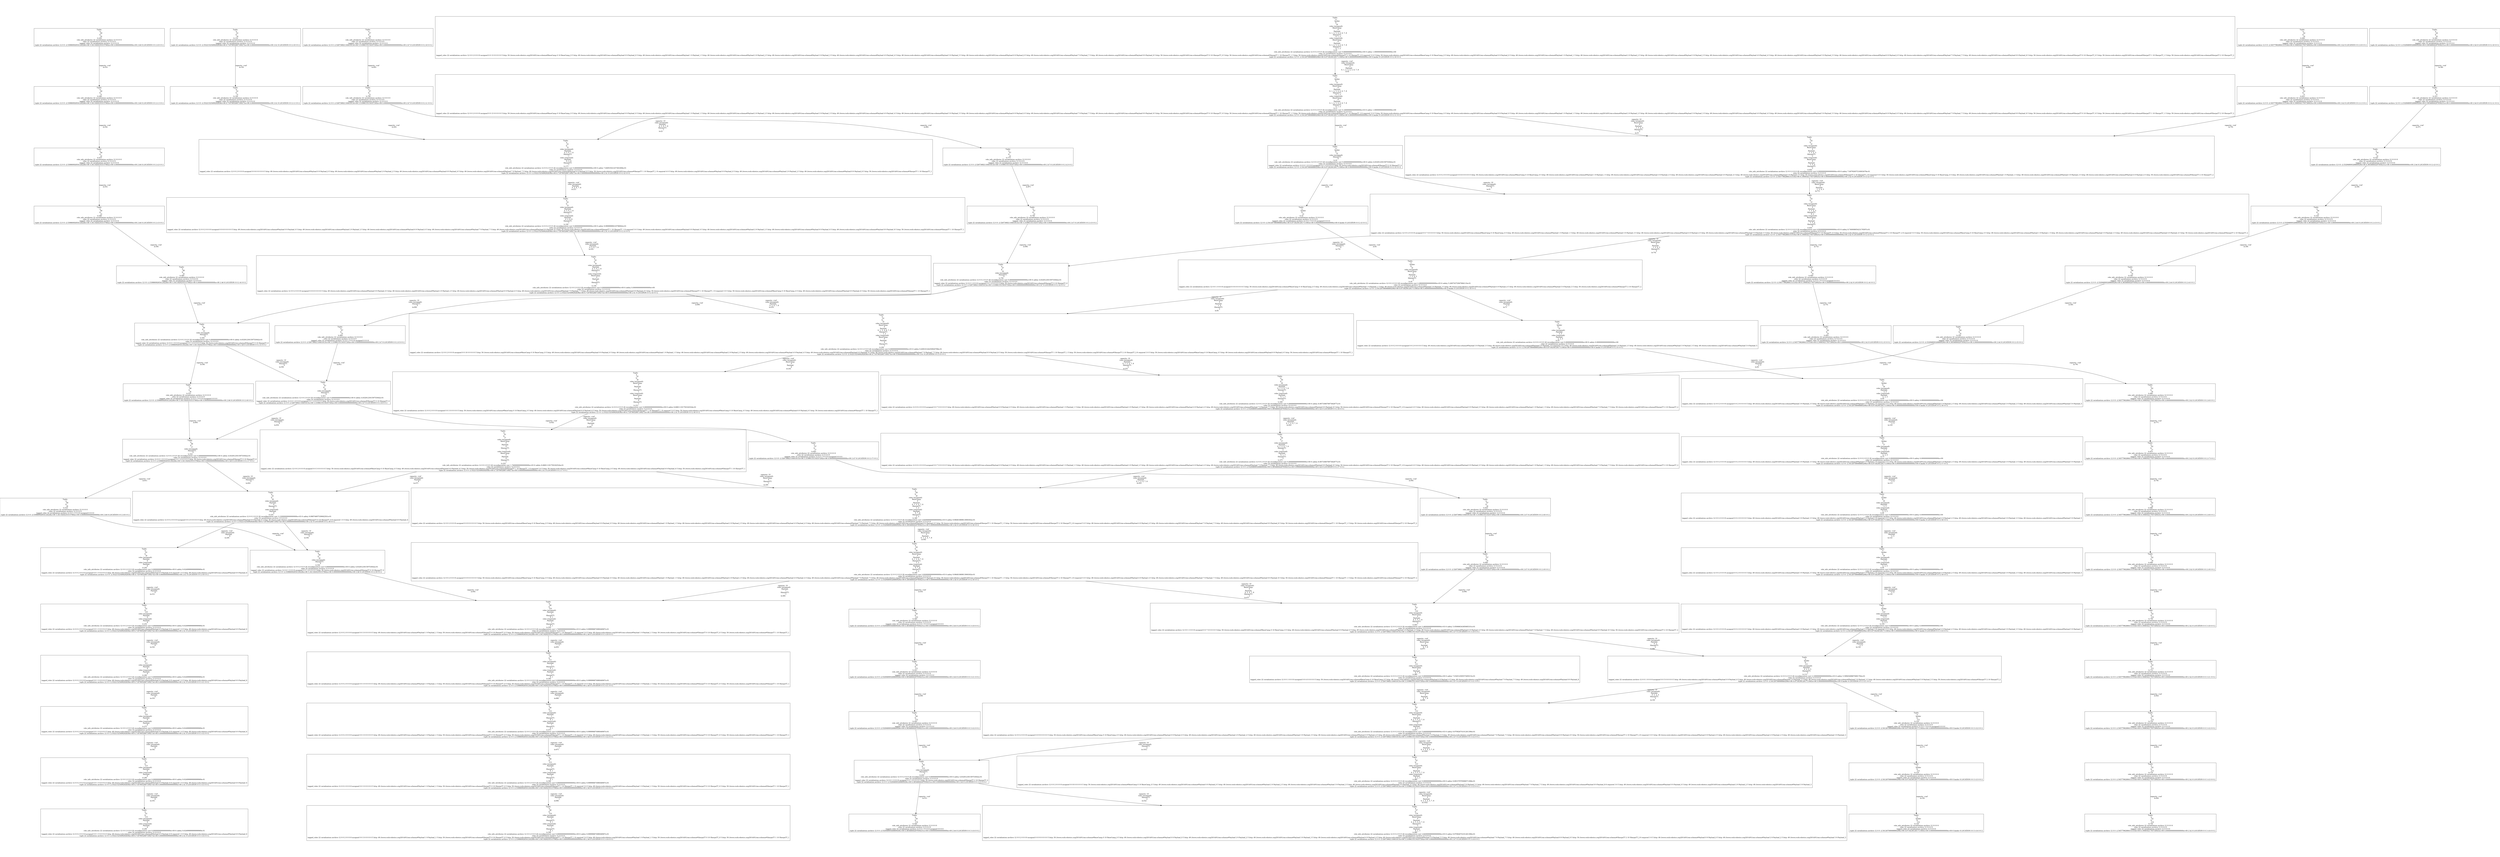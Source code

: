 digraph GraphvizGraph {
	graph [bb="0,0,17190,7224",
		concentrate=false,
		dpi="96,0",
		overlap=false,
		pad="0,2",
		root="Tuple:
    a:
        b7
    b:
        t14
    roles (assigned):
        BaseCamp:
            0
        Payload:
            0, \
2, 3, 4, 5, 7, 8
        SherpaTT:
            2
    roles (required):
        Payload:
            0, 2, 3
 (v:89)
role_info_attributes \
22 serialization::archive 12 0 0 2 0 0 0 20 reconfiguration cost 2.82000000000000000e+03 6 safety 9.97082674101261390e-01
roles \
22 serialization::archive 12 0 0 0 0
tagged_roles 22 serialization::archive 12 0 0 2 0 0 0 8 assigned 0 0 9 0 0 0 0 0 5 http: 50 //\
www.rock-robotics.org/2014/01/om-schema#BaseCamp 0 10 BaseCamp_0 5 http: 49 //www.rock-robotics.org/2014/01/om-schema#Payload 0 \
9 Payload_0 5 http: 49 //www.rock-robotics.org/2014/01/om-schema#Payload 2 9 Payload_2 5 http: 49 //www.rock-robotics.org/2014/01/\
om-schema#Payload 3 9 Payload_3 5 http: 49 //www.rock-robotics.org/2014/01/om-schema#Payload 4 9 Payload_4 5 http: 49 //www.rock-robotics.org/\
2014/01/om-schema#Payload 5 9 Payload_5 5 http: 49 //www.rock-robotics.org/2014/01/om-schema#Payload 7 9 Payload_7 5 http: 49 //\
www.rock-robotics.org/2014/01/om-schema#Payload 8 9 Payload_8 5 http: 50 //www.rock-robotics.org/2014/01/om-schema#SherpaTT 2 10 \
SherpaTT_2 8 required 3 0 5 http: 49 //www.rock-robotics.org/2014/01/om-schema#Payload 0 9 Payload_0 5 http: 49 //www.rock-robotics.org/\
2014/01/om-schema#Payload 2 9 Payload_2 5 http: 49 //www.rock-robotics.org/2014/01/om-schema#Payload 3 9 Payload_3
tuple 22 serialization::\
archive 12 0 0 -2.52673682116401615e+06 5.31996155154357292e+06 0.00000000000000000e+00 2 b7 8 LOCATION 0 0 3 t14 0 0 2",
		splines=true
	];
	node [fixedsize=false,
		label="\N",
		pin=false,
		pos="0,0",
		shape=box,
		width=0
	];
	edge [label=o];
	"Tuple:
    a:
        b7
    b:
        t14
    roles (assigned):
        BaseCamp:
            0
        Payload:
            0, \
2, 3, 4, 5, 7, 8
        SherpaTT:
            2
    roles (required):
        Payload:
            0, 2, 3
 (v:89)
role_info_attributes \
22 serialization::archive 12 0 0 2 0 0 0 20 reconfiguration cost 2.82000000000000000e+03 6 safety 9.97082674101261390e-01
roles \
22 serialization::archive 12 0 0 0 0
tagged_roles 22 serialization::archive 12 0 0 2 0 0 0 8 assigned 0 0 9 0 0 0 0 0 5 http: 50 //\
www.rock-robotics.org/2014/01/om-schema#BaseCamp 0 10 BaseCamp_0 5 http: 49 //www.rock-robotics.org/2014/01/om-schema#Payload 0 \
9 Payload_0 5 http: 49 //www.rock-robotics.org/2014/01/om-schema#Payload 2 9 Payload_2 5 http: 49 //www.rock-robotics.org/2014/01/\
om-schema#Payload 3 9 Payload_3 5 http: 49 //www.rock-robotics.org/2014/01/om-schema#Payload 4 9 Payload_4 5 http: 49 //www.rock-robotics.org/\
2014/01/om-schema#Payload 5 9 Payload_5 5 http: 49 //www.rock-robotics.org/2014/01/om-schema#Payload 7 9 Payload_7 5 http: 49 //\
www.rock-robotics.org/2014/01/om-schema#Payload 8 9 Payload_8 5 http: 50 //www.rock-robotics.org/2014/01/om-schema#SherpaTT 2 10 \
SherpaTT_2 8 required 3 0 5 http: 49 //www.rock-robotics.org/2014/01/om-schema#Payload 0 9 Payload_0 5 http: 49 //www.rock-robotics.org/\
2014/01/om-schema#Payload 2 9 Payload_2 5 http: 49 //www.rock-robotics.org/2014/01/om-schema#Payload 3 9 Payload_3
tuple 22 serialization::\
archive 12 0 0 -2.52673682116401615e+06 5.31996155154357292e+06 0.00000000000000000e+00 2 b7 8 LOCATION 0 0 3 t14 0 0 2"	 [height=4.2778,
		pos="9630.5,154",
		width=81.833];
	"Tuple:
    a:
        b7
    b:
        t13
    roles (assigned):
        BaseCamp:
            0
        Payload:
            0, \
2, 3, 4, 5, 7, 8
    roles (required):
        Payload:
            0, 2, 3
 (v:88)
role_info_attributes 22 serialization::archive \
12 0 0 2 0 0 0 20 reconfiguration cost 0.00000000000000000e+00 6 safety 9.89157979589071368e-01
roles 22 serialization::archive \
12 0 0 0 0
tagged_roles 22 serialization::archive 12 0 0 2 0 0 0 8 assigned 0 0 8 0 0 0 0 0 5 http: 50 //www.rock-robotics.org/2014/\
01/om-schema#BaseCamp 0 10 BaseCamp_0 5 http: 49 //www.rock-robotics.org/2014/01/om-schema#Payload 0 9 Payload_0 5 http: 49 //www.rock-robotics.org/\
2014/01/om-schema#Payload 2 9 Payload_2 5 http: 49 //www.rock-robotics.org/2014/01/om-schema#Payload 3 9 Payload_3 5 http: 49 //\
www.rock-robotics.org/2014/01/om-schema#Payload 4 9 Payload_4 5 http: 49 //www.rock-robotics.org/2014/01/om-schema#Payload 5 9 Payload_\
5 5 http: 49 //www.rock-robotics.org/2014/01/om-schema#Payload 7 9 Payload_7 5 http: 49 //www.rock-robotics.org/2014/01/om-schema#\
Payload 8 9 Payload_8 8 required 3 0 5 http: 49 //www.rock-robotics.org/2014/01/om-schema#Payload 0 9 Payload_0 5 http: 49 //www.rock-robotics.org/\
2014/01/om-schema#Payload 2 9 Payload_2 5 http: 49 //www.rock-robotics.org/2014/01/om-schema#Payload 3 9 Payload_3
tuple 22 serialization::\
archive 12 0 0 -2.52673682116401615e+06 5.31996155154357292e+06 0.00000000000000000e+00 2 b7 8 LOCATION 0 0 3 t13 0 0 2"	 [height=3.8611,
		pos="9630.5,603",
		width=75.319];
	"Tuple:
    a:
        b7
    b:
        t13
    roles (assigned):
        BaseCamp:
            0
        Payload:
            0, \
2, 3, 4, 5, 7, 8
    roles (required):
        Payload:
            0, 2, 3
 (v:88)
role_info_attributes 22 serialization::archive \
12 0 0 2 0 0 0 20 reconfiguration cost 0.00000000000000000e+00 6 safety 9.89157979589071368e-01
roles 22 serialization::archive \
12 0 0 0 0
tagged_roles 22 serialization::archive 12 0 0 2 0 0 0 8 assigned 0 0 8 0 0 0 0 0 5 http: 50 //www.rock-robotics.org/2014/\
01/om-schema#BaseCamp 0 10 BaseCamp_0 5 http: 49 //www.rock-robotics.org/2014/01/om-schema#Payload 0 9 Payload_0 5 http: 49 //www.rock-robotics.org/\
2014/01/om-schema#Payload 2 9 Payload_2 5 http: 49 //www.rock-robotics.org/2014/01/om-schema#Payload 3 9 Payload_3 5 http: 49 //\
www.rock-robotics.org/2014/01/om-schema#Payload 4 9 Payload_4 5 http: 49 //www.rock-robotics.org/2014/01/om-schema#Payload 5 9 Payload_\
5 5 http: 49 //www.rock-robotics.org/2014/01/om-schema#Payload 7 9 Payload_7 5 http: 49 //www.rock-robotics.org/2014/01/om-schema#\
Payload 8 9 Payload_8 8 required 3 0 5 http: 49 //www.rock-robotics.org/2014/01/om-schema#Payload 0 9 Payload_0 5 http: 49 //www.rock-robotics.org/\
2014/01/om-schema#Payload 2 9 Payload_2 5 http: 49 //www.rock-robotics.org/2014/01/om-schema#Payload 3 9 Payload_3
tuple 22 serialization::\
archive 12 0 0 -2.52673682116401615e+06 5.31996155154357292e+06 0.00000000000000000e+00 2 b7 8 LOCATION 0 0 3 t13 0 0 2" -> "Tuple:
    a:
        b7
    b:
        t14
    roles (assigned):
        BaseCamp:
            0
        Payload:
            0, \
2, 3, 4, 5, 7, 8
        SherpaTT:
            2
    roles (required):
        Payload:
            0, 2, 3
 (v:89)
role_info_attributes \
22 serialization::archive 12 0 0 2 0 0 0 20 reconfiguration cost 2.82000000000000000e+03 6 safety 9.97082674101261390e-01
roles \
22 serialization::archive 12 0 0 0 0
tagged_roles 22 serialization::archive 12 0 0 2 0 0 0 8 assigned 0 0 9 0 0 0 0 0 5 http: 50 //\
www.rock-robotics.org/2014/01/om-schema#BaseCamp 0 10 BaseCamp_0 5 http: 49 //www.rock-robotics.org/2014/01/om-schema#Payload 0 \
9 Payload_0 5 http: 49 //www.rock-robotics.org/2014/01/om-schema#Payload 2 9 Payload_2 5 http: 49 //www.rock-robotics.org/2014/01/\
om-schema#Payload 3 9 Payload_3 5 http: 49 //www.rock-robotics.org/2014/01/om-schema#Payload 4 9 Payload_4 5 http: 49 //www.rock-robotics.org/\
2014/01/om-schema#Payload 5 9 Payload_5 5 http: 49 //www.rock-robotics.org/2014/01/om-schema#Payload 7 9 Payload_7 5 http: 49 //\
www.rock-robotics.org/2014/01/om-schema#Payload 8 9 Payload_8 5 http: 50 //www.rock-robotics.org/2014/01/om-schema#SherpaTT 2 10 \
SherpaTT_2 8 required 3 0 5 http: 49 //www.rock-robotics.org/2014/01/om-schema#Payload 0 9 Payload_0 5 http: 49 //www.rock-robotics.org/\
2014/01/om-schema#Payload 2 9 Payload_2 5 http: 49 //www.rock-robotics.org/2014/01/om-schema#Payload 3 9 Payload_3
tuple 22 serialization::\
archive 12 0 0 -2.52673682116401615e+06 5.31996155154357292e+06 0.00000000000000000e+00 2 b7 8 LOCATION 0 0 3 t14 0 0 2" [key="capacity: +inf
    roles (assigned):
        BaseCamp:
            0
        Payload:
            0, 2, 3, 4, 5, 7, 8
 (e:102)",
	label="capacity: +inf
    roles (assigned):
        BaseCamp:
            0
        Payload:
            0, 2, 3, 4, 5, 7, 8
 (e:102)",
	lp="9699.5,378.5",
	pos="e,9630.5,308.09 9630.5,463.93 9630.5,417.84 9630.5,366.04 9630.5,318.23"];
"Tuple:
    a:
        b7
    b:
        t12
    roles (assigned):
        BaseCamp:
            0
        Payload:
            0, \
2, 3, 4, 5, 7, 8
        SherpaTT:
            2
    roles (required):
        Payload:
            0, 2, 3
 (v:87)
role_info_attributes \
22 serialization::archive 12 0 0 2 0 0 0 20 reconfiguration cost 5.64000000000000000e+03 6 safety 9.97082674101261390e-01
roles \
22 serialization::archive 12 0 0 0 0
tagged_roles 22 serialization::archive 12 0 0 2 0 0 0 8 assigned 0 0 9 0 0 0 0 0 5 http: 50 //\
www.rock-robotics.org/2014/01/om-schema#BaseCamp 0 10 BaseCamp_0 5 http: 49 //www.rock-robotics.org/2014/01/om-schema#Payload 0 \
9 Payload_0 5 http: 49 //www.rock-robotics.org/2014/01/om-schema#Payload 2 9 Payload_2 5 http: 49 //www.rock-robotics.org/2014/01/\
om-schema#Payload 3 9 Payload_3 5 http: 49 //www.rock-robotics.org/2014/01/om-schema#Payload 4 9 Payload_4 5 http: 49 //www.rock-robotics.org/\
2014/01/om-schema#Payload 5 9 Payload_5 5 http: 49 //www.rock-robotics.org/2014/01/om-schema#Payload 7 9 Payload_7 5 http: 49 //\
www.rock-robotics.org/2014/01/om-schema#Payload 8 9 Payload_8 5 http: 50 //www.rock-robotics.org/2014/01/om-schema#SherpaTT 2 10 \
SherpaTT_2 8 required 3 0 5 http: 49 //www.rock-robotics.org/2014/01/om-schema#Payload 0 9 Payload_0 5 http: 49 //www.rock-robotics.org/\
2014/01/om-schema#Payload 2 9 Payload_2 5 http: 49 //www.rock-robotics.org/2014/01/om-schema#Payload 3 9 Payload_3
tuple 22 serialization::\
archive 12 0 0 -2.52673682116401615e+06 5.31996155154357292e+06 0.00000000000000000e+00 2 b7 8 LOCATION 0 0 3 t12 0 0 2" [height=4.2778,
	pos="9630.5,1052",
	width=81.833];
"Tuple:
    a:
        b7
    b:
        t12
    roles (assigned):
        BaseCamp:
            0
        Payload:
            0, \
2, 3, 4, 5, 7, 8
        SherpaTT:
            2
    roles (required):
        Payload:
            0, 2, 3
 (v:87)
role_info_attributes \
22 serialization::archive 12 0 0 2 0 0 0 20 reconfiguration cost 5.64000000000000000e+03 6 safety 9.97082674101261390e-01
roles \
22 serialization::archive 12 0 0 0 0
tagged_roles 22 serialization::archive 12 0 0 2 0 0 0 8 assigned 0 0 9 0 0 0 0 0 5 http: 50 //\
www.rock-robotics.org/2014/01/om-schema#BaseCamp 0 10 BaseCamp_0 5 http: 49 //www.rock-robotics.org/2014/01/om-schema#Payload 0 \
9 Payload_0 5 http: 49 //www.rock-robotics.org/2014/01/om-schema#Payload 2 9 Payload_2 5 http: 49 //www.rock-robotics.org/2014/01/\
om-schema#Payload 3 9 Payload_3 5 http: 49 //www.rock-robotics.org/2014/01/om-schema#Payload 4 9 Payload_4 5 http: 49 //www.rock-robotics.org/\
2014/01/om-schema#Payload 5 9 Payload_5 5 http: 49 //www.rock-robotics.org/2014/01/om-schema#Payload 7 9 Payload_7 5 http: 49 //\
www.rock-robotics.org/2014/01/om-schema#Payload 8 9 Payload_8 5 http: 50 //www.rock-robotics.org/2014/01/om-schema#SherpaTT 2 10 \
SherpaTT_2 8 required 3 0 5 http: 49 //www.rock-robotics.org/2014/01/om-schema#Payload 0 9 Payload_0 5 http: 49 //www.rock-robotics.org/\
2014/01/om-schema#Payload 2 9 Payload_2 5 http: 49 //www.rock-robotics.org/2014/01/om-schema#Payload 3 9 Payload_3
tuple 22 serialization::\
archive 12 0 0 -2.52673682116401615e+06 5.31996155154357292e+06 0.00000000000000000e+00 2 b7 8 LOCATION 0 0 3 t12 0 0 2" -> "Tuple:
    a:
        b7
    b:
        t13
    roles (assigned):
        BaseCamp:
            0
        Payload:
            0, \
2, 3, 4, 5, 7, 8
    roles (required):
        Payload:
            0, 2, 3
 (v:88)
role_info_attributes 22 serialization::archive \
12 0 0 2 0 0 0 20 reconfiguration cost 0.00000000000000000e+00 6 safety 9.89157979589071368e-01
roles 22 serialization::archive \
12 0 0 0 0
tagged_roles 22 serialization::archive 12 0 0 2 0 0 0 8 assigned 0 0 8 0 0 0 0 0 5 http: 50 //www.rock-robotics.org/2014/\
01/om-schema#BaseCamp 0 10 BaseCamp_0 5 http: 49 //www.rock-robotics.org/2014/01/om-schema#Payload 0 9 Payload_0 5 http: 49 //www.rock-robotics.org/\
2014/01/om-schema#Payload 2 9 Payload_2 5 http: 49 //www.rock-robotics.org/2014/01/om-schema#Payload 3 9 Payload_3 5 http: 49 //\
www.rock-robotics.org/2014/01/om-schema#Payload 4 9 Payload_4 5 http: 49 //www.rock-robotics.org/2014/01/om-schema#Payload 5 9 Payload_\
5 5 http: 49 //www.rock-robotics.org/2014/01/om-schema#Payload 7 9 Payload_7 5 http: 49 //www.rock-robotics.org/2014/01/om-schema#\
Payload 8 9 Payload_8 8 required 3 0 5 http: 49 //www.rock-robotics.org/2014/01/om-schema#Payload 0 9 Payload_0 5 http: 49 //www.rock-robotics.org/\
2014/01/om-schema#Payload 2 9 Payload_2 5 http: 49 //www.rock-robotics.org/2014/01/om-schema#Payload 3 9 Payload_3
tuple 22 serialization::\
archive 12 0 0 -2.52673682116401615e+06 5.31996155154357292e+06 0.00000000000000000e+00 2 b7 8 LOCATION 0 0 3 t13 0 0 2" [key="capacity: +inf
    roles (assigned):
        BaseCamp:
            0
        Payload:
            0, 2, 3, 4, 5, 7, 8
 (e:100)",
label="capacity: +inf
    roles (assigned):
        BaseCamp:
            0
        Payload:
            0, 2, 3, 4, 5, 7, 8
 (e:100)",
lp="9699.5,827.5",
pos="e,9630.5,742.02 9630.5,897.79 9630.5,850.7 9630.5,798.98 9630.5,752.23"];
"Tuple:
    a:
        b4
    b:
        t13
    roles (assigned):
        SherpaTT:
            2
 (v:43)
role_info_attributes 22 \
serialization::archive 12 0 0 2 0 0 0 20 reconfiguration cost 0.00000000000000000e+00 6 safety 4.63291230159753042e-01
roles 22 \
serialization::archive 12 0 0 0 0
tagged_roles 22 serialization::archive 12 0 0 1 0 0 0 8 assigned 0 0 1 0 0 0 0 0 5 http: 50 //\
www.rock-robotics.org/2014/01/om-schema#SherpaTT 2 10 SherpaTT_2
tuple 22 serialization::archive 12 0 0 -2.53294809326860029e+06 \
6.38546844297656231e+06 0.00000000000000000e+00 2 b4 8 LOCATION 0 0 3 t13 0 0 2" [height=2.8194,
pos="6338.5,603",
width=12.694];
"Tuple:
    a:
        b7
    b:
        t12
    roles (assigned):
        BaseCamp:
            0
        Payload:
            0, \
2, 3, 4, 5, 7, 8
        SherpaTT:
            2
    roles (required):
        Payload:
            0, 2, 3
 (v:87)
role_info_attributes \
22 serialization::archive 12 0 0 2 0 0 0 20 reconfiguration cost 5.64000000000000000e+03 6 safety 9.97082674101261390e-01
roles \
22 serialization::archive 12 0 0 0 0
tagged_roles 22 serialization::archive 12 0 0 2 0 0 0 8 assigned 0 0 9 0 0 0 0 0 5 http: 50 //\
www.rock-robotics.org/2014/01/om-schema#BaseCamp 0 10 BaseCamp_0 5 http: 49 //www.rock-robotics.org/2014/01/om-schema#Payload 0 \
9 Payload_0 5 http: 49 //www.rock-robotics.org/2014/01/om-schema#Payload 2 9 Payload_2 5 http: 49 //www.rock-robotics.org/2014/01/\
om-schema#Payload 3 9 Payload_3 5 http: 49 //www.rock-robotics.org/2014/01/om-schema#Payload 4 9 Payload_4 5 http: 49 //www.rock-robotics.org/\
2014/01/om-schema#Payload 5 9 Payload_5 5 http: 49 //www.rock-robotics.org/2014/01/om-schema#Payload 7 9 Payload_7 5 http: 49 //\
www.rock-robotics.org/2014/01/om-schema#Payload 8 9 Payload_8 5 http: 50 //www.rock-robotics.org/2014/01/om-schema#SherpaTT 2 10 \
SherpaTT_2 8 required 3 0 5 http: 49 //www.rock-robotics.org/2014/01/om-schema#Payload 0 9 Payload_0 5 http: 49 //www.rock-robotics.org/\
2014/01/om-schema#Payload 2 9 Payload_2 5 http: 49 //www.rock-robotics.org/2014/01/om-schema#Payload 3 9 Payload_3
tuple 22 serialization::\
archive 12 0 0 -2.52673682116401615e+06 5.31996155154357292e+06 0.00000000000000000e+00 2 b7 8 LOCATION 0 0 3 t12 0 0 2" -> "Tuple:
    a:
        b4
    b:
        t13
    roles (assigned):
        SherpaTT:
            2
 (v:43)
role_info_attributes 22 \
serialization::archive 12 0 0 2 0 0 0 20 reconfiguration cost 0.00000000000000000e+00 6 safety 4.63291230159753042e-01
roles 22 \
serialization::archive 12 0 0 0 0
tagged_roles 22 serialization::archive 12 0 0 1 0 0 0 8 assigned 0 0 1 0 0 0 0 0 5 http: 50 //\
www.rock-robotics.org/2014/01/om-schema#SherpaTT 2 10 SherpaTT_2
tuple 22 serialization::archive 12 0 0 -2.53294809326860029e+06 \
6.38546844297656231e+06 0.00000000000000000e+00 2 b4 8 LOCATION 0 0 3 t13 0 0 2" [key="capacity: 10
    roles (assigned):
        SherpaTT:
            2
 (e:101)",
label="capacity: 10
    roles (assigned):
        SherpaTT:
            2
 (e:101)",
lp="7705,827.5",
pos="e,6679.6,704.59 7845.5,897.97 7532.3,859.79 7210.5,813.23 6909.5,757 6837.7,743.58 6761.7,725.8 6689.3,707.11"];
"Tuple:
    a:
        b7
    b:
        t11
    roles (assigned):
        BaseCamp:
            0
        Payload:
            4, \
7, 8
 (v:86)
role_info_attributes 22 serialization::archive 12 0 0 2 0 0 0 20 reconfiguration cost 0.00000000000000000e+00 6 safety \
7.03451458557409315e-01
roles 22 serialization::archive 12 0 0 0 0
tagged_roles 22 serialization::archive 12 0 0 1 0 0 0 8 assigned \
0 0 4 0 0 0 0 0 5 http: 50 //www.rock-robotics.org/2014/01/om-schema#BaseCamp 0 10 BaseCamp_0 5 http: 49 //www.rock-robotics.org/\
2014/01/om-schema#Payload 4 9 Payload_4 5 http: 49 //www.rock-robotics.org/2014/01/om-schema#Payload 7 9 Payload_7 5 http: 49 //\
www.rock-robotics.org/2014/01/om-schema#Payload 8 9 Payload_8
tuple 22 serialization::archive 12 0 0 -2.52673682116401615e+06 5.31996155154357292e+\
06 0.00000000000000000e+00 2 b7 8 LOCATION 0 0 3 t11 0 0 2" [height=3.2361,
pos="9630.5,1501",
width=31.25];
"Tuple:
    a:
        b7
    b:
        t11
    roles (assigned):
        BaseCamp:
            0
        Payload:
            4, \
7, 8
 (v:86)
role_info_attributes 22 serialization::archive 12 0 0 2 0 0 0 20 reconfiguration cost 0.00000000000000000e+00 6 safety \
7.03451458557409315e-01
roles 22 serialization::archive 12 0 0 0 0
tagged_roles 22 serialization::archive 12 0 0 1 0 0 0 8 assigned \
0 0 4 0 0 0 0 0 5 http: 50 //www.rock-robotics.org/2014/01/om-schema#BaseCamp 0 10 BaseCamp_0 5 http: 49 //www.rock-robotics.org/\
2014/01/om-schema#Payload 4 9 Payload_4 5 http: 49 //www.rock-robotics.org/2014/01/om-schema#Payload 7 9 Payload_7 5 http: 49 //\
www.rock-robotics.org/2014/01/om-schema#Payload 8 9 Payload_8
tuple 22 serialization::archive 12 0 0 -2.52673682116401615e+06 5.31996155154357292e+\
06 0.00000000000000000e+00 2 b7 8 LOCATION 0 0 3 t11 0 0 2" -> "Tuple:
    a:
        b7
    b:
        t12
    roles (assigned):
        BaseCamp:
            0
        Payload:
            0, \
2, 3, 4, 5, 7, 8
        SherpaTT:
            2
    roles (required):
        Payload:
            0, 2, 3
 (v:87)
role_info_attributes \
22 serialization::archive 12 0 0 2 0 0 0 20 reconfiguration cost 5.64000000000000000e+03 6 safety 9.97082674101261390e-01
roles \
22 serialization::archive 12 0 0 0 0
tagged_roles 22 serialization::archive 12 0 0 2 0 0 0 8 assigned 0 0 9 0 0 0 0 0 5 http: 50 //\
www.rock-robotics.org/2014/01/om-schema#BaseCamp 0 10 BaseCamp_0 5 http: 49 //www.rock-robotics.org/2014/01/om-schema#Payload 0 \
9 Payload_0 5 http: 49 //www.rock-robotics.org/2014/01/om-schema#Payload 2 9 Payload_2 5 http: 49 //www.rock-robotics.org/2014/01/\
om-schema#Payload 3 9 Payload_3 5 http: 49 //www.rock-robotics.org/2014/01/om-schema#Payload 4 9 Payload_4 5 http: 49 //www.rock-robotics.org/\
2014/01/om-schema#Payload 5 9 Payload_5 5 http: 49 //www.rock-robotics.org/2014/01/om-schema#Payload 7 9 Payload_7 5 http: 49 //\
www.rock-robotics.org/2014/01/om-schema#Payload 8 9 Payload_8 5 http: 50 //www.rock-robotics.org/2014/01/om-schema#SherpaTT 2 10 \
SherpaTT_2 8 required 3 0 5 http: 49 //www.rock-robotics.org/2014/01/om-schema#Payload 0 9 Payload_0 5 http: 49 //www.rock-robotics.org/\
2014/01/om-schema#Payload 2 9 Payload_2 5 http: 49 //www.rock-robotics.org/2014/01/om-schema#Payload 3 9 Payload_3
tuple 22 serialization::\
archive 12 0 0 -2.52673682116401615e+06 5.31996155154357292e+06 0.00000000000000000e+00 2 b7 8 LOCATION 0 0 3 t12 0 0 2" [key="capacity: +inf
    roles (assigned):
        BaseCamp:
            0
        Payload:
            4, 7, 8
 (e:99)",
label="capacity: +inf
    roles (assigned):
        BaseCamp:
            0
        Payload:
            4, 7, 8
 (e:99)",
lp="9683,1276.5",
pos="e,9630.5,1206.1 9630.5,1384.3 9630.5,1333.2 9630.5,1272.1 9630.5,1216.5"];
"Tuple:
    a:
        b7
    b:
        t10
    roles (assigned):
        BaseCamp:
            0
        Payload:
            0, \
2, 4, 7, 8
        SherpaTT:
            2
 (v:85)
role_info_attributes 22 serialization::archive 12 0 0 2 0 0 0 20 reconfiguration \
cost 2.46000000000000000e+03 6 safety 5.05066634385685331e-01
roles 22 serialization::archive 12 0 0 0 0
tagged_roles 22 serialization::\
archive 12 0 0 1 0 0 0 8 assigned 0 0 7 0 0 0 0 0 5 http: 50 //www.rock-robotics.org/2014/01/om-schema#BaseCamp 0 10 BaseCamp_0 \
5 http: 49 //www.rock-robotics.org/2014/01/om-schema#Payload 0 9 Payload_0 5 http: 49 //www.rock-robotics.org/2014/01/om-schema#\
Payload 2 9 Payload_2 5 http: 49 //www.rock-robotics.org/2014/01/om-schema#Payload 4 9 Payload_4 5 http: 49 //www.rock-robotics.org/\
2014/01/om-schema#Payload 7 9 Payload_7 5 http: 49 //www.rock-robotics.org/2014/01/om-schema#Payload 8 9 Payload_8 5 http: 50 //\
www.rock-robotics.org/2014/01/om-schema#SherpaTT 2 10 SherpaTT_2
tuple 22 serialization::archive 12 0 0 -2.52673682116401615e+06 \
5.31996155154357292e+06 0.00000000000000000e+00 2 b7 8 LOCATION 0 0 3 t10 0 0 2" [height=3.6528,
pos="9630.5,1950",
width=50.042];
"Tuple:
    a:
        b7
    b:
        t10
    roles (assigned):
        BaseCamp:
            0
        Payload:
            0, \
2, 4, 7, 8
        SherpaTT:
            2
 (v:85)
role_info_attributes 22 serialization::archive 12 0 0 2 0 0 0 20 reconfiguration \
cost 2.46000000000000000e+03 6 safety 5.05066634385685331e-01
roles 22 serialization::archive 12 0 0 0 0
tagged_roles 22 serialization::\
archive 12 0 0 1 0 0 0 8 assigned 0 0 7 0 0 0 0 0 5 http: 50 //www.rock-robotics.org/2014/01/om-schema#BaseCamp 0 10 BaseCamp_0 \
5 http: 49 //www.rock-robotics.org/2014/01/om-schema#Payload 0 9 Payload_0 5 http: 49 //www.rock-robotics.org/2014/01/om-schema#\
Payload 2 9 Payload_2 5 http: 49 //www.rock-robotics.org/2014/01/om-schema#Payload 4 9 Payload_4 5 http: 49 //www.rock-robotics.org/\
2014/01/om-schema#Payload 7 9 Payload_7 5 http: 49 //www.rock-robotics.org/2014/01/om-schema#Payload 8 9 Payload_8 5 http: 50 //\
www.rock-robotics.org/2014/01/om-schema#SherpaTT 2 10 SherpaTT_2
tuple 22 serialization::archive 12 0 0 -2.52673682116401615e+06 \
5.31996155154357292e+06 0.00000000000000000e+00 2 b7 8 LOCATION 0 0 3 t10 0 0 2" -> "Tuple:
    a:
        b7
    b:
        t11
    roles (assigned):
        BaseCamp:
            0
        Payload:
            4, \
7, 8
 (v:86)
role_info_attributes 22 serialization::archive 12 0 0 2 0 0 0 20 reconfiguration cost 0.00000000000000000e+00 6 safety \
7.03451458557409315e-01
roles 22 serialization::archive 12 0 0 0 0
tagged_roles 22 serialization::archive 12 0 0 1 0 0 0 8 assigned \
0 0 4 0 0 0 0 0 5 http: 50 //www.rock-robotics.org/2014/01/om-schema#BaseCamp 0 10 BaseCamp_0 5 http: 49 //www.rock-robotics.org/\
2014/01/om-schema#Payload 4 9 Payload_4 5 http: 49 //www.rock-robotics.org/2014/01/om-schema#Payload 7 9 Payload_7 5 http: 49 //\
www.rock-robotics.org/2014/01/om-schema#Payload 8 9 Payload_8
tuple 22 serialization::archive 12 0 0 -2.52673682116401615e+06 5.31996155154357292e+\
06 0.00000000000000000e+00 2 b7 8 LOCATION 0 0 3 t11 0 0 2" [key="capacity: +inf
    roles (assigned):
        BaseCamp:
            0
        Payload:
            4, 7, 8
 (e:97)",
label="capacity: +inf
    roles (assigned):
        BaseCamp:
            0
        Payload:
            4, 7, 8
 (e:97)",
lp="9683,1725.5",
pos="e,9630.5,1617.7 9630.5,1818.2 9630.5,1758.2 9630.5,1687.3 9630.5,1627.9"];
"Tuple:
    a:
        lander
    b:
        t11
    roles (assigned):
        Payload:
            0, 2, 3, 5
        SherpaTT:
            \
2
 (v:11)
role_info_attributes 22 serialization::archive 12 0 0 2 0 0 0 20 reconfiguration cost 2.10000000000000000e+03 6 safety \
5.59945498870691782e-01
roles 22 serialization::archive 12 0 0 0 0
tagged_roles 22 serialization::archive 12 0 0 1 0 0 0 8 assigned \
0 0 5 0 0 0 0 0 5 http: 49 //www.rock-robotics.org/2014/01/om-schema#Payload 0 9 Payload_0 5 http: 49 //www.rock-robotics.org/2014/\
01/om-schema#Payload 2 9 Payload_2 5 http: 49 //www.rock-robotics.org/2014/01/om-schema#Payload 3 9 Payload_3 5 http: 49 //www.rock-robotics.org/\
2014/01/om-schema#Payload 5 9 Payload_5 5 http: 50 //www.rock-robotics.org/2014/01/om-schema#SherpaTT 2 10 SherpaTT_2
tuple 22 serialization::\
archive 12 0 0 -2.54126708068880206e+06 6.67182361261711083e+06 0.00000000000000000e+00 6 lander 8 LOCATION 0 0 3 t11 0 0 2" [height=3.2361,
pos="12290,1501",
width=37.236];
"Tuple:
    a:
        b7
    b:
        t10
    roles (assigned):
        BaseCamp:
            0
        Payload:
            0, \
2, 4, 7, 8
        SherpaTT:
            2
 (v:85)
role_info_attributes 22 serialization::archive 12 0 0 2 0 0 0 20 reconfiguration \
cost 2.46000000000000000e+03 6 safety 5.05066634385685331e-01
roles 22 serialization::archive 12 0 0 0 0
tagged_roles 22 serialization::\
archive 12 0 0 1 0 0 0 8 assigned 0 0 7 0 0 0 0 0 5 http: 50 //www.rock-robotics.org/2014/01/om-schema#BaseCamp 0 10 BaseCamp_0 \
5 http: 49 //www.rock-robotics.org/2014/01/om-schema#Payload 0 9 Payload_0 5 http: 49 //www.rock-robotics.org/2014/01/om-schema#\
Payload 2 9 Payload_2 5 http: 49 //www.rock-robotics.org/2014/01/om-schema#Payload 4 9 Payload_4 5 http: 49 //www.rock-robotics.org/\
2014/01/om-schema#Payload 7 9 Payload_7 5 http: 49 //www.rock-robotics.org/2014/01/om-schema#Payload 8 9 Payload_8 5 http: 50 //\
www.rock-robotics.org/2014/01/om-schema#SherpaTT 2 10 SherpaTT_2
tuple 22 serialization::archive 12 0 0 -2.52673682116401615e+06 \
5.31996155154357292e+06 0.00000000000000000e+00 2 b7 8 LOCATION 0 0 3 t10 0 0 2" -> "Tuple:
    a:
        lander
    b:
        t11
    roles (assigned):
        Payload:
            0, 2, 3, 5
        SherpaTT:
            \
2
 (v:11)
role_info_attributes 22 serialization::archive 12 0 0 2 0 0 0 20 reconfiguration cost 2.10000000000000000e+03 6 safety \
5.59945498870691782e-01
roles 22 serialization::archive 12 0 0 0 0
tagged_roles 22 serialization::archive 12 0 0 1 0 0 0 8 assigned \
0 0 5 0 0 0 0 0 5 http: 49 //www.rock-robotics.org/2014/01/om-schema#Payload 0 9 Payload_0 5 http: 49 //www.rock-robotics.org/2014/\
01/om-schema#Payload 2 9 Payload_2 5 http: 49 //www.rock-robotics.org/2014/01/om-schema#Payload 3 9 Payload_3 5 http: 49 //www.rock-robotics.org/\
2014/01/om-schema#Payload 5 9 Payload_5 5 http: 50 //www.rock-robotics.org/2014/01/om-schema#SherpaTT 2 10 SherpaTT_2
tuple 22 serialization::\
archive 12 0 0 -2.54126708068880206e+06 6.67182361261711083e+06 0.00000000000000000e+00 6 lander 8 LOCATION 0 0 3 t11 0 0 2" [key="capacity: 10
    roles (assigned):
        Payload:
            0, 2
        SherpaTT:
            2
 (e:98)",
label="capacity: 10
    roles (assigned):
        Payload:
            0, 2
        SherpaTT:
            2
 (e:98)",
lp="11252,1725.5",
pos="e,11603,1617.5 10407,1818.4 10783,1755.4 11229,1680.4 11593,1619.2"];
"Tuple:
    a:
        b7
    b:
        t9
 (v:84)
role_info_attributes 22 serialization::archive 12 0 0 0 0
roles 22 serialization::\
archive 12 0 0 0 0
tagged_roles 22 serialization::archive 12 0 0 0 0
tuple 22 serialization::archive 12 0 0 -2.52673682116401615e+\
06 5.31996155154357292e+06 0.00000000000000000e+00 2 b7 8 LOCATION 0 0 2 t9 0 0 2" [height=2.1944,
pos="10110,2444",
width=12.208];
"Tuple:
    a:
        b7
    b:
        t9
 (v:84)
role_info_attributes 22 serialization::archive 12 0 0 0 0
roles 22 serialization::\
archive 12 0 0 0 0
tagged_roles 22 serialization::archive 12 0 0 0 0
tuple 22 serialization::archive 12 0 0 -2.52673682116401615e+\
06 5.31996155154357292e+06 0.00000000000000000e+00 2 b7 8 LOCATION 0 0 2 t9 0 0 2" -> "Tuple:
    a:
        b7
    b:
        t10
    roles (assigned):
        BaseCamp:
            0
        Payload:
            0, \
2, 4, 7, 8
        SherpaTT:
            2
 (v:85)
role_info_attributes 22 serialization::archive 12 0 0 2 0 0 0 20 reconfiguration \
cost 2.46000000000000000e+03 6 safety 5.05066634385685331e-01
roles 22 serialization::archive 12 0 0 0 0
tagged_roles 22 serialization::\
archive 12 0 0 1 0 0 0 8 assigned 0 0 7 0 0 0 0 0 5 http: 50 //www.rock-robotics.org/2014/01/om-schema#BaseCamp 0 10 BaseCamp_0 \
5 http: 49 //www.rock-robotics.org/2014/01/om-schema#Payload 0 9 Payload_0 5 http: 49 //www.rock-robotics.org/2014/01/om-schema#\
Payload 2 9 Payload_2 5 http: 49 //www.rock-robotics.org/2014/01/om-schema#Payload 4 9 Payload_4 5 http: 49 //www.rock-robotics.org/\
2014/01/om-schema#Payload 7 9 Payload_7 5 http: 49 //www.rock-robotics.org/2014/01/om-schema#Payload 8 9 Payload_8 5 http: 50 //\
www.rock-robotics.org/2014/01/om-schema#SherpaTT 2 10 SherpaTT_2
tuple 22 serialization::archive 12 0 0 -2.52673682116401615e+06 \
5.31996155154357292e+06 0.00000000000000000e+00 2 b7 8 LOCATION 0 0 3 t10 0 0 2" [key="capacity: +inf
 (e:96)",
label="capacity: +inf
 (e:96)",
lp="9966.5,2189.5",
pos="e,9757.9,2081.6 10034,2364.8 9961.9,2290.7 9851.9,2177.9 9765,2088.8"];
"Tuple:
    a:
        b7
    b:
        t8
 (v:83)
role_info_attributes 22 serialization::archive 12 0 0 0 0
roles 22 serialization::\
archive 12 0 0 0 0
tagged_roles 22 serialization::archive 12 0 0 0 0
tuple 22 serialization::archive 12 0 0 -2.52673682116401615e+\
06 5.31996155154357292e+06 0.00000000000000000e+00 2 b7 8 LOCATION 0 0 2 t8 0 0 2" [height=2.1944,
pos="10110,2923",
width=12.208];
"Tuple:
    a:
        b7
    b:
        t8
 (v:83)
role_info_attributes 22 serialization::archive 12 0 0 0 0
roles 22 serialization::\
archive 12 0 0 0 0
tagged_roles 22 serialization::archive 12 0 0 0 0
tuple 22 serialization::archive 12 0 0 -2.52673682116401615e+\
06 5.31996155154357292e+06 0.00000000000000000e+00 2 b7 8 LOCATION 0 0 2 t8 0 0 2" -> "Tuple:
    a:
        b7
    b:
        t9
 (v:84)
role_info_attributes 22 serialization::archive 12 0 0 0 0
roles 22 serialization::\
archive 12 0 0 0 0
tagged_roles 22 serialization::archive 12 0 0 0 0
tuple 22 serialization::archive 12 0 0 -2.52673682116401615e+\
06 5.31996155154357292e+06 0.00000000000000000e+00 2 b7 8 LOCATION 0 0 2 t9 0 0 2" [key="capacity: +inf
 (e:95)",
label="capacity: +inf
 (e:95)",
lp="10148,2683.5",
pos="e,10110,2523.3 10110,2843.8 10110,2758.5 10110,2622.4 10110,2533.4"];
"Tuple:
    a:
        b7
    b:
        t7
 (v:82)
role_info_attributes 22 serialization::archive 12 0 0 0 0
roles 22 serialization::\
archive 12 0 0 0 0
tagged_roles 22 serialization::archive 12 0 0 1 0 0 0 8 assigned 0 0 0 0
tuple 22 serialization::archive 12 0 \
0 -2.52673682116401615e+06 5.31996155154357292e+06 0.00000000000000000e+00 2 b7 8 LOCATION 0 0 2 t7 0 0 2" [height=2.1944,
pos="5534.5,3417",
width=12.208];
"Tuple:
    a:
        b7
    b:
        t7
 (v:82)
role_info_attributes 22 serialization::archive 12 0 0 0 0
roles 22 serialization::\
archive 12 0 0 0 0
tagged_roles 22 serialization::archive 12 0 0 1 0 0 0 8 assigned 0 0 0 0
tuple 22 serialization::archive 12 0 \
0 -2.52673682116401615e+06 5.31996155154357292e+06 0.00000000000000000e+00 2 b7 8 LOCATION 0 0 2 t7 0 0 2" -> "Tuple:
    a:
        b7
    b:
        t8
 (v:83)
role_info_attributes 22 serialization::archive 12 0 0 0 0
roles 22 serialization::\
archive 12 0 0 0 0
tagged_roles 22 serialization::archive 12 0 0 0 0
tuple 22 serialization::archive 12 0 0 -2.52673682116401615e+\
06 5.31996155154357292e+06 0.00000000000000000e+00 2 b7 8 LOCATION 0 0 2 t8 0 0 2" [key="capacity: +inf
 (e:94)",
label="capacity: +inf
 (e:94)",
lp="9606.5,3162.5",
pos="e,9937.9,3002.1 5685.1,3337.9 5770.2,3298.1 5880,3253.8 5983.5,3233 6083.5,3212.9 7717.6,3218.9 7819.5,3215 8639.4,3183.6 8859.4,\
3264.9 9661.5,3092 9751.7,3072.6 9848,3038.4 9928.2,3006"];
"Tuple:
    a:
        b7
    b:
        t6
    roles (assigned):
        SherpaTT:
            0
 (v:81)
role_info_attributes 22 \
serialization::archive 12 0 0 2 0 0 0 20 reconfiguration cost 0.00000000000000000e+00 6 safety 4.63291230159753042e-01
roles 22 \
serialization::archive 12 0 0 0 0
tagged_roles 22 serialization::archive 12 0 0 1 0 0 0 8 assigned 0 0 1 0 0 0 0 0 5 http: 50 //\
www.rock-robotics.org/2014/01/om-schema#SherpaTT 0 10 SherpaTT_0
tuple 22 serialization::archive 12 0 0 -2.52673682116401615e+06 \
5.31996155154357292e+06 0.00000000000000000e+00 2 b7 8 LOCATION 0 0 2 t6 0 0 2" [height=2.8194,
pos="2191.5,3926",
width=12.694];
"Tuple:
    a:
        b7
    b:
        t6
    roles (assigned):
        SherpaTT:
            0
 (v:81)
role_info_attributes 22 \
serialization::archive 12 0 0 2 0 0 0 20 reconfiguration cost 0.00000000000000000e+00 6 safety 4.63291230159753042e-01
roles 22 \
serialization::archive 12 0 0 0 0
tagged_roles 22 serialization::archive 12 0 0 1 0 0 0 8 assigned 0 0 1 0 0 0 0 0 5 http: 50 //\
www.rock-robotics.org/2014/01/om-schema#SherpaTT 0 10 SherpaTT_0
tuple 22 serialization::archive 12 0 0 -2.52673682116401615e+06 \
5.31996155154357292e+06 0.00000000000000000e+00 2 b7 8 LOCATION 0 0 2 t6 0 0 2" -> "Tuple:
    a:
        b7
    b:
        t7
 (v:82)
role_info_attributes 22 serialization::archive 12 0 0 0 0
roles 22 serialization::\
archive 12 0 0 0 0
tagged_roles 22 serialization::archive 12 0 0 1 0 0 0 8 assigned 0 0 0 0
tuple 22 serialization::archive 12 0 \
0 -2.52673682116401615e+06 5.31996155154357292e+06 0.00000000000000000e+00 2 b7 8 LOCATION 0 0 2 t7 0 0 2" [key="capacity: +inf
 (e:92)",
label="capacity: +inf
 (e:92)",
lp="3749.5,3671.5",
pos="e,5383.6,3496.1 2413.1,3824.5 2489.2,3793.6 2575.8,3762.4 2657.5,3742 3115,3627.5 3240.9,3649.5 3711.5,3619 3863.9,3609.1 4935.9,\
3631.3 5085.5,3601 5185.1,3580.8 5290.6,3539 5374.3,3500.4"];
"Tuple:
    a:
        b6
    b:
        t7
    roles (assigned):
        SherpaTT:
            0
 (v:52)
role_info_attributes 22 \
serialization::archive 12 0 0 2 0 0 0 20 reconfiguration cost 0.00000000000000000e+00 6 safety 4.63291230159753042e-01
roles 22 \
serialization::archive 12 0 0 0 0
tagged_roles 22 serialization::archive 12 0 0 1 0 0 0 8 assigned 0 0 1 0 0 0 0 0 5 http: 50 //\
www.rock-robotics.org/2014/01/om-schema#SherpaTT 0 10 SherpaTT_0
tuple 22 serialization::archive 12 0 0 -2.53986092654124228e+06 \
5.34118202353157662e+06 0.00000000000000000e+00 2 b6 8 LOCATION 0 0 2 t7 0 0 2" [height=2.8194,
pos="1289.5,3417",
width=12.694];
"Tuple:
    a:
        b7
    b:
        t6
    roles (assigned):
        SherpaTT:
            0
 (v:81)
role_info_attributes 22 \
serialization::archive 12 0 0 2 0 0 0 20 reconfiguration cost 0.00000000000000000e+00 6 safety 4.63291230159753042e-01
roles 22 \
serialization::archive 12 0 0 0 0
tagged_roles 22 serialization::archive 12 0 0 1 0 0 0 8 assigned 0 0 1 0 0 0 0 0 5 http: 50 //\
www.rock-robotics.org/2014/01/om-schema#SherpaTT 0 10 SherpaTT_0
tuple 22 serialization::archive 12 0 0 -2.52673682116401615e+06 \
5.31996155154357292e+06 0.00000000000000000e+00 2 b7 8 LOCATION 0 0 2 t6 0 0 2" -> "Tuple:
    a:
        b6
    b:
        t7
    roles (assigned):
        SherpaTT:
            0
 (v:52)
role_info_attributes 22 \
serialization::archive 12 0 0 2 0 0 0 20 reconfiguration cost 0.00000000000000000e+00 6 safety 4.63291230159753042e-01
roles 22 \
serialization::archive 12 0 0 0 0
tagged_roles 22 serialization::archive 12 0 0 1 0 0 0 8 assigned 0 0 1 0 0 0 0 0 5 http: 50 //\
www.rock-robotics.org/2014/01/om-schema#SherpaTT 0 10 SherpaTT_0
tuple 22 serialization::archive 12 0 0 -2.53986092654124228e+06 \
5.34118202353157662e+06 0.00000000000000000e+00 2 b6 8 LOCATION 0 0 2 t7 0 0 2" [key="capacity: 10
    roles (assigned):
        SherpaTT:
            0
 (e:93)",
label="capacity: 10
    roles (assigned):
        SherpaTT:
            0
 (e:93)",
lp="1874,3671.5",
pos="e,1468.6,3518.6 2012.5,3824.4 1857.7,3737.4 1634.7,3612 1477.4,3523.6"];
"Tuple:
    a:
        b7
    b:
        t5
 (v:80)
role_info_attributes 22 serialization::archive 12 0 0 0 0
roles 22 serialization::\
archive 12 0 0 0 0
tagged_roles 22 serialization::archive 12 0 0 1 0 0 0 8 assigned 0 0 0 0
tuple 22 serialization::archive 12 0 \
0 -2.52673682116401615e+06 5.31996155154357292e+06 0.00000000000000000e+00 2 b7 8 LOCATION 0 0 2 t5 0 0 2" [height=2.1944,
pos="2488.5,4435",
width=12.208];
"Tuple:
    a:
        b7
    b:
        t5
 (v:80)
role_info_attributes 22 serialization::archive 12 0 0 0 0
roles 22 serialization::\
archive 12 0 0 0 0
tagged_roles 22 serialization::archive 12 0 0 1 0 0 0 8 assigned 0 0 0 0
tuple 22 serialization::archive 12 0 \
0 -2.52673682116401615e+06 5.31996155154357292e+06 0.00000000000000000e+00 2 b7 8 LOCATION 0 0 2 t5 0 0 2" -> "Tuple:
    a:
        b7
    b:
        t6
    roles (assigned):
        SherpaTT:
            0
 (v:81)
role_info_attributes 22 \
serialization::archive 12 0 0 2 0 0 0 20 reconfiguration cost 0.00000000000000000e+00 6 safety 4.63291230159753042e-01
roles 22 \
serialization::archive 12 0 0 0 0
tagged_roles 22 serialization::archive 12 0 0 1 0 0 0 8 assigned 0 0 1 0 0 0 0 0 5 http: 50 //\
www.rock-robotics.org/2014/01/om-schema#SherpaTT 0 10 SherpaTT_0
tuple 22 serialization::archive 12 0 0 -2.52673682116401615e+06 \
5.31996155154357292e+06 0.00000000000000000e+00 2 b7 8 LOCATION 0 0 2 t6 0 0 2" [key="capacity: +inf
 (e:91)",
label="capacity: +inf
 (e:91)",
lp="2405.5,4180.5",
pos="e,2250.6,4027.9 2442.7,4355.9 2392.7,4270.5 2312.2,4133 2255.8,4036.8"];
"Tuple:
    a:
        b7
    b:
        t4
    roles (assigned):
        SherpaTT:
            0
 (v:79)
role_info_attributes 22 \
serialization::archive 12 0 0 2 0 0 0 20 reconfiguration cost 0.00000000000000000e+00 6 safety 4.63291230159753042e-01
roles 22 \
serialization::archive 12 0 0 0 0
tagged_roles 22 serialization::archive 12 0 0 1 0 0 0 8 assigned 0 0 1 0 0 0 0 0 5 http: 50 //\
www.rock-robotics.org/2014/01/om-schema#SherpaTT 0 10 SherpaTT_0
tuple 22 serialization::archive 12 0 0 -2.52673682116401615e+06 \
5.31996155154357292e+06 0.00000000000000000e+00 2 b7 8 LOCATION 0 0 2 t4 0 0 2" [height=2.8194,
pos="7115.5,4959",
width=12.694];
"Tuple:
    a:
        b7
    b:
        t4
    roles (assigned):
        SherpaTT:
            0
 (v:79)
role_info_attributes 22 \
serialization::archive 12 0 0 2 0 0 0 20 reconfiguration cost 0.00000000000000000e+00 6 safety 4.63291230159753042e-01
roles 22 \
serialization::archive 12 0 0 0 0
tagged_roles 22 serialization::archive 12 0 0 1 0 0 0 8 assigned 0 0 1 0 0 0 0 0 5 http: 50 //\
www.rock-robotics.org/2014/01/om-schema#SherpaTT 0 10 SherpaTT_0
tuple 22 serialization::archive 12 0 0 -2.52673682116401615e+06 \
5.31996155154357292e+06 0.00000000000000000e+00 2 b7 8 LOCATION 0 0 2 t4 0 0 2" -> "Tuple:
    a:
        b7
    b:
        t5
 (v:80)
role_info_attributes 22 serialization::archive 12 0 0 0 0
roles 22 serialization::\
archive 12 0 0 0 0
tagged_roles 22 serialization::archive 12 0 0 1 0 0 0 8 assigned 0 0 0 0
tuple 22 serialization::archive 12 0 \
0 -2.52673682116401615e+06 5.31996155154357292e+06 0.00000000000000000e+00 2 b7 8 LOCATION 0 0 2 t5 0 0 2" [key="capacity: +inf
 (e:89)",
label="capacity: +inf
 (e:89)",
lp="4880.5,4704.5",
pos="e,2646.9,4514 6783.3,4857.4 6678.5,4830.1 6561.6,4804.2 6452.5,4790 6275.1,4766.9 5021.1,4783.2 4842.5,4772 4314.3,4739 4187.4,4673.8 \
3659.5,4637 3503.4,4626.1 3108.9,4650 2955.5,4619 2852.7,4598.2 2743.2,4556.4 2656.1,4518.1"];
"Tuple:
    a:
        b6
    b:
        t5
    roles (assigned):
        SherpaTT:
            0
 (v:50)
role_info_attributes 22 \
serialization::archive 12 0 0 2 0 0 0 20 reconfiguration cost 0.00000000000000000e+00 6 safety 4.63291230159753042e-01
roles 22 \
serialization::archive 12 0 0 0 0
tagged_roles 22 serialization::archive 12 0 0 1 0 0 0 8 assigned 0 0 1 0 0 0 0 0 5 http: 50 //\
www.rock-robotics.org/2014/01/om-schema#SherpaTT 0 10 SherpaTT_0
tuple 22 serialization::archive 12 0 0 -2.53986092654124228e+06 \
5.34118202353157662e+06 0.00000000000000000e+00 2 b6 8 LOCATION 0 0 2 t5 0 0 2" [height=2.8194,
pos="1537.5,4435",
width=12.694];
"Tuple:
    a:
        b7
    b:
        t4
    roles (assigned):
        SherpaTT:
            0
 (v:79)
role_info_attributes 22 \
serialization::archive 12 0 0 2 0 0 0 20 reconfiguration cost 0.00000000000000000e+00 6 safety 4.63291230159753042e-01
roles 22 \
serialization::archive 12 0 0 0 0
tagged_roles 22 serialization::archive 12 0 0 1 0 0 0 8 assigned 0 0 1 0 0 0 0 0 5 http: 50 //\
www.rock-robotics.org/2014/01/om-schema#SherpaTT 0 10 SherpaTT_0
tuple 22 serialization::archive 12 0 0 -2.52673682116401615e+06 \
5.31996155154357292e+06 0.00000000000000000e+00 2 b7 8 LOCATION 0 0 2 t4 0 0 2" -> "Tuple:
    a:
        b6
    b:
        t5
    roles (assigned):
        SherpaTT:
            0
 (v:50)
role_info_attributes 22 \
serialization::archive 12 0 0 2 0 0 0 20 reconfiguration cost 0.00000000000000000e+00 6 safety 4.63291230159753042e-01
roles 22 \
serialization::archive 12 0 0 0 0
tagged_roles 22 serialization::archive 12 0 0 1 0 0 0 8 assigned 0 0 1 0 0 0 0 0 5 http: 50 //\
www.rock-robotics.org/2014/01/om-schema#SherpaTT 0 10 SherpaTT_0
tuple 22 serialization::archive 12 0 0 -2.53986092654124228e+06 \
5.34118202353157662e+06 0.00000000000000000e+00 2 b6 8 LOCATION 0 0 2 t5 0 0 2" [key="capacity: 10
    roles (assigned):
        SherpaTT:
            0
 (e:90)",
label="capacity: 10
    roles (assigned):
        SherpaTT:
            0
 (e:90)",
lp="3603,4704.5",
pos="e,1775.8,4536.6 6784.6,4857.4 6679.5,4830 6562,4804 6452.5,4790 6292.6,4769.5 3711.5,4780.6 3550.5,4772 2876.5,4735.9 2697.4,4769.8 \
2039.5,4619 1955,4599.6 1865.3,4570 1785.5,4540.2"];
"Tuple:
    a:
        b7
    b:
        t3
 (v:78)
role_info_attributes 22 serialization::archive 12 0 0 0 0
roles 22 serialization::\
archive 12 0 0 0 0
tagged_roles 22 serialization::archive 12 0 0 0 0
tuple 22 serialization::archive 12 0 0 -2.52673682116401615e+\
06 5.31996155154357292e+06 0.00000000000000000e+00 2 b7 8 LOCATION 0 0 2 t3 0 0 2" [height=2.1944,
pos="7121.5,5483",
width=12.208];
"Tuple:
    a:
        b7
    b:
        t3
 (v:78)
role_info_attributes 22 serialization::archive 12 0 0 0 0
roles 22 serialization::\
archive 12 0 0 0 0
tagged_roles 22 serialization::archive 12 0 0 0 0
tuple 22 serialization::archive 12 0 0 -2.52673682116401615e+\
06 5.31996155154357292e+06 0.00000000000000000e+00 2 b7 8 LOCATION 0 0 2 t3 0 0 2" -> "Tuple:
    a:
        b7
    b:
        t4
    roles (assigned):
        SherpaTT:
            0
 (v:79)
role_info_attributes 22 \
serialization::archive 12 0 0 2 0 0 0 20 reconfiguration cost 0.00000000000000000e+00 6 safety 4.63291230159753042e-01
roles 22 \
serialization::archive 12 0 0 0 0
tagged_roles 22 serialization::archive 12 0 0 1 0 0 0 8 assigned 0 0 1 0 0 0 0 0 5 http: 50 //\
www.rock-robotics.org/2014/01/om-schema#SherpaTT 0 10 SherpaTT_0
tuple 22 serialization::archive 12 0 0 -2.52673682116401615e+06 \
5.31996155154357292e+06 0.00000000000000000e+00 2 b7 8 LOCATION 0 0 2 t4 0 0 2" [key="capacity: +inf
 (e:88)",
label="capacity: +inf
 (e:88)",
lp="7157.5,5213.5",
pos="e,7116.7,5060.6 7120.6,5403.9 7119.6,5315.4 7117.9,5170.8 7116.8,5070.8"];
"Tuple:
    a:
        b7
    b:
        t2
 (v:77)
role_info_attributes 22 serialization::archive 12 0 0 0 0
roles 22 serialization::\
archive 12 0 0 0 0
tagged_roles 22 serialization::archive 12 0 0 0 0
tuple 22 serialization::archive 12 0 0 -2.52673682116401615e+\
06 5.31996155154357292e+06 0.00000000000000000e+00 2 b7 8 LOCATION 0 0 2 t2 0 0 2" [height=2.1944,
pos="6955.5,5992",
width=12.208];
"Tuple:
    a:
        b7
    b:
        t2
 (v:77)
role_info_attributes 22 serialization::archive 12 0 0 0 0
roles 22 serialization::\
archive 12 0 0 0 0
tagged_roles 22 serialization::archive 12 0 0 0 0
tuple 22 serialization::archive 12 0 0 -2.52673682116401615e+\
06 5.31996155154357292e+06 0.00000000000000000e+00 2 b7 8 LOCATION 0 0 2 t2 0 0 2" -> "Tuple:
    a:
        b7
    b:
        t3
 (v:78)
role_info_attributes 22 serialization::archive 12 0 0 0 0
roles 22 serialization::\
archive 12 0 0 0 0
tagged_roles 22 serialization::archive 12 0 0 0 0
tuple 22 serialization::archive 12 0 0 -2.52673682116401615e+\
06 5.31996155154357292e+06 0.00000000000000000e+00 2 b7 8 LOCATION 0 0 2 t3 0 0 2" [key="capacity: +inf
 (e:87)",
label="capacity: +inf
 (e:87)",
lp="7091.5,5737.5",
pos="e,7095.9,5562.2 6981.1,5912.9 7011.2,5820.8 7061.2,5668.1 7092.7,5571.9"];
"Tuple:
    a:
        b7
    b:
        t1
 (v:76)
role_info_attributes 22 serialization::archive 12 0 0 0 0
roles 22 serialization::\
archive 12 0 0 0 0
tagged_roles 22 serialization::archive 12 0 0 0 0
tuple 22 serialization::archive 12 0 0 -2.52673682116401615e+\
06 5.31996155154357292e+06 0.00000000000000000e+00 2 b7 8 LOCATION 0 0 2 t1 0 0 2" [height=2.1944,
pos="2671.5,6531",
width=12.208];
"Tuple:
    a:
        b7
    b:
        t1
 (v:76)
role_info_attributes 22 serialization::archive 12 0 0 0 0
roles 22 serialization::\
archive 12 0 0 0 0
tagged_roles 22 serialization::archive 12 0 0 0 0
tuple 22 serialization::archive 12 0 0 -2.52673682116401615e+\
06 5.31996155154357292e+06 0.00000000000000000e+00 2 b7 8 LOCATION 0 0 2 t1 0 0 2" -> "Tuple:
    a:
        b7
    b:
        t2
 (v:77)
role_info_attributes 22 serialization::archive 12 0 0 0 0
roles 22 serialization::\
archive 12 0 0 0 0
tagged_roles 22 serialization::archive 12 0 0 0 0
tuple 22 serialization::archive 12 0 0 -2.52673682116401615e+\
06 5.31996155154357292e+06 0.00000000000000000e+00 2 b7 8 LOCATION 0 0 2 t2 0 0 2" [key="capacity: +inf
 (e:86)",
label="capacity: +inf
 (e:86)",
lp="6407.5,6261.5",
pos="e,6775.4,6071.1 2821.7,6452 2906.7,6412.2 3016.2,6367.8 3119.5,6347 3212,6328.3 4723.3,6333.9 4817.5,6329 5545.9,6291.1 5739.8,6335.8 \
6451.5,6176 6558.1,6152.1 6672.9,6111.6 6765.9,6074.8"];
"Tuple:
    a:
        b7
    b:
        t0
 (v:75)
role_info_attributes 22 serialization::archive 12 0 0 0 0
roles 22 serialization::\
archive 12 0 0 0 0
tagged_roles 22 serialization::archive 12 0 0 0 0
tuple 22 serialization::archive 12 0 0 -2.52673682116401615e+\
06 5.31996155154357292e+06 0.00000000000000000e+00 2 b7 8 LOCATION 0 0 2 t0 0 0 2" [height=2.1944,
pos="2671.5,7040",
width=12.208];
"Tuple:
    a:
        b7
    b:
        t0
 (v:75)
role_info_attributes 22 serialization::archive 12 0 0 0 0
roles 22 serialization::\
archive 12 0 0 0 0
tagged_roles 22 serialization::archive 12 0 0 0 0
tuple 22 serialization::archive 12 0 0 -2.52673682116401615e+\
06 5.31996155154357292e+06 0.00000000000000000e+00 2 b7 8 LOCATION 0 0 2 t0 0 0 2" -> "Tuple:
    a:
        b7
    b:
        t1
 (v:76)
role_info_attributes 22 serialization::archive 12 0 0 0 0
roles 22 serialization::\
archive 12 0 0 0 0
tagged_roles 22 serialization::archive 12 0 0 0 0
tuple 22 serialization::archive 12 0 0 -2.52673682116401615e+\
06 5.31996155154357292e+06 0.00000000000000000e+00 2 b7 8 LOCATION 0 0 2 t1 0 0 2" [key="capacity: +inf
 (e:85)",
label="capacity: +inf
 (e:85)",
lp="2709.5,6785.5",
pos="e,2671.5,6610.2 2671.5,6960.9 2671.5,6869 2671.5,6716.7 2671.5,6620.5"];
"Tuple:
    a:
        b2
    b:
        t14
 (v:74)
role_info_attributes 22 serialization::archive 12 0 0 0 0
roles 22 serialization::\
archive 12 0 0 0 0
tagged_roles 22 serialization::archive 12 0 0 0 0
tuple 22 serialization::archive 12 0 0 -2.54577962884151516e+\
06 6.19085421793726925e+06 0.00000000000000000e+00 2 b2 8 LOCATION 0 0 3 t14 0 0 2" [height=2.1944,
pos="14646,154",
width=12.306];
"Tuple:
    a:
        b2
    b:
        t13
 (v:73)
role_info_attributes 22 serialization::archive 12 0 0 0 0
roles 22 serialization::\
archive 12 0 0 0 0
tagged_roles 22 serialization::archive 12 0 0 0 0
tuple 22 serialization::archive 12 0 0 -2.54577962884151516e+\
06 6.19085421793726925e+06 0.00000000000000000e+00 2 b2 8 LOCATION 0 0 3 t13 0 0 2" [height=2.1944,
pos="14646,603",
width=12.306];
"Tuple:
    a:
        b2
    b:
        t13
 (v:73)
role_info_attributes 22 serialization::archive 12 0 0 0 0
roles 22 serialization::\
archive 12 0 0 0 0
tagged_roles 22 serialization::archive 12 0 0 0 0
tuple 22 serialization::archive 12 0 0 -2.54577962884151516e+\
06 6.19085421793726925e+06 0.00000000000000000e+00 2 b2 8 LOCATION 0 0 3 t13 0 0 2" -> "Tuple:
    a:
        b2
    b:
        t14
 (v:74)
role_info_attributes 22 serialization::archive 12 0 0 0 0
roles 22 serialization::\
archive 12 0 0 0 0
tagged_roles 22 serialization::archive 12 0 0 0 0
tuple 22 serialization::archive 12 0 0 -2.54577962884151516e+\
06 6.19085421793726925e+06 0.00000000000000000e+00 2 b2 8 LOCATION 0 0 3 t14 0 0 2" [key="capacity: +inf
 (e:84)",
label="capacity: +inf
 (e:84)",
lp="14684,378.5",
pos="e,14646,233 14646,523.88 14646,445.44 14646,324.8 14646,243.02"];
"Tuple:
    a:
        b2
    b:
        t12
 (v:72)
role_info_attributes 22 serialization::archive 12 0 0 0 0
roles 22 serialization::\
archive 12 0 0 0 0
tagged_roles 22 serialization::archive 12 0 0 0 0
tuple 22 serialization::archive 12 0 0 -2.54577962884151516e+\
06 6.19085421793726925e+06 0.00000000000000000e+00 2 b2 8 LOCATION 0 0 3 t12 0 0 2" [height=2.1944,
pos="14646,1052",
width=12.306];
"Tuple:
    a:
        b2
    b:
        t12
 (v:72)
role_info_attributes 22 serialization::archive 12 0 0 0 0
roles 22 serialization::\
archive 12 0 0 0 0
tagged_roles 22 serialization::archive 12 0 0 0 0
tuple 22 serialization::archive 12 0 0 -2.54577962884151516e+\
06 6.19085421793726925e+06 0.00000000000000000e+00 2 b2 8 LOCATION 0 0 3 t12 0 0 2" -> "Tuple:
    a:
        b2
    b:
        t13
 (v:73)
role_info_attributes 22 serialization::archive 12 0 0 0 0
roles 22 serialization::\
archive 12 0 0 0 0
tagged_roles 22 serialization::archive 12 0 0 0 0
tuple 22 serialization::archive 12 0 0 -2.54577962884151516e+\
06 6.19085421793726925e+06 0.00000000000000000e+00 2 b2 8 LOCATION 0 0 3 t13 0 0 2" [key="capacity: +inf
 (e:83)",
label="capacity: +inf
 (e:83)",
lp="14684,827.5",
pos="e,14646,682 14646,972.88 14646,894.44 14646,773.8 14646,692.02"];
"Tuple:
    a:
        b2
    b:
        t11
 (v:71)
role_info_attributes 22 serialization::archive 12 0 0 0 0
roles 22 serialization::\
archive 12 0 0 0 0
tagged_roles 22 serialization::archive 12 0 0 0 0
tuple 22 serialization::archive 12 0 0 -2.54577962884151516e+\
06 6.19085421793726925e+06 0.00000000000000000e+00 2 b2 8 LOCATION 0 0 3 t11 0 0 2" [height=2.1944,
pos="14646,1501",
width=12.306];
"Tuple:
    a:
        b2
    b:
        t11
 (v:71)
role_info_attributes 22 serialization::archive 12 0 0 0 0
roles 22 serialization::\
archive 12 0 0 0 0
tagged_roles 22 serialization::archive 12 0 0 0 0
tuple 22 serialization::archive 12 0 0 -2.54577962884151516e+\
06 6.19085421793726925e+06 0.00000000000000000e+00 2 b2 8 LOCATION 0 0 3 t11 0 0 2" -> "Tuple:
    a:
        b2
    b:
        t12
 (v:72)
role_info_attributes 22 serialization::archive 12 0 0 0 0
roles 22 serialization::\
archive 12 0 0 0 0
tagged_roles 22 serialization::archive 12 0 0 0 0
tuple 22 serialization::archive 12 0 0 -2.54577962884151516e+\
06 6.19085421793726925e+06 0.00000000000000000e+00 2 b2 8 LOCATION 0 0 3 t12 0 0 2" [key="capacity: +inf
 (e:82)",
label="capacity: +inf
 (e:82)",
lp="14684,1276.5",
pos="e,14646,1131 14646,1421.9 14646,1343.4 14646,1222.8 14646,1141"];
"Tuple:
    a:
        b2
    b:
        t10
 (v:70)
role_info_attributes 22 serialization::archive 12 0 0 0 0
roles 22 serialization::\
archive 12 0 0 0 0
tagged_roles 22 serialization::archive 12 0 0 0 0
tuple 22 serialization::archive 12 0 0 -2.54577962884151516e+\
06 6.19085421793726925e+06 0.00000000000000000e+00 2 b2 8 LOCATION 0 0 3 t10 0 0 2" [height=2.1944,
pos="14646,1950",
width=12.306];
"Tuple:
    a:
        b2
    b:
        t10
 (v:70)
role_info_attributes 22 serialization::archive 12 0 0 0 0
roles 22 serialization::\
archive 12 0 0 0 0
tagged_roles 22 serialization::archive 12 0 0 0 0
tuple 22 serialization::archive 12 0 0 -2.54577962884151516e+\
06 6.19085421793726925e+06 0.00000000000000000e+00 2 b2 8 LOCATION 0 0 3 t10 0 0 2" -> "Tuple:
    a:
        b2
    b:
        t11
 (v:71)
role_info_attributes 22 serialization::archive 12 0 0 0 0
roles 22 serialization::\
archive 12 0 0 0 0
tagged_roles 22 serialization::archive 12 0 0 0 0
tuple 22 serialization::archive 12 0 0 -2.54577962884151516e+\
06 6.19085421793726925e+06 0.00000000000000000e+00 2 b2 8 LOCATION 0 0 3 t11 0 0 2" [key="capacity: +inf
 (e:81)",
label="capacity: +inf
 (e:81)",
lp="14684,1725.5",
pos="e,14646,1580 14646,1870.9 14646,1792.4 14646,1671.8 14646,1590"];
"Tuple:
    a:
        b2
    b:
        t9
 (v:69)
role_info_attributes 22 serialization::archive 12 0 0 0 0
roles 22 serialization::\
archive 12 0 0 0 0
tagged_roles 22 serialization::archive 12 0 0 0 0
tuple 22 serialization::archive 12 0 0 -2.54577962884151516e+\
06 6.19085421793726925e+06 0.00000000000000000e+00 2 b2 8 LOCATION 0 0 2 t9 0 0 2" [height=2.1944,
pos="14644,2444",
width=12.208];
"Tuple:
    a:
        b2
    b:
        t9
 (v:69)
role_info_attributes 22 serialization::archive 12 0 0 0 0
roles 22 serialization::\
archive 12 0 0 0 0
tagged_roles 22 serialization::archive 12 0 0 0 0
tuple 22 serialization::archive 12 0 0 -2.54577962884151516e+\
06 6.19085421793726925e+06 0.00000000000000000e+00 2 b2 8 LOCATION 0 0 2 t9 0 0 2" -> "Tuple:
    a:
        b2
    b:
        t10
 (v:70)
role_info_attributes 22 serialization::archive 12 0 0 0 0
roles 22 serialization::\
archive 12 0 0 0 0
tagged_roles 22 serialization::archive 12 0 0 0 0
tuple 22 serialization::archive 12 0 0 -2.54577962884151516e+\
06 6.19085421793726925e+06 0.00000000000000000e+00 2 b2 8 LOCATION 0 0 3 t10 0 0 2" [key="capacity: +inf
 (e:80)",
label="capacity: +inf
 (e:80)",
lp="14684,2189.5",
pos="e,14645,2029.3 14644,2364.8 14644,2276.2 14645,2132.1 14645,2039.5"];
"Tuple:
    a:
        b2
    b:
        t8
 (v:68)
role_info_attributes 22 serialization::archive 12 0 0 0 0
roles 22 serialization::\
archive 12 0 0 0 0
tagged_roles 22 serialization::archive 12 0 0 0 0
tuple 22 serialization::archive 12 0 0 -2.54577962884151516e+\
06 6.19085421793726925e+06 0.00000000000000000e+00 2 b2 8 LOCATION 0 0 2 t8 0 0 2" [height=2.1944,
pos="14642,2923",
width=12.208];
"Tuple:
    a:
        b2
    b:
        t8
 (v:68)
role_info_attributes 22 serialization::archive 12 0 0 0 0
roles 22 serialization::\
archive 12 0 0 0 0
tagged_roles 22 serialization::archive 12 0 0 0 0
tuple 22 serialization::archive 12 0 0 -2.54577962884151516e+\
06 6.19085421793726925e+06 0.00000000000000000e+00 2 b2 8 LOCATION 0 0 2 t8 0 0 2" -> "Tuple:
    a:
        b2
    b:
        t9
 (v:69)
role_info_attributes 22 serialization::archive 12 0 0 0 0
roles 22 serialization::\
archive 12 0 0 0 0
tagged_roles 22 serialization::archive 12 0 0 0 0
tuple 22 serialization::archive 12 0 0 -2.54577962884151516e+\
06 6.19085421793726925e+06 0.00000000000000000e+00 2 b2 8 LOCATION 0 0 2 t9 0 0 2" [key="capacity: +inf
 (e:79)",
label="capacity: +inf
 (e:79)",
lp="14682,2683.5",
pos="e,14643,2523.3 14643,2843.8 14643,2758.5 14643,2622.4 14643,2533.4"];
"Tuple:
    a:
        b2
    b:
        t7
 (v:67)
role_info_attributes 22 serialization::archive 12 0 0 0 0
roles 22 serialization::\
archive 12 0 0 0 0
tagged_roles 22 serialization::archive 12 0 0 0 0
tuple 22 serialization::archive 12 0 0 -2.54577962884151516e+\
06 6.19085421793726925e+06 0.00000000000000000e+00 2 b2 8 LOCATION 0 0 2 t7 0 0 2" [height=2.1944,
pos="14642,3417",
width=12.208];
"Tuple:
    a:
        b2
    b:
        t7
 (v:67)
role_info_attributes 22 serialization::archive 12 0 0 0 0
roles 22 serialization::\
archive 12 0 0 0 0
tagged_roles 22 serialization::archive 12 0 0 0 0
tuple 22 serialization::archive 12 0 0 -2.54577962884151516e+\
06 6.19085421793726925e+06 0.00000000000000000e+00 2 b2 8 LOCATION 0 0 2 t7 0 0 2" -> "Tuple:
    a:
        b2
    b:
        t8
 (v:68)
role_info_attributes 22 serialization::archive 12 0 0 0 0
roles 22 serialization::\
archive 12 0 0 0 0
tagged_roles 22 serialization::archive 12 0 0 0 0
tuple 22 serialization::archive 12 0 0 -2.54577962884151516e+\
06 6.19085421793726925e+06 0.00000000000000000e+00 2 b2 8 LOCATION 0 0 2 t8 0 0 2" [key="capacity: +inf
 (e:78)",
label="capacity: +inf
 (e:78)",
lp="14680,3162.5",
pos="e,14642,3002.3 14642,3337.8 14642,3249.2 14642,3105.1 14642,3012.5"];
"Tuple:
    a:
        b2
    b:
        t6
 (v:66)
role_info_attributes 22 serialization::archive 12 0 0 0 0
roles 22 serialization::\
archive 12 0 0 0 0
tagged_roles 22 serialization::archive 12 0 0 0 0
tuple 22 serialization::archive 12 0 0 -2.54577962884151516e+\
06 6.19085421793726925e+06 0.00000000000000000e+00 2 b2 8 LOCATION 0 0 2 t6 0 0 2" [height=2.1944,
pos="14642,3926",
width=12.208];
"Tuple:
    a:
        b2
    b:
        t6
 (v:66)
role_info_attributes 22 serialization::archive 12 0 0 0 0
roles 22 serialization::\
archive 12 0 0 0 0
tagged_roles 22 serialization::archive 12 0 0 0 0
tuple 22 serialization::archive 12 0 0 -2.54577962884151516e+\
06 6.19085421793726925e+06 0.00000000000000000e+00 2 b2 8 LOCATION 0 0 2 t6 0 0 2" -> "Tuple:
    a:
        b2
    b:
        t7
 (v:67)
role_info_attributes 22 serialization::archive 12 0 0 0 0
roles 22 serialization::\
archive 12 0 0 0 0
tagged_roles 22 serialization::archive 12 0 0 0 0
tuple 22 serialization::archive 12 0 0 -2.54577962884151516e+\
06 6.19085421793726925e+06 0.00000000000000000e+00 2 b2 8 LOCATION 0 0 2 t7 0 0 2" [key="capacity: +inf
 (e:77)",
label="capacity: +inf
 (e:77)",
lp="14680,3671.5",
pos="e,14642,3496.2 14642,3846.9 14642,3755 14642,3602.7 14642,3506.5"];
"Tuple:
    a:
        b2
    b:
        t5
 (v:65)
role_info_attributes 22 serialization::archive 12 0 0 0 0
roles 22 serialization::\
archive 12 0 0 0 0
tagged_roles 22 serialization::archive 12 0 0 0 0
tuple 22 serialization::archive 12 0 0 -2.54577962884151516e+\
06 6.19085421793726925e+06 0.00000000000000000e+00 2 b2 8 LOCATION 0 0 2 t5 0 0 2" [height=2.1944,
pos="12622,4435",
width=12.208];
"Tuple:
    a:
        b2
    b:
        t5
 (v:65)
role_info_attributes 22 serialization::archive 12 0 0 0 0
roles 22 serialization::\
archive 12 0 0 0 0
tagged_roles 22 serialization::archive 12 0 0 0 0
tuple 22 serialization::archive 12 0 0 -2.54577962884151516e+\
06 6.19085421793726925e+06 0.00000000000000000e+00 2 b2 8 LOCATION 0 0 2 t5 0 0 2" -> "Tuple:
    a:
        b2
    b:
        t6
 (v:66)
role_info_attributes 22 serialization::archive 12 0 0 0 0
roles 22 serialization::\
archive 12 0 0 0 0
tagged_roles 22 serialization::archive 12 0 0 0 0
tuple 22 serialization::archive 12 0 0 -2.54577962884151516e+\
06 6.19085421793726925e+06 0.00000000000000000e+00 2 b2 8 LOCATION 0 0 2 t6 0 0 2" [key="capacity: +inf
 (e:76)",
label="capacity: +inf
 (e:76)",
lp="14158,4180.5",
pos="e,14479,4005 12843,4356 12952,4319.8 13086,4278.7 13208,4251 13640,4153.4 13767,4225.7 14194,4110 14287,4084.6 14387,4045.1 14469,\
4009.2"];
"Tuple:
    a:
        b2
    b:
        t4
 (v:64)
role_info_attributes 22 serialization::archive 12 0 0 0 0
roles 22 serialization::\
archive 12 0 0 0 0
tagged_roles 22 serialization::archive 12 0 0 1 0 0 0 8 assigned 0 0 0 0
tuple 22 serialization::archive 12 0 \
0 -2.54577962884151516e+06 6.19085421793726925e+06 0.00000000000000000e+00 2 b2 8 LOCATION 0 0 2 t4 0 0 2" [height=2.1944,
pos="12572,4959",
width=12.208];
"Tuple:
    a:
        b2
    b:
        t4
 (v:64)
role_info_attributes 22 serialization::archive 12 0 0 0 0
roles 22 serialization::\
archive 12 0 0 0 0
tagged_roles 22 serialization::archive 12 0 0 1 0 0 0 8 assigned 0 0 0 0
tuple 22 serialization::archive 12 0 \
0 -2.54577962884151516e+06 6.19085421793726925e+06 0.00000000000000000e+00 2 b2 8 LOCATION 0 0 2 t4 0 0 2" -> "Tuple:
    a:
        b2
    b:
        t5
 (v:65)
role_info_attributes 22 serialization::archive 12 0 0 0 0
roles 22 serialization::\
archive 12 0 0 0 0
tagged_roles 22 serialization::archive 12 0 0 0 0
tuple 22 serialization::archive 12 0 0 -2.54577962884151516e+\
06 6.19085421793726925e+06 0.00000000000000000e+00 2 b2 8 LOCATION 0 0 2 t5 0 0 2" [key="capacity: +inf
 (e:75)",
label="capacity: +inf
 (e:75)",
lp="12640,4704.5",
pos="e,12615,4514.3 12580,4879.9 12589,4784.6 12604,4624 12614,4524.3"];
"Tuple:
    a:
        b2
    b:
        t3
    roles (assigned):
        BaseCamp:
            0
        Payload:
            1, \
3, 4, 5
        SherpaTT:
            0, 2
    roles (required):
        BaseCamp:
            0
        Payload:
            1, \
3, 4
        SherpaTT:
            2
 (v:63)
role_info_attributes 22 serialization::archive 12 0 0 2 0 0 0 20 reconfiguration cost \
4.92000000000000000e+03 6 safety 8.74000805423176597e-01
roles 22 serialization::archive 12 0 0 0 0
tagged_roles 22 serialization::\
archive 12 0 0 2 0 0 0 8 assigned 0 0 7 0 0 0 0 0 5 http: 50 //www.rock-robotics.org/2014/01/om-schema#BaseCamp 0 10 BaseCamp_0 \
5 http: 49 //www.rock-robotics.org/2014/01/om-schema#Payload 1 9 Payload_1 5 http: 49 //www.rock-robotics.org/2014/01/om-schema#\
Payload 3 9 Payload_3 5 http: 49 //www.rock-robotics.org/2014/01/om-schema#Payload 4 9 Payload_4 5 http: 49 //www.rock-robotics.org/\
2014/01/om-schema#Payload 5 9 Payload_5 5 http: 50 //www.rock-robotics.org/2014/01/om-schema#SherpaTT 0 10 SherpaTT_0 5 http: 50 //\
www.rock-robotics.org/2014/01/om-schema#SherpaTT 2 10 SherpaTT_2 8 required 5 0 5 http: 50 //www.rock-robotics.org/2014/01/om-schema#\
BaseCamp 0 10 BaseCamp_0 5 http: 49 //www.rock-robotics.org/2014/01/om-schema#Payload 1 9 Payload_1 5 http: 49 //www.rock-robotics.org/\
2014/01/om-schema#Payload 3 9 Payload_3 5 http: 49 //www.rock-robotics.org/2014/01/om-schema#Payload 4 9 Payload_4 5 http: 50 //\
www.rock-robotics.org/2014/01/om-schema#SherpaTT 2 10 SherpaTT_2
tuple 22 serialization::archive 12 0 0 -2.54577962884151516e+06 \
6.19085421793726925e+06 0.00000000000000000e+00 2 b2 8 LOCATION 0 0 2 t3 0 0 2" [height=5.1111,
pos="12552,5483",
width=83.139];
"Tuple:
    a:
        b2
    b:
        t3
    roles (assigned):
        BaseCamp:
            0
        Payload:
            1, \
3, 4, 5
        SherpaTT:
            0, 2
    roles (required):
        BaseCamp:
            0
        Payload:
            1, \
3, 4
        SherpaTT:
            2
 (v:63)
role_info_attributes 22 serialization::archive 12 0 0 2 0 0 0 20 reconfiguration cost \
4.92000000000000000e+03 6 safety 8.74000805423176597e-01
roles 22 serialization::archive 12 0 0 0 0
tagged_roles 22 serialization::\
archive 12 0 0 2 0 0 0 8 assigned 0 0 7 0 0 0 0 0 5 http: 50 //www.rock-robotics.org/2014/01/om-schema#BaseCamp 0 10 BaseCamp_0 \
5 http: 49 //www.rock-robotics.org/2014/01/om-schema#Payload 1 9 Payload_1 5 http: 49 //www.rock-robotics.org/2014/01/om-schema#\
Payload 3 9 Payload_3 5 http: 49 //www.rock-robotics.org/2014/01/om-schema#Payload 4 9 Payload_4 5 http: 49 //www.rock-robotics.org/\
2014/01/om-schema#Payload 5 9 Payload_5 5 http: 50 //www.rock-robotics.org/2014/01/om-schema#SherpaTT 0 10 SherpaTT_0 5 http: 50 //\
www.rock-robotics.org/2014/01/om-schema#SherpaTT 2 10 SherpaTT_2 8 required 5 0 5 http: 50 //www.rock-robotics.org/2014/01/om-schema#\
BaseCamp 0 10 BaseCamp_0 5 http: 49 //www.rock-robotics.org/2014/01/om-schema#Payload 1 9 Payload_1 5 http: 49 //www.rock-robotics.org/\
2014/01/om-schema#Payload 3 9 Payload_3 5 http: 49 //www.rock-robotics.org/2014/01/om-schema#Payload 4 9 Payload_4 5 http: 50 //\
www.rock-robotics.org/2014/01/om-schema#SherpaTT 2 10 SherpaTT_2
tuple 22 serialization::archive 12 0 0 -2.54577962884151516e+06 \
6.19085421793726925e+06 0.00000000000000000e+00 2 b2 8 LOCATION 0 0 2 t3 0 0 2" -> "Tuple:
    a:
        b7
    b:
        t4
    roles (assigned):
        SherpaTT:
            0
 (v:79)
role_info_attributes 22 \
serialization::archive 12 0 0 2 0 0 0 20 reconfiguration cost 0.00000000000000000e+00 6 safety 4.63291230159753042e-01
roles 22 \
serialization::archive 12 0 0 0 0
tagged_roles 22 serialization::archive 12 0 0 1 0 0 0 8 assigned 0 0 1 0 0 0 0 0 5 http: 50 //\
www.rock-robotics.org/2014/01/om-schema#SherpaTT 0 10 SherpaTT_0
tuple 22 serialization::archive 12 0 0 -2.52673682116401615e+06 \
5.31996155154357292e+06 0.00000000000000000e+00 2 b7 8 LOCATION 0 0 2 t4 0 0 2" [key="capacity: 10
    roles (assigned):
        SherpaTT:
            0
 (e:73)",
label="capacity: 10
    roles (assigned):
        SherpaTT:
            0
 (e:73)",
lp="9479,5213.5",
pos="e,7572.5,5033.6 9610.2,5299 9548.4,5293.1 9487.1,5287.1 9426.5,5281 8785.3,5215.9 8048.4,5107.7 7582.4,5035.2"];
"Tuple:
    a:
        b2
    b:
        t3
    roles (assigned):
        BaseCamp:
            0
        Payload:
            1, \
3, 4, 5
        SherpaTT:
            0, 2
    roles (required):
        BaseCamp:
            0
        Payload:
            1, \
3, 4
        SherpaTT:
            2
 (v:63)
role_info_attributes 22 serialization::archive 12 0 0 2 0 0 0 20 reconfiguration cost \
4.92000000000000000e+03 6 safety 8.74000805423176597e-01
roles 22 serialization::archive 12 0 0 0 0
tagged_roles 22 serialization::\
archive 12 0 0 2 0 0 0 8 assigned 0 0 7 0 0 0 0 0 5 http: 50 //www.rock-robotics.org/2014/01/om-schema#BaseCamp 0 10 BaseCamp_0 \
5 http: 49 //www.rock-robotics.org/2014/01/om-schema#Payload 1 9 Payload_1 5 http: 49 //www.rock-robotics.org/2014/01/om-schema#\
Payload 3 9 Payload_3 5 http: 49 //www.rock-robotics.org/2014/01/om-schema#Payload 4 9 Payload_4 5 http: 49 //www.rock-robotics.org/\
2014/01/om-schema#Payload 5 9 Payload_5 5 http: 50 //www.rock-robotics.org/2014/01/om-schema#SherpaTT 0 10 SherpaTT_0 5 http: 50 //\
www.rock-robotics.org/2014/01/om-schema#SherpaTT 2 10 SherpaTT_2 8 required 5 0 5 http: 50 //www.rock-robotics.org/2014/01/om-schema#\
BaseCamp 0 10 BaseCamp_0 5 http: 49 //www.rock-robotics.org/2014/01/om-schema#Payload 1 9 Payload_1 5 http: 49 //www.rock-robotics.org/\
2014/01/om-schema#Payload 3 9 Payload_3 5 http: 49 //www.rock-robotics.org/2014/01/om-schema#Payload 4 9 Payload_4 5 http: 50 //\
www.rock-robotics.org/2014/01/om-schema#SherpaTT 2 10 SherpaTT_2
tuple 22 serialization::archive 12 0 0 -2.54577962884151516e+06 \
6.19085421793726925e+06 0.00000000000000000e+00 2 b2 8 LOCATION 0 0 2 t3 0 0 2" -> "Tuple:
    a:
        b2
    b:
        t4
 (v:64)
role_info_attributes 22 serialization::archive 12 0 0 0 0
roles 22 serialization::\
archive 12 0 0 0 0
tagged_roles 22 serialization::archive 12 0 0 1 0 0 0 8 assigned 0 0 0 0
tuple 22 serialization::archive 12 0 \
0 -2.54577962884151516e+06 6.19085421793726925e+06 0.00000000000000000e+00 2 b2 8 LOCATION 0 0 2 t4 0 0 2" [key="capacity: +inf
 (e:72)",
label="capacity: +inf
 (e:72)",
lp="12602,5213.5",
pos="e,12569,5038.1 12559,5298.7 12562,5213.8 12566,5116.7 12569,5048.4"];
"Tuple:
    a:
        lander
    b:
        t4
    roles (assigned):
        BaseCamp:
            0
        Payload:
            \
1, 3, 4, 5
        SherpaTT:
            2
 (v:4)
role_info_attributes 22 serialization::archive 12 0 0 2 0 0 0 20 reconfiguration \
cost 2.28000000000000000e+03 6 safety 5.26074372947684110e-01
roles 22 serialization::archive 12 0 0 0 0
tagged_roles 22 serialization::\
archive 12 0 0 1 0 0 0 8 assigned 0 0 6 0 0 0 0 0 5 http: 50 //www.rock-robotics.org/2014/01/om-schema#BaseCamp 0 10 BaseCamp_0 \
5 http: 49 //www.rock-robotics.org/2014/01/om-schema#Payload 1 9 Payload_1 5 http: 49 //www.rock-robotics.org/2014/01/om-schema#\
Payload 3 9 Payload_3 5 http: 49 //www.rock-robotics.org/2014/01/om-schema#Payload 4 9 Payload_4 5 http: 49 //www.rock-robotics.org/\
2014/01/om-schema#Payload 5 9 Payload_5 5 http: 50 //www.rock-robotics.org/2014/01/om-schema#SherpaTT 2 10 SherpaTT_2
tuple 22 serialization::\
archive 12 0 0 -2.54126708068880206e+06 6.67182361261711083e+06 0.00000000000000000e+00 6 lander 8 LOCATION 0 0 2 t4 0 0 2" [height=3.6528,
pos="10174,4959",
width=43.903];
"Tuple:
    a:
        b2
    b:
        t3
    roles (assigned):
        BaseCamp:
            0
        Payload:
            1, \
3, 4, 5
        SherpaTT:
            0, 2
    roles (required):
        BaseCamp:
            0
        Payload:
            1, \
3, 4
        SherpaTT:
            2
 (v:63)
role_info_attributes 22 serialization::archive 12 0 0 2 0 0 0 20 reconfiguration cost \
4.92000000000000000e+03 6 safety 8.74000805423176597e-01
roles 22 serialization::archive 12 0 0 0 0
tagged_roles 22 serialization::\
archive 12 0 0 2 0 0 0 8 assigned 0 0 7 0 0 0 0 0 5 http: 50 //www.rock-robotics.org/2014/01/om-schema#BaseCamp 0 10 BaseCamp_0 \
5 http: 49 //www.rock-robotics.org/2014/01/om-schema#Payload 1 9 Payload_1 5 http: 49 //www.rock-robotics.org/2014/01/om-schema#\
Payload 3 9 Payload_3 5 http: 49 //www.rock-robotics.org/2014/01/om-schema#Payload 4 9 Payload_4 5 http: 49 //www.rock-robotics.org/\
2014/01/om-schema#Payload 5 9 Payload_5 5 http: 50 //www.rock-robotics.org/2014/01/om-schema#SherpaTT 0 10 SherpaTT_0 5 http: 50 //\
www.rock-robotics.org/2014/01/om-schema#SherpaTT 2 10 SherpaTT_2 8 required 5 0 5 http: 50 //www.rock-robotics.org/2014/01/om-schema#\
BaseCamp 0 10 BaseCamp_0 5 http: 49 //www.rock-robotics.org/2014/01/om-schema#Payload 1 9 Payload_1 5 http: 49 //www.rock-robotics.org/\
2014/01/om-schema#Payload 3 9 Payload_3 5 http: 49 //www.rock-robotics.org/2014/01/om-schema#Payload 4 9 Payload_4 5 http: 50 //\
www.rock-robotics.org/2014/01/om-schema#SherpaTT 2 10 SherpaTT_2
tuple 22 serialization::archive 12 0 0 -2.54577962884151516e+06 \
6.19085421793726925e+06 0.00000000000000000e+00 2 b2 8 LOCATION 0 0 2 t3 0 0 2" -> "Tuple:
    a:
        lander
    b:
        t4
    roles (assigned):
        BaseCamp:
            0
        Payload:
            \
1, 3, 4, 5
        SherpaTT:
            2
 (v:4)
role_info_attributes 22 serialization::archive 12 0 0 2 0 0 0 20 reconfiguration \
cost 2.28000000000000000e+03 6 safety 5.26074372947684110e-01
roles 22 serialization::archive 12 0 0 0 0
tagged_roles 22 serialization::\
archive 12 0 0 1 0 0 0 8 assigned 0 0 6 0 0 0 0 0 5 http: 50 //www.rock-robotics.org/2014/01/om-schema#BaseCamp 0 10 BaseCamp_0 \
5 http: 49 //www.rock-robotics.org/2014/01/om-schema#Payload 1 9 Payload_1 5 http: 49 //www.rock-robotics.org/2014/01/om-schema#\
Payload 3 9 Payload_3 5 http: 49 //www.rock-robotics.org/2014/01/om-schema#Payload 4 9 Payload_4 5 http: 49 //www.rock-robotics.org/\
2014/01/om-schema#Payload 5 9 Payload_5 5 http: 50 //www.rock-robotics.org/2014/01/om-schema#SherpaTT 2 10 SherpaTT_2
tuple 22 serialization::\
archive 12 0 0 -2.54126708068880206e+06 6.67182361261711083e+06 0.00000000000000000e+00 6 lander 8 LOCATION 0 0 2 t4 0 0 2" [key="capacity: 10
    roles (assigned):
        BaseCamp:
            0
        Payload:
            1, 3, 4, 5
        SherpaTT:
            \
2
 (e:74)",
label="capacity: 10
    roles (assigned):
        BaseCamp:
            0
        Payload:
            1, 3, 4, 5
        SherpaTT:
            \
2
 (e:74)",
lp="11628,5213.5",
pos="e,10768,5090.6 11718,5299 11408,5231.1 11064,5155.4 10778,5092.8"];
"Tuple:
    a:
        b2
    b:
        t2
    roles (assigned):
        BaseCamp:
            0
        Payload:
            1, \
3, 4, 5
        SherpaTT:
            2
    roles (required):
        BaseCamp:
            0
        Payload:
            1, 3, \
4
        SherpaTT:
            2
 (v:62)
role_info_attributes 22 serialization::archive 12 0 0 2 0 0 0 20 reconfiguration cost \
0.00000000000000000e+00 6 safety 7.00792657216003478e-01
roles 22 serialization::archive 12 0 0 0 0
tagged_roles 22 serialization::\
archive 12 0 0 2 0 0 0 8 assigned 0 0 6 0 0 0 0 0 5 http: 50 //www.rock-robotics.org/2014/01/om-schema#BaseCamp 0 10 BaseCamp_0 \
5 http: 49 //www.rock-robotics.org/2014/01/om-schema#Payload 1 9 Payload_1 5 http: 49 //www.rock-robotics.org/2014/01/om-schema#\
Payload 3 9 Payload_3 5 http: 49 //www.rock-robotics.org/2014/01/om-schema#Payload 4 9 Payload_4 5 http: 49 //www.rock-robotics.org/\
2014/01/om-schema#Payload 5 9 Payload_5 5 http: 50 //www.rock-robotics.org/2014/01/om-schema#SherpaTT 2 10 SherpaTT_2 8 required \
5 0 5 http: 50 //www.rock-robotics.org/2014/01/om-schema#BaseCamp 0 10 BaseCamp_0 5 http: 49 //www.rock-robotics.org/2014/01/om-schema#\
Payload 1 9 Payload_1 5 http: 49 //www.rock-robotics.org/2014/01/om-schema#Payload 3 9 Payload_3 5 http: 49 //www.rock-robotics.org/\
2014/01/om-schema#Payload 4 9 Payload_4 5 http: 50 //www.rock-robotics.org/2014/01/om-schema#SherpaTT 2 10 SherpaTT_2
tuple 22 serialization::\
archive 12 0 0 -2.54577962884151516e+06 6.19085421793726925e+06 0.00000000000000000e+00 2 b2 8 LOCATION 0 0 2 t2 0 0 2" [height=5.1111,
pos="12552,5992",
width=76.611];
"Tuple:
    a:
        b2
    b:
        t2
    roles (assigned):
        BaseCamp:
            0
        Payload:
            1, \
3, 4, 5
        SherpaTT:
            2
    roles (required):
        BaseCamp:
            0
        Payload:
            1, 3, \
4
        SherpaTT:
            2
 (v:62)
role_info_attributes 22 serialization::archive 12 0 0 2 0 0 0 20 reconfiguration cost \
0.00000000000000000e+00 6 safety 7.00792657216003478e-01
roles 22 serialization::archive 12 0 0 0 0
tagged_roles 22 serialization::\
archive 12 0 0 2 0 0 0 8 assigned 0 0 6 0 0 0 0 0 5 http: 50 //www.rock-robotics.org/2014/01/om-schema#BaseCamp 0 10 BaseCamp_0 \
5 http: 49 //www.rock-robotics.org/2014/01/om-schema#Payload 1 9 Payload_1 5 http: 49 //www.rock-robotics.org/2014/01/om-schema#\
Payload 3 9 Payload_3 5 http: 49 //www.rock-robotics.org/2014/01/om-schema#Payload 4 9 Payload_4 5 http: 49 //www.rock-robotics.org/\
2014/01/om-schema#Payload 5 9 Payload_5 5 http: 50 //www.rock-robotics.org/2014/01/om-schema#SherpaTT 2 10 SherpaTT_2 8 required \
5 0 5 http: 50 //www.rock-robotics.org/2014/01/om-schema#BaseCamp 0 10 BaseCamp_0 5 http: 49 //www.rock-robotics.org/2014/01/om-schema#\
Payload 1 9 Payload_1 5 http: 49 //www.rock-robotics.org/2014/01/om-schema#Payload 3 9 Payload_3 5 http: 49 //www.rock-robotics.org/\
2014/01/om-schema#Payload 4 9 Payload_4 5 http: 50 //www.rock-robotics.org/2014/01/om-schema#SherpaTT 2 10 SherpaTT_2
tuple 22 serialization::\
archive 12 0 0 -2.54577962884151516e+06 6.19085421793726925e+06 0.00000000000000000e+00 2 b2 8 LOCATION 0 0 2 t2 0 0 2" -> "Tuple:
    a:
        b2
    b:
        t3
    roles (assigned):
        BaseCamp:
            0
        Payload:
            1, \
3, 4, 5
        SherpaTT:
            0, 2
    roles (required):
        BaseCamp:
            0
        Payload:
            1, \
3, 4
        SherpaTT:
            2
 (v:63)
role_info_attributes 22 serialization::archive 12 0 0 2 0 0 0 20 reconfiguration cost \
4.92000000000000000e+03 6 safety 8.74000805423176597e-01
roles 22 serialization::archive 12 0 0 0 0
tagged_roles 22 serialization::\
archive 12 0 0 2 0 0 0 8 assigned 0 0 7 0 0 0 0 0 5 http: 50 //www.rock-robotics.org/2014/01/om-schema#BaseCamp 0 10 BaseCamp_0 \
5 http: 49 //www.rock-robotics.org/2014/01/om-schema#Payload 1 9 Payload_1 5 http: 49 //www.rock-robotics.org/2014/01/om-schema#\
Payload 3 9 Payload_3 5 http: 49 //www.rock-robotics.org/2014/01/om-schema#Payload 4 9 Payload_4 5 http: 49 //www.rock-robotics.org/\
2014/01/om-schema#Payload 5 9 Payload_5 5 http: 50 //www.rock-robotics.org/2014/01/om-schema#SherpaTT 0 10 SherpaTT_0 5 http: 50 //\
www.rock-robotics.org/2014/01/om-schema#SherpaTT 2 10 SherpaTT_2 8 required 5 0 5 http: 50 //www.rock-robotics.org/2014/01/om-schema#\
BaseCamp 0 10 BaseCamp_0 5 http: 49 //www.rock-robotics.org/2014/01/om-schema#Payload 1 9 Payload_1 5 http: 49 //www.rock-robotics.org/\
2014/01/om-schema#Payload 3 9 Payload_3 5 http: 49 //www.rock-robotics.org/2014/01/om-schema#Payload 4 9 Payload_4 5 http: 50 //\
www.rock-robotics.org/2014/01/om-schema#SherpaTT 2 10 SherpaTT_2
tuple 22 serialization::archive 12 0 0 -2.54577962884151516e+06 \
6.19085421793726925e+06 0.00000000000000000e+00 2 b2 8 LOCATION 0 0 2 t3 0 0 2" [key="capacity: +inf
    roles (assigned):
        BaseCamp:
            0
        Payload:
            1, 3, 4, 5
 (e:71)",
label="capacity: +inf
    roles (assigned):
        BaseCamp:
            0
        Payload:
            1, 3, 4, 5
 (e:71)",
lp="12604,5737.5",
pos="e,12552,5667.2 12552,5808 12552,5765.6 12552,5720.3 12552,5677.4"];
"Tuple:
    a:
        b2
    b:
        t1
 (v:61)
role_info_attributes 22 serialization::archive 12 0 0 0 0
roles 22 serialization::\
archive 12 0 0 0 0
tagged_roles 22 serialization::archive 12 0 0 0 0
tuple 22 serialization::archive 12 0 0 -2.54577962884151516e+\
06 6.19085421793726925e+06 0.00000000000000000e+00 2 b2 8 LOCATION 0 0 2 t1 0 0 2" [height=2.1944,
pos="15854,6531",
width=12.208];
"Tuple:
    a:
        b2
    b:
        t1
 (v:61)
role_info_attributes 22 serialization::archive 12 0 0 0 0
roles 22 serialization::\
archive 12 0 0 0 0
tagged_roles 22 serialization::archive 12 0 0 0 0
tuple 22 serialization::archive 12 0 0 -2.54577962884151516e+\
06 6.19085421793726925e+06 0.00000000000000000e+00 2 b2 8 LOCATION 0 0 2 t1 0 0 2" -> "Tuple:
    a:
        b2
    b:
        t2
    roles (assigned):
        BaseCamp:
            0
        Payload:
            1, \
3, 4, 5
        SherpaTT:
            2
    roles (required):
        BaseCamp:
            0
        Payload:
            1, 3, \
4
        SherpaTT:
            2
 (v:62)
role_info_attributes 22 serialization::archive 12 0 0 2 0 0 0 20 reconfiguration cost \
0.00000000000000000e+00 6 safety 7.00792657216003478e-01
roles 22 serialization::archive 12 0 0 0 0
tagged_roles 22 serialization::\
archive 12 0 0 2 0 0 0 8 assigned 0 0 6 0 0 0 0 0 5 http: 50 //www.rock-robotics.org/2014/01/om-schema#BaseCamp 0 10 BaseCamp_0 \
5 http: 49 //www.rock-robotics.org/2014/01/om-schema#Payload 1 9 Payload_1 5 http: 49 //www.rock-robotics.org/2014/01/om-schema#\
Payload 3 9 Payload_3 5 http: 49 //www.rock-robotics.org/2014/01/om-schema#Payload 4 9 Payload_4 5 http: 49 //www.rock-robotics.org/\
2014/01/om-schema#Payload 5 9 Payload_5 5 http: 50 //www.rock-robotics.org/2014/01/om-schema#SherpaTT 2 10 SherpaTT_2 8 required \
5 0 5 http: 50 //www.rock-robotics.org/2014/01/om-schema#BaseCamp 0 10 BaseCamp_0 5 http: 49 //www.rock-robotics.org/2014/01/om-schema#\
Payload 1 9 Payload_1 5 http: 49 //www.rock-robotics.org/2014/01/om-schema#Payload 3 9 Payload_3 5 http: 49 //www.rock-robotics.org/\
2014/01/om-schema#Payload 4 9 Payload_4 5 http: 50 //www.rock-robotics.org/2014/01/om-schema#SherpaTT 2 10 SherpaTT_2
tuple 22 serialization::\
archive 12 0 0 -2.54577962884151516e+06 6.19085421793726925e+06 0.00000000000000000e+00 2 b2 8 LOCATION 0 0 2 t2 0 0 2" [key="capacity: +inf
 (e:70)",
label="capacity: +inf
 (e:70)",
lp="15368,6261.5",
pos="e,14570,6176.1 15692,6452 15608,6414.7 15503,6372.6 15404,6347 15141,6278.1 14859,6222.5 14580,6177.7"];
"Tuple:
    a:
        b2
    b:
        t0
 (v:60)
role_info_attributes 22 serialization::archive 12 0 0 0 0
roles 22 serialization::\
archive 12 0 0 0 0
tagged_roles 22 serialization::archive 12 0 0 0 0
tuple 22 serialization::archive 12 0 0 -2.54577962884151516e+\
06 6.19085421793726925e+06 0.00000000000000000e+00 2 b2 8 LOCATION 0 0 2 t0 0 0 2" [height=2.1944,
pos="15854,7040",
width=12.208];
"Tuple:
    a:
        b2
    b:
        t0
 (v:60)
role_info_attributes 22 serialization::archive 12 0 0 0 0
roles 22 serialization::\
archive 12 0 0 0 0
tagged_roles 22 serialization::archive 12 0 0 0 0
tuple 22 serialization::archive 12 0 0 -2.54577962884151516e+\
06 6.19085421793726925e+06 0.00000000000000000e+00 2 b2 8 LOCATION 0 0 2 t0 0 0 2" -> "Tuple:
    a:
        b2
    b:
        t1
 (v:61)
role_info_attributes 22 serialization::archive 12 0 0 0 0
roles 22 serialization::\
archive 12 0 0 0 0
tagged_roles 22 serialization::archive 12 0 0 0 0
tuple 22 serialization::archive 12 0 0 -2.54577962884151516e+\
06 6.19085421793726925e+06 0.00000000000000000e+00 2 b2 8 LOCATION 0 0 2 t1 0 0 2" [key="capacity: +inf
 (e:69)",
label="capacity: +inf
 (e:69)",
lp="15892,6785.5",
pos="e,15854,6610.2 15854,6960.9 15854,6869 15854,6716.7 15854,6620.5"];
"Tuple:
    a:
        b6
    b:
        t14
    roles (assigned):
        Payload:
            1
        SherpaTT:
            0, \
1
    roles (required):
        Payload:
            1
        SherpaTT:
            0, 1
 (v:59)
role_info_attributes 22 serialization::\
archive 12 0 0 2 0 0 0 20 reconfiguration cost 0.00000000000000000e+00 6 safety 9.99999687498046907e-01
roles 22 serialization::\
archive 12 0 0 0 0
tagged_roles 22 serialization::archive 12 0 0 2 0 0 0 8 assigned 0 0 3 0 0 0 0 0 5 http: 49 //www.rock-robotics.org/\
2014/01/om-schema#Payload 1 9 Payload_1 5 http: 50 //www.rock-robotics.org/2014/01/om-schema#SherpaTT 0 10 SherpaTT_0 5 http: 50 //\
www.rock-robotics.org/2014/01/om-schema#SherpaTT 1 10 SherpaTT_1 8 required 3 0 5 http: 49 //www.rock-robotics.org/2014/01/om-schema#\
Payload 1 9 Payload_1 5 http: 50 //www.rock-robotics.org/2014/01/om-schema#SherpaTT 0 10 SherpaTT_0 5 http: 50 //www.rock-robotics.org/\
2014/01/om-schema#SherpaTT 1 10 SherpaTT_1
tuple 22 serialization::archive 12 0 0 -2.53986092654124228e+06 5.34118202353157662e+\
06 0.00000000000000000e+00 2 b6 8 LOCATION 0 0 3 t14 0 0 2" [height=4.2778,
pos="4115.5,154",
width=45.653];
"Tuple:
    a:
        b6
    b:
        t13
    roles (assigned):
        Payload:
            1
        SherpaTT:
            0, \
1
    roles (required):
        Payload:
            1
        SherpaTT:
            0, 1
 (v:58)
role_info_attributes 22 serialization::\
archive 12 0 0 2 0 0 0 20 reconfiguration cost 0.00000000000000000e+00 6 safety 9.99999687498046907e-01
roles 22 serialization::\
archive 12 0 0 0 0
tagged_roles 22 serialization::archive 12 0 0 2 0 0 0 8 assigned 0 0 3 0 0 0 0 0 5 http: 49 //www.rock-robotics.org/\
2014/01/om-schema#Payload 1 9 Payload_1 5 http: 50 //www.rock-robotics.org/2014/01/om-schema#SherpaTT 0 10 SherpaTT_0 5 http: 50 //\
www.rock-robotics.org/2014/01/om-schema#SherpaTT 1 10 SherpaTT_1 8 required 3 0 5 http: 49 //www.rock-robotics.org/2014/01/om-schema#\
Payload 1 9 Payload_1 5 http: 50 //www.rock-robotics.org/2014/01/om-schema#SherpaTT 0 10 SherpaTT_0 5 http: 50 //www.rock-robotics.org/\
2014/01/om-schema#SherpaTT 1 10 SherpaTT_1
tuple 22 serialization::archive 12 0 0 -2.53986092654124228e+06 5.34118202353157662e+\
06 0.00000000000000000e+00 2 b6 8 LOCATION 0 0 3 t13 0 0 2" [height=4.2778,
pos="4115.5,603",
width=45.653];
"Tuple:
    a:
        b6
    b:
        t13
    roles (assigned):
        Payload:
            1
        SherpaTT:
            0, \
1
    roles (required):
        Payload:
            1
        SherpaTT:
            0, 1
 (v:58)
role_info_attributes 22 serialization::\
archive 12 0 0 2 0 0 0 20 reconfiguration cost 0.00000000000000000e+00 6 safety 9.99999687498046907e-01
roles 22 serialization::\
archive 12 0 0 0 0
tagged_roles 22 serialization::archive 12 0 0 2 0 0 0 8 assigned 0 0 3 0 0 0 0 0 5 http: 49 //www.rock-robotics.org/\
2014/01/om-schema#Payload 1 9 Payload_1 5 http: 50 //www.rock-robotics.org/2014/01/om-schema#SherpaTT 0 10 SherpaTT_0 5 http: 50 //\
www.rock-robotics.org/2014/01/om-schema#SherpaTT 1 10 SherpaTT_1 8 required 3 0 5 http: 49 //www.rock-robotics.org/2014/01/om-schema#\
Payload 1 9 Payload_1 5 http: 50 //www.rock-robotics.org/2014/01/om-schema#SherpaTT 0 10 SherpaTT_0 5 http: 50 //www.rock-robotics.org/\
2014/01/om-schema#SherpaTT 1 10 SherpaTT_1
tuple 22 serialization::archive 12 0 0 -2.53986092654124228e+06 5.34118202353157662e+\
06 0.00000000000000000e+00 2 b6 8 LOCATION 0 0 3 t13 0 0 2" -> "Tuple:
    a:
        b6
    b:
        t14
    roles (assigned):
        Payload:
            1
        SherpaTT:
            0, \
1
    roles (required):
        Payload:
            1
        SherpaTT:
            0, 1
 (v:59)
role_info_attributes 22 serialization::\
archive 12 0 0 2 0 0 0 20 reconfiguration cost 0.00000000000000000e+00 6 safety 9.99999687498046907e-01
roles 22 serialization::\
archive 12 0 0 0 0
tagged_roles 22 serialization::archive 12 0 0 2 0 0 0 8 assigned 0 0 3 0 0 0 0 0 5 http: 49 //www.rock-robotics.org/\
2014/01/om-schema#Payload 1 9 Payload_1 5 http: 50 //www.rock-robotics.org/2014/01/om-schema#SherpaTT 0 10 SherpaTT_0 5 http: 50 //\
www.rock-robotics.org/2014/01/om-schema#SherpaTT 1 10 SherpaTT_1 8 required 3 0 5 http: 49 //www.rock-robotics.org/2014/01/om-schema#\
Payload 1 9 Payload_1 5 http: 50 //www.rock-robotics.org/2014/01/om-schema#SherpaTT 0 10 SherpaTT_0 5 http: 50 //www.rock-robotics.org/\
2014/01/om-schema#SherpaTT 1 10 SherpaTT_1
tuple 22 serialization::archive 12 0 0 -2.53986092654124228e+06 5.34118202353157662e+\
06 0.00000000000000000e+00 2 b6 8 LOCATION 0 0 3 t14 0 0 2" [key="capacity: +inf
    roles (assigned):
        Payload:
            1
 (e:68)",
label="capacity: +inf
    roles (assigned):
        Payload:
            1
 (e:68)",
lp="4168,378.5",
pos="e,4115.5,308.01 4115.5,448.79 4115.5,406.68 4115.5,360.86 4115.5,318.2"];
"Tuple:
    a:
        b6
    b:
        t12
    roles (assigned):
        Payload:
            1
        SherpaTT:
            0, \
1
    roles (required):
        Payload:
            1
        SherpaTT:
            0, 1
 (v:57)
role_info_attributes 22 serialization::\
archive 12 0 0 2 0 0 0 20 reconfiguration cost 0.00000000000000000e+00 6 safety 9.99999687498046907e-01
roles 22 serialization::\
archive 12 0 0 0 0
tagged_roles 22 serialization::archive 12 0 0 2 0 0 0 8 assigned 0 0 3 0 0 0 0 0 5 http: 49 //www.rock-robotics.org/\
2014/01/om-schema#Payload 1 9 Payload_1 5 http: 50 //www.rock-robotics.org/2014/01/om-schema#SherpaTT 0 10 SherpaTT_0 5 http: 50 //\
www.rock-robotics.org/2014/01/om-schema#SherpaTT 1 10 SherpaTT_1 8 required 3 0 5 http: 49 //www.rock-robotics.org/2014/01/om-schema#\
Payload 1 9 Payload_1 5 http: 50 //www.rock-robotics.org/2014/01/om-schema#SherpaTT 0 10 SherpaTT_0 5 http: 50 //www.rock-robotics.org/\
2014/01/om-schema#SherpaTT 1 10 SherpaTT_1
tuple 22 serialization::archive 12 0 0 -2.53986092654124228e+06 5.34118202353157662e+\
06 0.00000000000000000e+00 2 b6 8 LOCATION 0 0 3 t12 0 0 2" [height=4.2778,
pos="4115.5,1052",
width=45.653];
"Tuple:
    a:
        b6
    b:
        t12
    roles (assigned):
        Payload:
            1
        SherpaTT:
            0, \
1
    roles (required):
        Payload:
            1
        SherpaTT:
            0, 1
 (v:57)
role_info_attributes 22 serialization::\
archive 12 0 0 2 0 0 0 20 reconfiguration cost 0.00000000000000000e+00 6 safety 9.99999687498046907e-01
roles 22 serialization::\
archive 12 0 0 0 0
tagged_roles 22 serialization::archive 12 0 0 2 0 0 0 8 assigned 0 0 3 0 0 0 0 0 5 http: 49 //www.rock-robotics.org/\
2014/01/om-schema#Payload 1 9 Payload_1 5 http: 50 //www.rock-robotics.org/2014/01/om-schema#SherpaTT 0 10 SherpaTT_0 5 http: 50 //\
www.rock-robotics.org/2014/01/om-schema#SherpaTT 1 10 SherpaTT_1 8 required 3 0 5 http: 49 //www.rock-robotics.org/2014/01/om-schema#\
Payload 1 9 Payload_1 5 http: 50 //www.rock-robotics.org/2014/01/om-schema#SherpaTT 0 10 SherpaTT_0 5 http: 50 //www.rock-robotics.org/\
2014/01/om-schema#SherpaTT 1 10 SherpaTT_1
tuple 22 serialization::archive 12 0 0 -2.53986092654124228e+06 5.34118202353157662e+\
06 0.00000000000000000e+00 2 b6 8 LOCATION 0 0 3 t12 0 0 2" -> "Tuple:
    a:
        b6
    b:
        t13
    roles (assigned):
        Payload:
            1
        SherpaTT:
            0, \
1
    roles (required):
        Payload:
            1
        SherpaTT:
            0, 1
 (v:58)
role_info_attributes 22 serialization::\
archive 12 0 0 2 0 0 0 20 reconfiguration cost 0.00000000000000000e+00 6 safety 9.99999687498046907e-01
roles 22 serialization::\
archive 12 0 0 0 0
tagged_roles 22 serialization::archive 12 0 0 2 0 0 0 8 assigned 0 0 3 0 0 0 0 0 5 http: 49 //www.rock-robotics.org/\
2014/01/om-schema#Payload 1 9 Payload_1 5 http: 50 //www.rock-robotics.org/2014/01/om-schema#SherpaTT 0 10 SherpaTT_0 5 http: 50 //\
www.rock-robotics.org/2014/01/om-schema#SherpaTT 1 10 SherpaTT_1 8 required 3 0 5 http: 49 //www.rock-robotics.org/2014/01/om-schema#\
Payload 1 9 Payload_1 5 http: 50 //www.rock-robotics.org/2014/01/om-schema#SherpaTT 0 10 SherpaTT_0 5 http: 50 //www.rock-robotics.org/\
2014/01/om-schema#SherpaTT 1 10 SherpaTT_1
tuple 22 serialization::archive 12 0 0 -2.53986092654124228e+06 5.34118202353157662e+\
06 0.00000000000000000e+00 2 b6 8 LOCATION 0 0 3 t13 0 0 2" [key="capacity: +inf
    roles (assigned):
        Payload:
            1
 (e:67)",
label="capacity: +inf
    roles (assigned):
        Payload:
            1
 (e:67)",
lp="4168,827.5",
pos="e,4115.5,757.01 4115.5,897.79 4115.5,855.68 4115.5,809.86 4115.5,767.2"];
"Tuple:
    a:
        b6
    b:
        t11
    roles (assigned):
        Payload:
            1
        SherpaTT:
            0, \
1
    roles (required):
        Payload:
            1
        SherpaTT:
            0, 1
 (v:56)
role_info_attributes 22 serialization::\
archive 12 0 0 2 0 0 0 20 reconfiguration cost 0.00000000000000000e+00 6 safety 9.99999687498046907e-01
roles 22 serialization::\
archive 12 0 0 0 0
tagged_roles 22 serialization::archive 12 0 0 2 0 0 0 8 assigned 0 0 3 0 0 0 0 0 5 http: 49 //www.rock-robotics.org/\
2014/01/om-schema#Payload 1 9 Payload_1 5 http: 50 //www.rock-robotics.org/2014/01/om-schema#SherpaTT 0 10 SherpaTT_0 5 http: 50 //\
www.rock-robotics.org/2014/01/om-schema#SherpaTT 1 10 SherpaTT_1 8 required 3 0 5 http: 49 //www.rock-robotics.org/2014/01/om-schema#\
Payload 1 9 Payload_1 5 http: 50 //www.rock-robotics.org/2014/01/om-schema#SherpaTT 0 10 SherpaTT_0 5 http: 50 //www.rock-robotics.org/\
2014/01/om-schema#SherpaTT 1 10 SherpaTT_1
tuple 22 serialization::archive 12 0 0 -2.53986092654124228e+06 5.34118202353157662e+\
06 0.00000000000000000e+00 2 b6 8 LOCATION 0 0 3 t11 0 0 2" [height=4.2778,
pos="4115.5,1501",
width=45.653];
"Tuple:
    a:
        b6
    b:
        t11
    roles (assigned):
        Payload:
            1
        SherpaTT:
            0, \
1
    roles (required):
        Payload:
            1
        SherpaTT:
            0, 1
 (v:56)
role_info_attributes 22 serialization::\
archive 12 0 0 2 0 0 0 20 reconfiguration cost 0.00000000000000000e+00 6 safety 9.99999687498046907e-01
roles 22 serialization::\
archive 12 0 0 0 0
tagged_roles 22 serialization::archive 12 0 0 2 0 0 0 8 assigned 0 0 3 0 0 0 0 0 5 http: 49 //www.rock-robotics.org/\
2014/01/om-schema#Payload 1 9 Payload_1 5 http: 50 //www.rock-robotics.org/2014/01/om-schema#SherpaTT 0 10 SherpaTT_0 5 http: 50 //\
www.rock-robotics.org/2014/01/om-schema#SherpaTT 1 10 SherpaTT_1 8 required 3 0 5 http: 49 //www.rock-robotics.org/2014/01/om-schema#\
Payload 1 9 Payload_1 5 http: 50 //www.rock-robotics.org/2014/01/om-schema#SherpaTT 0 10 SherpaTT_0 5 http: 50 //www.rock-robotics.org/\
2014/01/om-schema#SherpaTT 1 10 SherpaTT_1
tuple 22 serialization::archive 12 0 0 -2.53986092654124228e+06 5.34118202353157662e+\
06 0.00000000000000000e+00 2 b6 8 LOCATION 0 0 3 t11 0 0 2" -> "Tuple:
    a:
        b6
    b:
        t12
    roles (assigned):
        Payload:
            1
        SherpaTT:
            0, \
1
    roles (required):
        Payload:
            1
        SherpaTT:
            0, 1
 (v:57)
role_info_attributes 22 serialization::\
archive 12 0 0 2 0 0 0 20 reconfiguration cost 0.00000000000000000e+00 6 safety 9.99999687498046907e-01
roles 22 serialization::\
archive 12 0 0 0 0
tagged_roles 22 serialization::archive 12 0 0 2 0 0 0 8 assigned 0 0 3 0 0 0 0 0 5 http: 49 //www.rock-robotics.org/\
2014/01/om-schema#Payload 1 9 Payload_1 5 http: 50 //www.rock-robotics.org/2014/01/om-schema#SherpaTT 0 10 SherpaTT_0 5 http: 50 //\
www.rock-robotics.org/2014/01/om-schema#SherpaTT 1 10 SherpaTT_1 8 required 3 0 5 http: 49 //www.rock-robotics.org/2014/01/om-schema#\
Payload 1 9 Payload_1 5 http: 50 //www.rock-robotics.org/2014/01/om-schema#SherpaTT 0 10 SherpaTT_0 5 http: 50 //www.rock-robotics.org/\
2014/01/om-schema#SherpaTT 1 10 SherpaTT_1
tuple 22 serialization::archive 12 0 0 -2.53986092654124228e+06 5.34118202353157662e+\
06 0.00000000000000000e+00 2 b6 8 LOCATION 0 0 3 t12 0 0 2" [key="capacity: +inf
    roles (assigned):
        Payload:
            1
 (e:66)",
label="capacity: +inf
    roles (assigned):
        Payload:
            1
 (e:66)",
lp="4168,1276.5",
pos="e,4115.5,1206 4115.5,1346.8 4115.5,1304.7 4115.5,1258.9 4115.5,1216.2"];
"Tuple:
    a:
        b6
    b:
        t10
    roles (assigned):
        Payload:
            1
        SherpaTT:
            0, \
1
    roles (required):
        Payload:
            1
        SherpaTT:
            0, 1
 (v:55)
role_info_attributes 22 serialization::\
archive 12 0 0 2 0 0 0 20 reconfiguration cost 1.74000000000000000e+03 6 safety 9.99999687498046907e-01
roles 22 serialization::\
archive 12 0 0 0 0
tagged_roles 22 serialization::archive 12 0 0 2 0 0 0 8 assigned 0 0 3 0 0 0 0 0 5 http: 49 //www.rock-robotics.org/\
2014/01/om-schema#Payload 1 9 Payload_1 5 http: 50 //www.rock-robotics.org/2014/01/om-schema#SherpaTT 0 10 SherpaTT_0 5 http: 50 //\
www.rock-robotics.org/2014/01/om-schema#SherpaTT 1 10 SherpaTT_1 8 required 3 0 5 http: 49 //www.rock-robotics.org/2014/01/om-schema#\
Payload 1 9 Payload_1 5 http: 50 //www.rock-robotics.org/2014/01/om-schema#SherpaTT 0 10 SherpaTT_0 5 http: 50 //www.rock-robotics.org/\
2014/01/om-schema#SherpaTT 1 10 SherpaTT_1
tuple 22 serialization::archive 12 0 0 -2.53986092654124228e+06 5.34118202353157662e+\
06 0.00000000000000000e+00 2 b6 8 LOCATION 0 0 3 t10 0 0 2" [height=4.2778,
pos="4115.5,1950",
width=45.653];
"Tuple:
    a:
        b6
    b:
        t10
    roles (assigned):
        Payload:
            1
        SherpaTT:
            0, \
1
    roles (required):
        Payload:
            1
        SherpaTT:
            0, 1
 (v:55)
role_info_attributes 22 serialization::\
archive 12 0 0 2 0 0 0 20 reconfiguration cost 1.74000000000000000e+03 6 safety 9.99999687498046907e-01
roles 22 serialization::\
archive 12 0 0 0 0
tagged_roles 22 serialization::archive 12 0 0 2 0 0 0 8 assigned 0 0 3 0 0 0 0 0 5 http: 49 //www.rock-robotics.org/\
2014/01/om-schema#Payload 1 9 Payload_1 5 http: 50 //www.rock-robotics.org/2014/01/om-schema#SherpaTT 0 10 SherpaTT_0 5 http: 50 //\
www.rock-robotics.org/2014/01/om-schema#SherpaTT 1 10 SherpaTT_1 8 required 3 0 5 http: 49 //www.rock-robotics.org/2014/01/om-schema#\
Payload 1 9 Payload_1 5 http: 50 //www.rock-robotics.org/2014/01/om-schema#SherpaTT 0 10 SherpaTT_0 5 http: 50 //www.rock-robotics.org/\
2014/01/om-schema#SherpaTT 1 10 SherpaTT_1
tuple 22 serialization::archive 12 0 0 -2.53986092654124228e+06 5.34118202353157662e+\
06 0.00000000000000000e+00 2 b6 8 LOCATION 0 0 3 t10 0 0 2" -> "Tuple:
    a:
        b6
    b:
        t11
    roles (assigned):
        Payload:
            1
        SherpaTT:
            0, \
1
    roles (required):
        Payload:
            1
        SherpaTT:
            0, 1
 (v:56)
role_info_attributes 22 serialization::\
archive 12 0 0 2 0 0 0 20 reconfiguration cost 0.00000000000000000e+00 6 safety 9.99999687498046907e-01
roles 22 serialization::\
archive 12 0 0 0 0
tagged_roles 22 serialization::archive 12 0 0 2 0 0 0 8 assigned 0 0 3 0 0 0 0 0 5 http: 49 //www.rock-robotics.org/\
2014/01/om-schema#Payload 1 9 Payload_1 5 http: 50 //www.rock-robotics.org/2014/01/om-schema#SherpaTT 0 10 SherpaTT_0 5 http: 50 //\
www.rock-robotics.org/2014/01/om-schema#SherpaTT 1 10 SherpaTT_1 8 required 3 0 5 http: 49 //www.rock-robotics.org/2014/01/om-schema#\
Payload 1 9 Payload_1 5 http: 50 //www.rock-robotics.org/2014/01/om-schema#SherpaTT 0 10 SherpaTT_0 5 http: 50 //www.rock-robotics.org/\
2014/01/om-schema#SherpaTT 1 10 SherpaTT_1
tuple 22 serialization::archive 12 0 0 -2.53986092654124228e+06 5.34118202353157662e+\
06 0.00000000000000000e+00 2 b6 8 LOCATION 0 0 3 t11 0 0 2" [key="capacity: +inf
    roles (assigned):
        Payload:
            1
 (e:65)",
label="capacity: +inf
    roles (assigned):
        Payload:
            1
 (e:65)",
lp="4168,1725.5",
pos="e,4115.5,1655 4115.5,1795.8 4115.5,1753.7 4115.5,1707.9 4115.5,1665.2"];
"Tuple:
    a:
        b6
    b:
        t9
    roles (assigned):
        SherpaTT:
            0
 (v:54)
role_info_attributes 22 \
serialization::archive 12 0 0 2 0 0 0 20 reconfiguration cost 0.00000000000000000e+00 6 safety 4.63291230159753042e-01
roles 22 \
serialization::archive 12 0 0 0 0
tagged_roles 22 serialization::archive 12 0 0 1 0 0 0 8 assigned 0 0 1 0 0 0 0 0 5 http: 50 //\
www.rock-robotics.org/2014/01/om-schema#SherpaTT 0 10 SherpaTT_0
tuple 22 serialization::archive 12 0 0 -2.53986092654124228e+06 \
5.34118202353157662e+06 0.00000000000000000e+00 2 b6 8 LOCATION 0 0 2 t9 0 0 2" [height=2.8194,
pos="2198.5,2444",
width=12.694];
"Tuple:
    a:
        b6
    b:
        t9
    roles (assigned):
        SherpaTT:
            0
 (v:54)
role_info_attributes 22 \
serialization::archive 12 0 0 2 0 0 0 20 reconfiguration cost 0.00000000000000000e+00 6 safety 4.63291230159753042e-01
roles 22 \
serialization::archive 12 0 0 0 0
tagged_roles 22 serialization::archive 12 0 0 1 0 0 0 8 assigned 0 0 1 0 0 0 0 0 5 http: 50 //\
www.rock-robotics.org/2014/01/om-schema#SherpaTT 0 10 SherpaTT_0
tuple 22 serialization::archive 12 0 0 -2.53986092654124228e+06 \
5.34118202353157662e+06 0.00000000000000000e+00 2 b6 8 LOCATION 0 0 2 t9 0 0 2" -> "Tuple:
    a:
        b6
    b:
        t10
    roles (assigned):
        Payload:
            1
        SherpaTT:
            0, \
1
    roles (required):
        Payload:
            1
        SherpaTT:
            0, 1
 (v:55)
role_info_attributes 22 serialization::\
archive 12 0 0 2 0 0 0 20 reconfiguration cost 1.74000000000000000e+03 6 safety 9.99999687498046907e-01
roles 22 serialization::\
archive 12 0 0 0 0
tagged_roles 22 serialization::archive 12 0 0 2 0 0 0 8 assigned 0 0 3 0 0 0 0 0 5 http: 49 //www.rock-robotics.org/\
2014/01/om-schema#Payload 1 9 Payload_1 5 http: 50 //www.rock-robotics.org/2014/01/om-schema#SherpaTT 0 10 SherpaTT_0 5 http: 50 //\
www.rock-robotics.org/2014/01/om-schema#SherpaTT 1 10 SherpaTT_1 8 required 3 0 5 http: 49 //www.rock-robotics.org/2014/01/om-schema#\
Payload 1 9 Payload_1 5 http: 50 //www.rock-robotics.org/2014/01/om-schema#SherpaTT 0 10 SherpaTT_0 5 http: 50 //www.rock-robotics.org/\
2014/01/om-schema#SherpaTT 1 10 SherpaTT_1
tuple 22 serialization::archive 12 0 0 -2.53986092654124228e+06 5.34118202353157662e+\
06 0.00000000000000000e+00 2 b6 8 LOCATION 0 0 3 t10 0 0 2" [key="capacity: +inf
 (e:64)",
label="capacity: +inf
 (e:64)",
lp="3405.5,2189.5",
pos="e,3463.8,2104.1 2540.6,2342.4 2620.5,2319.6 2705.3,2296 2784.5,2275 3001.7,2217.5 3239.9,2158.2 3454,2106.4"];
"Tuple:
    a:
        b6
    b:
        t8
 (v:53)
role_info_attributes 22 serialization::archive 12 0 0 0 0
roles 22 serialization::\
archive 12 0 0 0 0
tagged_roles 22 serialization::archive 12 0 0 1 0 0 0 8 assigned 0 0 0 0
tuple 22 serialization::archive 12 0 \
0 -2.53986092654124228e+06 5.34118202353157662e+06 0.00000000000000000e+00 2 b6 8 LOCATION 0 0 2 t8 0 0 2" [height=2.1944,
pos="439.5,2923",
width=12.208];
"Tuple:
    a:
        b6
    b:
        t8
 (v:53)
role_info_attributes 22 serialization::archive 12 0 0 0 0
roles 22 serialization::\
archive 12 0 0 0 0
tagged_roles 22 serialization::archive 12 0 0 1 0 0 0 8 assigned 0 0 0 0
tuple 22 serialization::archive 12 0 \
0 -2.53986092654124228e+06 5.34118202353157662e+06 0.00000000000000000e+00 2 b6 8 LOCATION 0 0 2 t8 0 0 2" -> "Tuple:
    a:
        b6
    b:
        t9
    roles (assigned):
        SherpaTT:
            0
 (v:54)
role_info_attributes 22 \
serialization::archive 12 0 0 2 0 0 0 20 reconfiguration cost 0.00000000000000000e+00 6 safety 4.63291230159753042e-01
roles 22 \
serialization::archive 12 0 0 0 0
tagged_roles 22 serialization::archive 12 0 0 1 0 0 0 8 assigned 0 0 1 0 0 0 0 0 5 http: 50 //\
www.rock-robotics.org/2014/01/om-schema#SherpaTT 0 10 SherpaTT_0
tuple 22 serialization::archive 12 0 0 -2.53986092654124228e+06 \
5.34118202353157662e+06 0.00000000000000000e+00 2 b6 8 LOCATION 0 0 2 t9 0 0 2" [key="capacity: +inf
 (e:63)",
label="capacity: +inf
 (e:63)",
lp="1916.5,2683.5",
pos="e,2042.6,2545.6 607.52,2843.9 690.25,2809.5 792.6,2772.6 888.5,2754 1046.1,2723.5 1454.7,2774.5 1610.5,2736 1762,2698.6 1919.9,2617.8 \
2033.8,2550.8"];
"Tuple:
    a:
        b6
    b:
        t7
    roles (assigned):
        SherpaTT:
            0
 (v:52)
role_info_attributes 22 \
serialization::archive 12 0 0 2 0 0 0 20 reconfiguration cost 0.00000000000000000e+00 6 safety 4.63291230159753042e-01
roles 22 \
serialization::archive 12 0 0 0 0
tagged_roles 22 serialization::archive 12 0 0 1 0 0 0 8 assigned 0 0 1 0 0 0 0 0 5 http: 50 //\
www.rock-robotics.org/2014/01/om-schema#SherpaTT 0 10 SherpaTT_0
tuple 22 serialization::archive 12 0 0 -2.53986092654124228e+06 \
5.34118202353157662e+06 0.00000000000000000e+00 2 b6 8 LOCATION 0 0 2 t7 0 0 2" -> "Tuple:
    a:
        b6
    b:
        t8
 (v:53)
role_info_attributes 22 serialization::archive 12 0 0 0 0
roles 22 serialization::\
archive 12 0 0 0 0
tagged_roles 22 serialization::archive 12 0 0 1 0 0 0 8 assigned 0 0 0 0
tuple 22 serialization::archive 12 0 \
0 -2.53986092654124228e+06 5.34118202353157662e+06 0.00000000000000000e+00 2 b6 8 LOCATION 0 0 2 t8 0 0 2" [key="capacity: +inf
 (e:61)",
label="capacity: +inf
 (e:61)",
lp="979.5,3162.5",
pos="e,574.33,3002 1115.7,3315.4 958.57,3224.4 729.99,3092.1 583.02,3007.1"];
"Tuple:
    a:
        b1
    b:
        t8
    roles (assigned):
        Payload:
            6
        SherpaTT:
            0
    \
roles (required):
        Payload:
            6
 (v:23)
role_info_attributes 22 serialization::archive 12 0 0 2 0 0 0 20 reconfiguration \
cost 3.12000000000000000e+03 6 safety 9.99874687539062501e-01
roles 22 serialization::archive 12 0 0 0 0
tagged_roles 22 serialization::\
archive 12 0 0 2 0 0 0 8 assigned 0 0 2 0 0 0 0 0 5 http: 49 //www.rock-robotics.org/2014/01/om-schema#Payload 6 9 Payload_6 5 http: \
50 //www.rock-robotics.org/2014/01/om-schema#SherpaTT 0 10 SherpaTT_0 8 required 1 0 5 http: 49 //www.rock-robotics.org/2014/01/\
om-schema#Payload 6 9 Payload_6
tuple 22 serialization::archive 12 0 0 -2.55221525499292836e+06 6.71879052667169273e+06 0.00000000000000000e+\
00 2 b1 8 LOCATION 0 0 2 t8 0 0 2" [height=3.8611,
pos="1836.5,2923",
width=26.083];
"Tuple:
    a:
        b6
    b:
        t7
    roles (assigned):
        SherpaTT:
            0
 (v:52)
role_info_attributes 22 \
serialization::archive 12 0 0 2 0 0 0 20 reconfiguration cost 0.00000000000000000e+00 6 safety 4.63291230159753042e-01
roles 22 \
serialization::archive 12 0 0 0 0
tagged_roles 22 serialization::archive 12 0 0 1 0 0 0 8 assigned 0 0 1 0 0 0 0 0 5 http: 50 //\
www.rock-robotics.org/2014/01/om-schema#SherpaTT 0 10 SherpaTT_0
tuple 22 serialization::archive 12 0 0 -2.53986092654124228e+06 \
5.34118202353157662e+06 0.00000000000000000e+00 2 b6 8 LOCATION 0 0 2 t7 0 0 2" -> "Tuple:
    a:
        b1
    b:
        t8
    roles (assigned):
        Payload:
            6
        SherpaTT:
            0
    \
roles (required):
        Payload:
            6
 (v:23)
role_info_attributes 22 serialization::archive 12 0 0 2 0 0 0 20 reconfiguration \
cost 3.12000000000000000e+03 6 safety 9.99874687539062501e-01
roles 22 serialization::archive 12 0 0 0 0
tagged_roles 22 serialization::\
archive 12 0 0 2 0 0 0 8 assigned 0 0 2 0 0 0 0 0 5 http: 49 //www.rock-robotics.org/2014/01/om-schema#Payload 6 9 Payload_6 5 http: \
50 //www.rock-robotics.org/2014/01/om-schema#SherpaTT 0 10 SherpaTT_0 8 required 1 0 5 http: 49 //www.rock-robotics.org/2014/01/\
om-schema#Payload 6 9 Payload_6
tuple 22 serialization::archive 12 0 0 -2.55221525499292836e+06 6.71879052667169273e+06 0.00000000000000000e+\
00 2 b1 8 LOCATION 0 0 2 t8 0 0 2" [key="capacity: 10
    roles (assigned):
        SherpaTT:
            0
 (e:62)",
label="capacity: 10
    roles (assigned):
        SherpaTT:
            0
 (e:62)",
lp="1681,3162.5",
pos="e,1682.9,3062.2 1401.5,3315.2 1480.4,3244.3 1587.2,3148.2 1675.3,3069"];
"Tuple:
    a:
        b6
    b:
        t6
 (v:51)
role_info_attributes 22 serialization::archive 12 0 0 0 0
roles 22 serialization::\
archive 12 0 0 0 0
tagged_roles 22 serialization::archive 12 0 0 1 0 0 0 8 assigned 0 0 0 0
tuple 22 serialization::archive 12 0 \
0 -2.53986092654124228e+06 5.34118202353157662e+06 0.00000000000000000e+00 2 b6 8 LOCATION 0 0 2 t6 0 0 2" [height=2.1944,
pos="1277.5,3926",
width=12.208];
"Tuple:
    a:
        b6
    b:
        t6
 (v:51)
role_info_attributes 22 serialization::archive 12 0 0 0 0
roles 22 serialization::\
archive 12 0 0 0 0
tagged_roles 22 serialization::archive 12 0 0 1 0 0 0 8 assigned 0 0 0 0
tuple 22 serialization::archive 12 0 \
0 -2.53986092654124228e+06 5.34118202353157662e+06 0.00000000000000000e+00 2 b6 8 LOCATION 0 0 2 t6 0 0 2" -> "Tuple:
    a:
        b6
    b:
        t7
    roles (assigned):
        SherpaTT:
            0
 (v:52)
role_info_attributes 22 \
serialization::archive 12 0 0 2 0 0 0 20 reconfiguration cost 0.00000000000000000e+00 6 safety 4.63291230159753042e-01
roles 22 \
serialization::archive 12 0 0 0 0
tagged_roles 22 serialization::archive 12 0 0 1 0 0 0 8 assigned 0 0 1 0 0 0 0 0 5 http: 50 //\
www.rock-robotics.org/2014/01/om-schema#SherpaTT 0 10 SherpaTT_0
tuple 22 serialization::archive 12 0 0 -2.53986092654124228e+06 \
5.34118202353157662e+06 0.00000000000000000e+00 2 b6 8 LOCATION 0 0 2 t7 0 0 2" [key="capacity: +inf
 (e:60)",
label="capacity: +inf
 (e:60)",
lp="1323.5,3671.5",
pos="e,1287.1,3518.9 1279.3,3846.9 1281.4,3761.8 1284.6,3625.2 1286.9,3529"];
"Tuple:
    a:
        b6
    b:
        t5
    roles (assigned):
        SherpaTT:
            0
 (v:50)
role_info_attributes 22 \
serialization::archive 12 0 0 2 0 0 0 20 reconfiguration cost 0.00000000000000000e+00 6 safety 4.63291230159753042e-01
roles 22 \
serialization::archive 12 0 0 0 0
tagged_roles 22 serialization::archive 12 0 0 1 0 0 0 8 assigned 0 0 1 0 0 0 0 0 5 http: 50 //\
www.rock-robotics.org/2014/01/om-schema#SherpaTT 0 10 SherpaTT_0
tuple 22 serialization::archive 12 0 0 -2.53986092654124228e+06 \
5.34118202353157662e+06 0.00000000000000000e+00 2 b6 8 LOCATION 0 0 2 t5 0 0 2" -> "Tuple:
    a:
        b7
    b:
        t6
    roles (assigned):
        SherpaTT:
            0
 (v:81)
role_info_attributes 22 \
serialization::archive 12 0 0 2 0 0 0 20 reconfiguration cost 0.00000000000000000e+00 6 safety 4.63291230159753042e-01
roles 22 \
serialization::archive 12 0 0 0 0
tagged_roles 22 serialization::archive 12 0 0 1 0 0 0 8 assigned 0 0 1 0 0 0 0 0 5 http: 50 //\
www.rock-robotics.org/2014/01/om-schema#SherpaTT 0 10 SherpaTT_0
tuple 22 serialization::archive 12 0 0 -2.52673682116401615e+06 \
5.31996155154357292e+06 0.00000000000000000e+00 2 b7 8 LOCATION 0 0 2 t6 0 0 2" [key="capacity: 10
    roles (assigned):
        SherpaTT:
            0
 (e:59)",
label="capacity: 10
    roles (assigned):
        SherpaTT:
            0
 (e:59)",
lp="1976,4180.5",
pos="e,2061.8,4027.6 1667.5,4333.2 1779.2,4246.6 1939.7,4122.2 2053.6,4033.9"];
"Tuple:
    a:
        b6
    b:
        t5
    roles (assigned):
        SherpaTT:
            0
 (v:50)
role_info_attributes 22 \
serialization::archive 12 0 0 2 0 0 0 20 reconfiguration cost 0.00000000000000000e+00 6 safety 4.63291230159753042e-01
roles 22 \
serialization::archive 12 0 0 0 0
tagged_roles 22 serialization::archive 12 0 0 1 0 0 0 8 assigned 0 0 1 0 0 0 0 0 5 http: 50 //\
www.rock-robotics.org/2014/01/om-schema#SherpaTT 0 10 SherpaTT_0
tuple 22 serialization::archive 12 0 0 -2.53986092654124228e+06 \
5.34118202353157662e+06 0.00000000000000000e+00 2 b6 8 LOCATION 0 0 2 t5 0 0 2" -> "Tuple:
    a:
        b6
    b:
        t6
 (v:51)
role_info_attributes 22 serialization::archive 12 0 0 0 0
roles 22 serialization::\
archive 12 0 0 0 0
tagged_roles 22 serialization::archive 12 0 0 1 0 0 0 8 assigned 0 0 0 0
tuple 22 serialization::archive 12 0 \
0 -2.53986092654124228e+06 5.34118202353157662e+06 0.00000000000000000e+00 2 b6 8 LOCATION 0 0 2 t6 0 0 2" [key="capacity: +inf
 (e:58)",
label="capacity: +inf
 (e:58)",
lp="1469.5,4180.5",
pos="e,1317.6,4005.2 1485.8,4333.2 1438,4240 1367.6,4102.8 1322.2,4014.1"];
"Tuple:
    a:
        b6
    b:
        t4
 (v:49)
role_info_attributes 22 serialization::archive 12 0 0 0 0
roles 22 serialization::\
archive 12 0 0 0 0
tagged_roles 22 serialization::archive 12 0 0 0 0
tuple 22 serialization::archive 12 0 0 -2.53986092654124228e+\
06 5.34118202353157662e+06 0.00000000000000000e+00 2 b6 8 LOCATION 0 0 2 t4 0 0 2" [height=2.1944,
pos="1363.5,4959",
width=12.208];
"Tuple:
    a:
        b6
    b:
        t4
 (v:49)
role_info_attributes 22 serialization::archive 12 0 0 0 0
roles 22 serialization::\
archive 12 0 0 0 0
tagged_roles 22 serialization::archive 12 0 0 0 0
tuple 22 serialization::archive 12 0 0 -2.53986092654124228e+\
06 5.34118202353157662e+06 0.00000000000000000e+00 2 b6 8 LOCATION 0 0 2 t4 0 0 2" -> "Tuple:
    a:
        b6
    b:
        t5
    roles (assigned):
        SherpaTT:
            0
 (v:50)
role_info_attributes 22 \
serialization::archive 12 0 0 2 0 0 0 20 reconfiguration cost 0.00000000000000000e+00 6 safety 4.63291230159753042e-01
roles 22 \
serialization::archive 12 0 0 0 0
tagged_roles 22 serialization::archive 12 0 0 1 0 0 0 8 assigned 0 0 1 0 0 0 0 0 5 http: 50 //\
www.rock-robotics.org/2014/01/om-schema#SherpaTT 0 10 SherpaTT_0
tuple 22 serialization::archive 12 0 0 -2.53986092654124228e+06 \
5.34118202353157662e+06 0.00000000000000000e+00 2 b6 8 LOCATION 0 0 2 t5 0 0 2" [key="capacity: +inf
 (e:57)",
label="capacity: +inf
 (e:57)",
lp="1504.5,4704.5",
pos="e,1504,4536.6 1389.5,4879.9 1419.1,4791.3 1467.4,4646.2 1500.8,4546.2"];
"Tuple:
    a:
        b6
    b:
        t3
 (v:48)
role_info_attributes 22 serialization::archive 12 0 0 0 0
roles 22 serialization::\
archive 12 0 0 0 0
tagged_roles 22 serialization::archive 12 0 0 0 0
tuple 22 serialization::archive 12 0 0 -2.53986092654124228e+\
06 5.34118202353157662e+06 0.00000000000000000e+00 2 b6 8 LOCATION 0 0 2 t3 0 0 2" [height=2.1944,
pos="765.5,5483",
width=12.208];
"Tuple:
    a:
        b6
    b:
        t3
 (v:48)
role_info_attributes 22 serialization::archive 12 0 0 0 0
roles 22 serialization::\
archive 12 0 0 0 0
tagged_roles 22 serialization::archive 12 0 0 0 0
tuple 22 serialization::archive 12 0 0 -2.53986092654124228e+\
06 5.34118202353157662e+06 0.00000000000000000e+00 2 b6 8 LOCATION 0 0 2 t3 0 0 2" -> "Tuple:
    a:
        b6
    b:
        t4
 (v:49)
role_info_attributes 22 serialization::archive 12 0 0 0 0
roles 22 serialization::\
archive 12 0 0 0 0
tagged_roles 22 serialization::archive 12 0 0 0 0
tuple 22 serialization::archive 12 0 0 -2.53986092654124228e+\
06 5.34118202353157662e+06 0.00000000000000000e+00 2 b6 8 LOCATION 0 0 2 t4 0 0 2" [key="capacity: +inf
 (e:56)",
label="capacity: +inf
 (e:56)",
lp="1174.5,5213.5",
pos="e,1273.9,5038.3 855.03,5403.9 965.39,5307.5 1152.3,5144.4 1266.1,5045"];
"Tuple:
    a:
        b6
    b:
        t2
 (v:47)
role_info_attributes 22 serialization::archive 12 0 0 0 0
roles 22 serialization::\
archive 12 0 0 0 0
tagged_roles 22 serialization::archive 12 0 0 0 0
tuple 22 serialization::archive 12 0 0 -2.53986092654124228e+\
06 5.34118202353157662e+06 0.00000000000000000e+00 2 b6 8 LOCATION 0 0 2 t2 0 0 2" [height=2.1944,
pos="765.5,5992",
width=12.208];
"Tuple:
    a:
        b6
    b:
        t2
 (v:47)
role_info_attributes 22 serialization::archive 12 0 0 0 0
roles 22 serialization::\
archive 12 0 0 0 0
tagged_roles 22 serialization::archive 12 0 0 0 0
tuple 22 serialization::archive 12 0 0 -2.53986092654124228e+\
06 5.34118202353157662e+06 0.00000000000000000e+00 2 b6 8 LOCATION 0 0 2 t2 0 0 2" -> "Tuple:
    a:
        b6
    b:
        t3
 (v:48)
role_info_attributes 22 serialization::archive 12 0 0 0 0
roles 22 serialization::\
archive 12 0 0 0 0
tagged_roles 22 serialization::archive 12 0 0 0 0
tuple 22 serialization::archive 12 0 0 -2.53986092654124228e+\
06 5.34118202353157662e+06 0.00000000000000000e+00 2 b6 8 LOCATION 0 0 2 t3 0 0 2" [key="capacity: +inf
 (e:55)",
label="capacity: +inf
 (e:55)",
lp="803.5,5737.5",
pos="e,765.5,5562.2 765.5,5912.9 765.5,5821 765.5,5668.7 765.5,5572.5"];
"Tuple:
    a:
        b6
    b:
        t1
 (v:46)
role_info_attributes 22 serialization::archive 12 0 0 0 0
roles 22 serialization::\
archive 12 0 0 0 0
tagged_roles 22 serialization::archive 12 0 0 0 0
tuple 22 serialization::archive 12 0 0 -2.53986092654124228e+\
06 5.34118202353157662e+06 0.00000000000000000e+00 2 b6 8 LOCATION 0 0 2 t1 0 0 2" [height=2.1944,
pos="765.5,6531",
width=12.208];
"Tuple:
    a:
        b6
    b:
        t1
 (v:46)
role_info_attributes 22 serialization::archive 12 0 0 0 0
roles 22 serialization::\
archive 12 0 0 0 0
tagged_roles 22 serialization::archive 12 0 0 0 0
tuple 22 serialization::archive 12 0 0 -2.53986092654124228e+\
06 5.34118202353157662e+06 0.00000000000000000e+00 2 b6 8 LOCATION 0 0 2 t1 0 0 2" -> "Tuple:
    a:
        b6
    b:
        t2
 (v:47)
role_info_attributes 22 serialization::archive 12 0 0 0 0
roles 22 serialization::\
archive 12 0 0 0 0
tagged_roles 22 serialization::archive 12 0 0 0 0
tuple 22 serialization::archive 12 0 0 -2.53986092654124228e+\
06 5.34118202353157662e+06 0.00000000000000000e+00 2 b6 8 LOCATION 0 0 2 t2 0 0 2" [key="capacity: +inf
 (e:54)",
label="capacity: +inf
 (e:54)",
lp="803.5,6261.5",
pos="e,765.5,6071.2 765.5,6451.9 765.5,6353.4 765.5,6184.4 765.5,6081.3"];
"Tuple:
    a:
        b6
    b:
        t0
 (v:45)
role_info_attributes 22 serialization::archive 12 0 0 0 0
roles 22 serialization::\
archive 12 0 0 0 0
tagged_roles 22 serialization::archive 12 0 0 0 0
tuple 22 serialization::archive 12 0 0 -2.53986092654124228e+\
06 5.34118202353157662e+06 0.00000000000000000e+00 2 b6 8 LOCATION 0 0 2 t0 0 0 2" [height=2.1944,
pos="765.5,7040",
width=12.208];
"Tuple:
    a:
        b6
    b:
        t0
 (v:45)
role_info_attributes 22 serialization::archive 12 0 0 0 0
roles 22 serialization::\
archive 12 0 0 0 0
tagged_roles 22 serialization::archive 12 0 0 0 0
tuple 22 serialization::archive 12 0 0 -2.53986092654124228e+\
06 5.34118202353157662e+06 0.00000000000000000e+00 2 b6 8 LOCATION 0 0 2 t0 0 0 2" -> "Tuple:
    a:
        b6
    b:
        t1
 (v:46)
role_info_attributes 22 serialization::archive 12 0 0 0 0
roles 22 serialization::\
archive 12 0 0 0 0
tagged_roles 22 serialization::archive 12 0 0 0 0
tuple 22 serialization::archive 12 0 0 -2.53986092654124228e+\
06 5.34118202353157662e+06 0.00000000000000000e+00 2 b6 8 LOCATION 0 0 2 t1 0 0 2" [key="capacity: +inf
 (e:53)",
label="capacity: +inf
 (e:53)",
lp="803.5,6785.5",
pos="e,765.5,6610.2 765.5,6960.9 765.5,6869 765.5,6716.7 765.5,6620.5"];
"Tuple:
    a:
        b4
    b:
        t14
 (v:44)
role_info_attributes 22 serialization::archive 12 0 0 0 0
roles 22 serialization::\
archive 12 0 0 0 0
tagged_roles 22 serialization::archive 12 0 0 1 0 0 0 8 assigned 0 0 0 0
tuple 22 serialization::archive 12 0 \
0 -2.53294809326860029e+06 6.38546844297656231e+06 0.00000000000000000e+00 2 b4 8 LOCATION 0 0 3 t14 0 0 2" [height=2.1944,
pos="6223.5,154",
width=12.306];
"Tuple:
    a:
        b4
    b:
        t13
    roles (assigned):
        SherpaTT:
            2
 (v:43)
role_info_attributes 22 \
serialization::archive 12 0 0 2 0 0 0 20 reconfiguration cost 0.00000000000000000e+00 6 safety 4.63291230159753042e-01
roles 22 \
serialization::archive 12 0 0 0 0
tagged_roles 22 serialization::archive 12 0 0 1 0 0 0 8 assigned 0 0 1 0 0 0 0 0 5 http: 50 //\
www.rock-robotics.org/2014/01/om-schema#SherpaTT 2 10 SherpaTT_2
tuple 22 serialization::archive 12 0 0 -2.53294809326860029e+06 \
6.38546844297656231e+06 0.00000000000000000e+00 2 b4 8 LOCATION 0 0 3 t13 0 0 2" -> "Tuple:
    a:
        b7
    b:
        t14
    roles (assigned):
        BaseCamp:
            0
        Payload:
            0, \
2, 3, 4, 5, 7, 8
        SherpaTT:
            2
    roles (required):
        Payload:
            0, 2, 3
 (v:89)
role_info_attributes \
22 serialization::archive 12 0 0 2 0 0 0 20 reconfiguration cost 2.82000000000000000e+03 6 safety 9.97082674101261390e-01
roles \
22 serialization::archive 12 0 0 0 0
tagged_roles 22 serialization::archive 12 0 0 2 0 0 0 8 assigned 0 0 9 0 0 0 0 0 5 http: 50 //\
www.rock-robotics.org/2014/01/om-schema#BaseCamp 0 10 BaseCamp_0 5 http: 49 //www.rock-robotics.org/2014/01/om-schema#Payload 0 \
9 Payload_0 5 http: 49 //www.rock-robotics.org/2014/01/om-schema#Payload 2 9 Payload_2 5 http: 49 //www.rock-robotics.org/2014/01/\
om-schema#Payload 3 9 Payload_3 5 http: 49 //www.rock-robotics.org/2014/01/om-schema#Payload 4 9 Payload_4 5 http: 49 //www.rock-robotics.org/\
2014/01/om-schema#Payload 5 9 Payload_5 5 http: 49 //www.rock-robotics.org/2014/01/om-schema#Payload 7 9 Payload_7 5 http: 49 //\
www.rock-robotics.org/2014/01/om-schema#Payload 8 9 Payload_8 5 http: 50 //www.rock-robotics.org/2014/01/om-schema#SherpaTT 2 10 \
SherpaTT_2 8 required 3 0 5 http: 49 //www.rock-robotics.org/2014/01/om-schema#Payload 0 9 Payload_0 5 http: 49 //www.rock-robotics.org/\
2014/01/om-schema#Payload 2 9 Payload_2 5 http: 49 //www.rock-robotics.org/2014/01/om-schema#Payload 3 9 Payload_3
tuple 22 serialization::\
archive 12 0 0 -2.52673682116401615e+06 5.31996155154357292e+06 0.00000000000000000e+00 2 b7 8 LOCATION 0 0 3 t14 0 0 2" [key="capacity: 10
    roles (assigned):
        SherpaTT:
            2
 (e:52)",
label="capacity: 10
    roles (assigned):
        SherpaTT:
            2
 (e:52)",
lp="7705,378.5",
pos="e,7845.5,308.03 6679.6,501.41 6754.8,481.81 6834.5,463.02 6909.5,449 7207.2,393.37 7525.4,347.22 7835.4,309.27"];
"Tuple:
    a:
        b4
    b:
        t13
    roles (assigned):
        SherpaTT:
            2
 (v:43)
role_info_attributes 22 \
serialization::archive 12 0 0 2 0 0 0 20 reconfiguration cost 0.00000000000000000e+00 6 safety 4.63291230159753042e-01
roles 22 \
serialization::archive 12 0 0 0 0
tagged_roles 22 serialization::archive 12 0 0 1 0 0 0 8 assigned 0 0 1 0 0 0 0 0 5 http: 50 //\
www.rock-robotics.org/2014/01/om-schema#SherpaTT 2 10 SherpaTT_2
tuple 22 serialization::archive 12 0 0 -2.53294809326860029e+06 \
6.38546844297656231e+06 0.00000000000000000e+00 2 b4 8 LOCATION 0 0 3 t13 0 0 2" -> "Tuple:
    a:
        b4
    b:
        t14
 (v:44)
role_info_attributes 22 serialization::archive 12 0 0 0 0
roles 22 serialization::\
archive 12 0 0 0 0
tagged_roles 22 serialization::archive 12 0 0 1 0 0 0 8 assigned 0 0 0 0
tuple 22 serialization::archive 12 0 \
0 -2.53294809326860029e+06 6.38546844297656231e+06 0.00000000000000000e+00 2 b4 8 LOCATION 0 0 3 t14 0 0 2" [key="capacity: +inf
 (e:51)",
label="capacity: +inf
 (e:51)",
lp="6329.5,378.5",
pos="e,6243.6,233.01 6312.6,501.41 6292.6,423.67 6265.2,317.15 6246.1,242.82"];
"Tuple:
    a:
        b4
    b:
        t12
 (v:42)
role_info_attributes 22 serialization::archive 12 0 0 0 0
roles 22 serialization::\
archive 12 0 0 0 0
tagged_roles 22 serialization::archive 12 0 0 0 0
tuple 22 serialization::archive 12 0 0 -2.53294809326860029e+\
06 6.38546844297656231e+06 0.00000000000000000e+00 2 b4 8 LOCATION 0 0 3 t12 0 0 2" [height=2.1944,
pos="6223.5,1052",
width=12.306];
"Tuple:
    a:
        b4
    b:
        t12
 (v:42)
role_info_attributes 22 serialization::archive 12 0 0 0 0
roles 22 serialization::\
archive 12 0 0 0 0
tagged_roles 22 serialization::archive 12 0 0 0 0
tuple 22 serialization::archive 12 0 0 -2.53294809326860029e+\
06 6.38546844297656231e+06 0.00000000000000000e+00 2 b4 8 LOCATION 0 0 3 t12 0 0 2" -> "Tuple:
    a:
        b4
    b:
        t13
    roles (assigned):
        SherpaTT:
            2
 (v:43)
role_info_attributes 22 \
serialization::archive 12 0 0 2 0 0 0 20 reconfiguration cost 0.00000000000000000e+00 6 safety 4.63291230159753042e-01
roles 22 \
serialization::archive 12 0 0 0 0
tagged_roles 22 serialization::archive 12 0 0 1 0 0 0 8 assigned 0 0 1 0 0 0 0 0 5 http: 50 //\
www.rock-robotics.org/2014/01/om-schema#SherpaTT 2 10 SherpaTT_2
tuple 22 serialization::archive 12 0 0 -2.53294809326860029e+06 \
6.38546844297656231e+06 0.00000000000000000e+00 2 b4 8 LOCATION 0 0 3 t13 0 0 2" [key="capacity: +inf
 (e:50)",
label="capacity: +inf
 (e:50)",
lp="6329.5,827.5",
pos="e,6312.6,704.78 6243.6,972.88 6262,901.48 6289.3,795.12 6310,714.92"];
"Tuple:
    a:
        b4
    b:
        t11
 (v:41)
role_info_attributes 22 serialization::archive 12 0 0 0 0
roles 22 serialization::\
archive 12 0 0 0 0
tagged_roles 22 serialization::archive 12 0 0 0 0
tuple 22 serialization::archive 12 0 0 -2.53294809326860029e+\
06 6.38546844297656231e+06 0.00000000000000000e+00 2 b4 8 LOCATION 0 0 3 t11 0 0 2" [height=2.1944,
pos="6223.5,1501",
width=12.306];
"Tuple:
    a:
        b4
    b:
        t11
 (v:41)
role_info_attributes 22 serialization::archive 12 0 0 0 0
roles 22 serialization::\
archive 12 0 0 0 0
tagged_roles 22 serialization::archive 12 0 0 0 0
tuple 22 serialization::archive 12 0 0 -2.53294809326860029e+\
06 6.38546844297656231e+06 0.00000000000000000e+00 2 b4 8 LOCATION 0 0 3 t11 0 0 2" -> "Tuple:
    a:
        b4
    b:
        t12
 (v:42)
role_info_attributes 22 serialization::archive 12 0 0 0 0
roles 22 serialization::\
archive 12 0 0 0 0
tagged_roles 22 serialization::archive 12 0 0 0 0
tuple 22 serialization::archive 12 0 0 -2.53294809326860029e+\
06 6.38546844297656231e+06 0.00000000000000000e+00 2 b4 8 LOCATION 0 0 3 t12 0 0 2" [key="capacity: +inf
 (e:49)",
label="capacity: +inf
 (e:49)",
lp="6261.5,1276.5",
pos="e,6223.5,1131 6223.5,1421.9 6223.5,1343.4 6223.5,1222.8 6223.5,1141"];
"Tuple:
    a:
        b4
    b:
        t10
 (v:40)
role_info_attributes 22 serialization::archive 12 0 0 0 0
roles 22 serialization::\
archive 12 0 0 0 0
tagged_roles 22 serialization::archive 12 0 0 1 0 0 0 8 assigned 0 0 0 0
tuple 22 serialization::archive 12 0 \
0 -2.53294809326860029e+06 6.38546844297656231e+06 0.00000000000000000e+00 2 b4 8 LOCATION 0 0 3 t10 0 0 2" [height=2.1944,
pos="6223.5,1950",
width=12.306];
"Tuple:
    a:
        b4
    b:
        t10
 (v:40)
role_info_attributes 22 serialization::archive 12 0 0 0 0
roles 22 serialization::\
archive 12 0 0 0 0
tagged_roles 22 serialization::archive 12 0 0 1 0 0 0 8 assigned 0 0 0 0
tuple 22 serialization::archive 12 0 \
0 -2.53294809326860029e+06 6.38546844297656231e+06 0.00000000000000000e+00 2 b4 8 LOCATION 0 0 3 t10 0 0 2" -> "Tuple:
    a:
        b4
    b:
        t11
 (v:41)
role_info_attributes 22 serialization::archive 12 0 0 0 0
roles 22 serialization::\
archive 12 0 0 0 0
tagged_roles 22 serialization::archive 12 0 0 0 0
tuple 22 serialization::archive 12 0 0 -2.53294809326860029e+\
06 6.38546844297656231e+06 0.00000000000000000e+00 2 b4 8 LOCATION 0 0 3 t11 0 0 2" [key="capacity: +inf
 (e:48)",
label="capacity: +inf
 (e:48)",
lp="6261.5,1725.5",
pos="e,6223.5,1580 6223.5,1870.9 6223.5,1792.4 6223.5,1671.8 6223.5,1590"];
"Tuple:
    a:
        b4
    b:
        t9
    roles (assigned):
        BaseCamp:
            0
        Payload:
            0, \
1, 2, 4, 7, 8
        SherpaTT:
            1, 2
    roles (required):
        Payload:
            4, 7, 8
        SherpaTT:
            \
1, 2
 (v:39)
role_info_attributes 22 serialization::archive 12 0 0 2 0 0 0 20 reconfiguration cost 2.82000000000000000e+03 6 safety \
9.98481869813900302e-01
roles 22 serialization::archive 12 0 0 0 0
tagged_roles 22 serialization::archive 12 0 0 2 0 0 0 8 assigned \
0 0 9 0 0 0 0 0 5 http: 50 //www.rock-robotics.org/2014/01/om-schema#BaseCamp 0 10 BaseCamp_0 5 http: 49 //www.rock-robotics.org/\
2014/01/om-schema#Payload 0 9 Payload_0 5 http: 49 //www.rock-robotics.org/2014/01/om-schema#Payload 1 9 Payload_1 5 http: 49 //\
www.rock-robotics.org/2014/01/om-schema#Payload 2 9 Payload_2 5 http: 49 //www.rock-robotics.org/2014/01/om-schema#Payload 4 9 Payload_\
4 5 http: 49 //www.rock-robotics.org/2014/01/om-schema#Payload 7 9 Payload_7 5 http: 49 //www.rock-robotics.org/2014/01/om-schema#\
Payload 8 9 Payload_8 5 http: 50 //www.rock-robotics.org/2014/01/om-schema#SherpaTT 1 10 SherpaTT_1 5 http: 50 //www.rock-robotics.org/\
2014/01/om-schema#SherpaTT 2 10 SherpaTT_2 8 required 5 0 5 http: 49 //www.rock-robotics.org/2014/01/om-schema#Payload 4 9 Payload_\
4 5 http: 49 //www.rock-robotics.org/2014/01/om-schema#Payload 7 9 Payload_7 5 http: 49 //www.rock-robotics.org/2014/01/om-schema#\
Payload 8 9 Payload_8 5 http: 50 //www.rock-robotics.org/2014/01/om-schema#SherpaTT 1 10 SherpaTT_1 5 http: 50 //www.rock-robotics.org/\
2014/01/om-schema#SherpaTT 2 10 SherpaTT_2
tuple 22 serialization::archive 12 0 0 -2.53294809326860029e+06 6.38546844297656231e+\
06 0.00000000000000000e+00 2 b4 8 LOCATION 0 0 2 t9 0 0 2" [height=4.6944,
pos="6223.5,2444",
width=95.264];
"Tuple:
    a:
        b4
    b:
        t9
    roles (assigned):
        BaseCamp:
            0
        Payload:
            0, \
1, 2, 4, 7, 8
        SherpaTT:
            1, 2
    roles (required):
        Payload:
            4, 7, 8
        SherpaTT:
            \
1, 2
 (v:39)
role_info_attributes 22 serialization::archive 12 0 0 2 0 0 0 20 reconfiguration cost 2.82000000000000000e+03 6 safety \
9.98481869813900302e-01
roles 22 serialization::archive 12 0 0 0 0
tagged_roles 22 serialization::archive 12 0 0 2 0 0 0 8 assigned \
0 0 9 0 0 0 0 0 5 http: 50 //www.rock-robotics.org/2014/01/om-schema#BaseCamp 0 10 BaseCamp_0 5 http: 49 //www.rock-robotics.org/\
2014/01/om-schema#Payload 0 9 Payload_0 5 http: 49 //www.rock-robotics.org/2014/01/om-schema#Payload 1 9 Payload_1 5 http: 49 //\
www.rock-robotics.org/2014/01/om-schema#Payload 2 9 Payload_2 5 http: 49 //www.rock-robotics.org/2014/01/om-schema#Payload 4 9 Payload_\
4 5 http: 49 //www.rock-robotics.org/2014/01/om-schema#Payload 7 9 Payload_7 5 http: 49 //www.rock-robotics.org/2014/01/om-schema#\
Payload 8 9 Payload_8 5 http: 50 //www.rock-robotics.org/2014/01/om-schema#SherpaTT 1 10 SherpaTT_1 5 http: 50 //www.rock-robotics.org/\
2014/01/om-schema#SherpaTT 2 10 SherpaTT_2 8 required 5 0 5 http: 49 //www.rock-robotics.org/2014/01/om-schema#Payload 4 9 Payload_\
4 5 http: 49 //www.rock-robotics.org/2014/01/om-schema#Payload 7 9 Payload_7 5 http: 49 //www.rock-robotics.org/2014/01/om-schema#\
Payload 8 9 Payload_8 5 http: 50 //www.rock-robotics.org/2014/01/om-schema#SherpaTT 1 10 SherpaTT_1 5 http: 50 //www.rock-robotics.org/\
2014/01/om-schema#SherpaTT 2 10 SherpaTT_2
tuple 22 serialization::archive 12 0 0 -2.53294809326860029e+06 6.38546844297656231e+\
06 0.00000000000000000e+00 2 b4 8 LOCATION 0 0 2 t9 0 0 2" -> "Tuple:
    a:
        b7
    b:
        t10
    roles (assigned):
        BaseCamp:
            0
        Payload:
            0, \
2, 4, 7, 8
        SherpaTT:
            2
 (v:85)
role_info_attributes 22 serialization::archive 12 0 0 2 0 0 0 20 reconfiguration \
cost 2.46000000000000000e+03 6 safety 5.05066634385685331e-01
roles 22 serialization::archive 12 0 0 0 0
tagged_roles 22 serialization::\
archive 12 0 0 1 0 0 0 8 assigned 0 0 7 0 0 0 0 0 5 http: 50 //www.rock-robotics.org/2014/01/om-schema#BaseCamp 0 10 BaseCamp_0 \
5 http: 49 //www.rock-robotics.org/2014/01/om-schema#Payload 0 9 Payload_0 5 http: 49 //www.rock-robotics.org/2014/01/om-schema#\
Payload 2 9 Payload_2 5 http: 49 //www.rock-robotics.org/2014/01/om-schema#Payload 4 9 Payload_4 5 http: 49 //www.rock-robotics.org/\
2014/01/om-schema#Payload 7 9 Payload_7 5 http: 49 //www.rock-robotics.org/2014/01/om-schema#Payload 8 9 Payload_8 5 http: 50 //\
www.rock-robotics.org/2014/01/om-schema#SherpaTT 2 10 SherpaTT_2
tuple 22 serialization::archive 12 0 0 -2.52673682116401615e+06 \
5.31996155154357292e+06 0.00000000000000000e+00 2 b7 8 LOCATION 0 0 3 t10 0 0 2" [key="capacity: 10
    roles (assigned):
        BaseCamp:
            0
        Payload:
            0, 2, 4, 7, 8
        SherpaTT:
            \
2
 (e:47)",
label="capacity: 10
    roles (assigned):
        BaseCamp:
            0
        Payload:
            0, 2, 4, 7, 8
        SherpaTT:
            \
2
 (e:47)",
lp="8486,2189.5",
pos="e,8726.7,2081.5 7387.1,2275 7821.4,2212.2 8308.1,2142 8716.8,2082.9"];
"Tuple:
    a:
        b4
    b:
        t9
    roles (assigned):
        BaseCamp:
            0
        Payload:
            0, \
1, 2, 4, 7, 8
        SherpaTT:
            1, 2
    roles (required):
        Payload:
            4, 7, 8
        SherpaTT:
            \
1, 2
 (v:39)
role_info_attributes 22 serialization::archive 12 0 0 2 0 0 0 20 reconfiguration cost 2.82000000000000000e+03 6 safety \
9.98481869813900302e-01
roles 22 serialization::archive 12 0 0 0 0
tagged_roles 22 serialization::archive 12 0 0 2 0 0 0 8 assigned \
0 0 9 0 0 0 0 0 5 http: 50 //www.rock-robotics.org/2014/01/om-schema#BaseCamp 0 10 BaseCamp_0 5 http: 49 //www.rock-robotics.org/\
2014/01/om-schema#Payload 0 9 Payload_0 5 http: 49 //www.rock-robotics.org/2014/01/om-schema#Payload 1 9 Payload_1 5 http: 49 //\
www.rock-robotics.org/2014/01/om-schema#Payload 2 9 Payload_2 5 http: 49 //www.rock-robotics.org/2014/01/om-schema#Payload 4 9 Payload_\
4 5 http: 49 //www.rock-robotics.org/2014/01/om-schema#Payload 7 9 Payload_7 5 http: 49 //www.rock-robotics.org/2014/01/om-schema#\
Payload 8 9 Payload_8 5 http: 50 //www.rock-robotics.org/2014/01/om-schema#SherpaTT 1 10 SherpaTT_1 5 http: 50 //www.rock-robotics.org/\
2014/01/om-schema#SherpaTT 2 10 SherpaTT_2 8 required 5 0 5 http: 49 //www.rock-robotics.org/2014/01/om-schema#Payload 4 9 Payload_\
4 5 http: 49 //www.rock-robotics.org/2014/01/om-schema#Payload 7 9 Payload_7 5 http: 49 //www.rock-robotics.org/2014/01/om-schema#\
Payload 8 9 Payload_8 5 http: 50 //www.rock-robotics.org/2014/01/om-schema#SherpaTT 1 10 SherpaTT_1 5 http: 50 //www.rock-robotics.org/\
2014/01/om-schema#SherpaTT 2 10 SherpaTT_2
tuple 22 serialization::archive 12 0 0 -2.53294809326860029e+06 6.38546844297656231e+\
06 0.00000000000000000e+00 2 b4 8 LOCATION 0 0 2 t9 0 0 2" -> "Tuple:
    a:
        b6
    b:
        t10
    roles (assigned):
        Payload:
            1
        SherpaTT:
            0, \
1
    roles (required):
        Payload:
            1
        SherpaTT:
            0, 1
 (v:55)
role_info_attributes 22 serialization::\
archive 12 0 0 2 0 0 0 20 reconfiguration cost 1.74000000000000000e+03 6 safety 9.99999687498046907e-01
roles 22 serialization::\
archive 12 0 0 0 0
tagged_roles 22 serialization::archive 12 0 0 2 0 0 0 8 assigned 0 0 3 0 0 0 0 0 5 http: 49 //www.rock-robotics.org/\
2014/01/om-schema#Payload 1 9 Payload_1 5 http: 50 //www.rock-robotics.org/2014/01/om-schema#SherpaTT 0 10 SherpaTT_0 5 http: 50 //\
www.rock-robotics.org/2014/01/om-schema#SherpaTT 1 10 SherpaTT_1 8 required 3 0 5 http: 49 //www.rock-robotics.org/2014/01/om-schema#\
Payload 1 9 Payload_1 5 http: 50 //www.rock-robotics.org/2014/01/om-schema#SherpaTT 0 10 SherpaTT_0 5 http: 50 //www.rock-robotics.org/\
2014/01/om-schema#SherpaTT 1 10 SherpaTT_1
tuple 22 serialization::archive 12 0 0 -2.53986092654124228e+06 5.34118202353157662e+\
06 0.00000000000000000e+00 2 b6 8 LOCATION 0 0 3 t10 0 0 2" [key="capacity: 10
    roles (assigned):
        Payload:
            1
        SherpaTT:
            1
 (e:46)",
label="capacity: 10
    roles (assigned):
        Payload:
            1
        SherpaTT:
            1
 (e:46)",
lp="5473,2189.5",
pos="e,4771.4,2104.1 5503.6,2275 5269.6,2220.4 5011.1,2160 4781.3,2106.4"];
"Tuple:
    a:
        b4
    b:
        t9
    roles (assigned):
        BaseCamp:
            0
        Payload:
            0, \
1, 2, 4, 7, 8
        SherpaTT:
            1, 2
    roles (required):
        Payload:
            4, 7, 8
        SherpaTT:
            \
1, 2
 (v:39)
role_info_attributes 22 serialization::archive 12 0 0 2 0 0 0 20 reconfiguration cost 2.82000000000000000e+03 6 safety \
9.98481869813900302e-01
roles 22 serialization::archive 12 0 0 0 0
tagged_roles 22 serialization::archive 12 0 0 2 0 0 0 8 assigned \
0 0 9 0 0 0 0 0 5 http: 50 //www.rock-robotics.org/2014/01/om-schema#BaseCamp 0 10 BaseCamp_0 5 http: 49 //www.rock-robotics.org/\
2014/01/om-schema#Payload 0 9 Payload_0 5 http: 49 //www.rock-robotics.org/2014/01/om-schema#Payload 1 9 Payload_1 5 http: 49 //\
www.rock-robotics.org/2014/01/om-schema#Payload 2 9 Payload_2 5 http: 49 //www.rock-robotics.org/2014/01/om-schema#Payload 4 9 Payload_\
4 5 http: 49 //www.rock-robotics.org/2014/01/om-schema#Payload 7 9 Payload_7 5 http: 49 //www.rock-robotics.org/2014/01/om-schema#\
Payload 8 9 Payload_8 5 http: 50 //www.rock-robotics.org/2014/01/om-schema#SherpaTT 1 10 SherpaTT_1 5 http: 50 //www.rock-robotics.org/\
2014/01/om-schema#SherpaTT 2 10 SherpaTT_2 8 required 5 0 5 http: 49 //www.rock-robotics.org/2014/01/om-schema#Payload 4 9 Payload_\
4 5 http: 49 //www.rock-robotics.org/2014/01/om-schema#Payload 7 9 Payload_7 5 http: 49 //www.rock-robotics.org/2014/01/om-schema#\
Payload 8 9 Payload_8 5 http: 50 //www.rock-robotics.org/2014/01/om-schema#SherpaTT 1 10 SherpaTT_1 5 http: 50 //www.rock-robotics.org/\
2014/01/om-schema#SherpaTT 2 10 SherpaTT_2
tuple 22 serialization::archive 12 0 0 -2.53294809326860029e+06 6.38546844297656231e+\
06 0.00000000000000000e+00 2 b4 8 LOCATION 0 0 2 t9 0 0 2" -> "Tuple:
    a:
        b4
    b:
        t10
 (v:40)
role_info_attributes 22 serialization::archive 12 0 0 0 0
roles 22 serialization::\
archive 12 0 0 0 0
tagged_roles 22 serialization::archive 12 0 0 1 0 0 0 8 assigned 0 0 0 0
tuple 22 serialization::archive 12 0 \
0 -2.53294809326860029e+06 6.38546844297656231e+06 0.00000000000000000e+00 2 b4 8 LOCATION 0 0 3 t10 0 0 2" [key="capacity: +inf
 (e:45)",
label="capacity: +inf
 (e:45)",
lp="6261.5,2189.5",
pos="e,6223.5,2029.3 6223.5,2274.7 6223.5,2195.7 6223.5,2104.8 6223.5,2039.5"];
"Tuple:
    a:
        b4
    b:
        t8
    roles (assigned):
        BaseCamp:
            0
        Payload:
            0, \
1, 2, 4, 7, 8
        SherpaTT:
            1, 2
    roles (required):
        Payload:
            4, 7, 8
        SherpaTT:
            \
1, 2
 (v:38)
role_info_attributes 22 serialization::archive 12 0 0 2 0 0 0 20 reconfiguration cost 2.82000000000000000e+03 6 safety \
9.98481869813900302e-01
roles 22 serialization::archive 12 0 0 0 0
tagged_roles 22 serialization::archive 12 0 0 2 0 0 0 8 assigned \
0 0 9 0 0 0 0 0 5 http: 50 //www.rock-robotics.org/2014/01/om-schema#BaseCamp 0 10 BaseCamp_0 5 http: 49 //www.rock-robotics.org/\
2014/01/om-schema#Payload 0 9 Payload_0 5 http: 49 //www.rock-robotics.org/2014/01/om-schema#Payload 1 9 Payload_1 5 http: 49 //\
www.rock-robotics.org/2014/01/om-schema#Payload 2 9 Payload_2 5 http: 49 //www.rock-robotics.org/2014/01/om-schema#Payload 4 9 Payload_\
4 5 http: 49 //www.rock-robotics.org/2014/01/om-schema#Payload 7 9 Payload_7 5 http: 49 //www.rock-robotics.org/2014/01/om-schema#\
Payload 8 9 Payload_8 5 http: 50 //www.rock-robotics.org/2014/01/om-schema#SherpaTT 1 10 SherpaTT_1 5 http: 50 //www.rock-robotics.org/\
2014/01/om-schema#SherpaTT 2 10 SherpaTT_2 8 required 5 0 5 http: 49 //www.rock-robotics.org/2014/01/om-schema#Payload 4 9 Payload_\
4 5 http: 49 //www.rock-robotics.org/2014/01/om-schema#Payload 7 9 Payload_7 5 http: 49 //www.rock-robotics.org/2014/01/om-schema#\
Payload 8 9 Payload_8 5 http: 50 //www.rock-robotics.org/2014/01/om-schema#SherpaTT 1 10 SherpaTT_1 5 http: 50 //www.rock-robotics.org/\
2014/01/om-schema#SherpaTT 2 10 SherpaTT_2
tuple 22 serialization::archive 12 0 0 -2.53294809326860029e+06 6.38546844297656231e+\
06 0.00000000000000000e+00 2 b4 8 LOCATION 0 0 2 t8 0 0 2" [height=4.6944,
pos="6223.5,2923",
width=95.264];
"Tuple:
    a:
        b4
    b:
        t8
    roles (assigned):
        BaseCamp:
            0
        Payload:
            0, \
1, 2, 4, 7, 8
        SherpaTT:
            1, 2
    roles (required):
        Payload:
            4, 7, 8
        SherpaTT:
            \
1, 2
 (v:38)
role_info_attributes 22 serialization::archive 12 0 0 2 0 0 0 20 reconfiguration cost 2.82000000000000000e+03 6 safety \
9.98481869813900302e-01
roles 22 serialization::archive 12 0 0 0 0
tagged_roles 22 serialization::archive 12 0 0 2 0 0 0 8 assigned \
0 0 9 0 0 0 0 0 5 http: 50 //www.rock-robotics.org/2014/01/om-schema#BaseCamp 0 10 BaseCamp_0 5 http: 49 //www.rock-robotics.org/\
2014/01/om-schema#Payload 0 9 Payload_0 5 http: 49 //www.rock-robotics.org/2014/01/om-schema#Payload 1 9 Payload_1 5 http: 49 //\
www.rock-robotics.org/2014/01/om-schema#Payload 2 9 Payload_2 5 http: 49 //www.rock-robotics.org/2014/01/om-schema#Payload 4 9 Payload_\
4 5 http: 49 //www.rock-robotics.org/2014/01/om-schema#Payload 7 9 Payload_7 5 http: 49 //www.rock-robotics.org/2014/01/om-schema#\
Payload 8 9 Payload_8 5 http: 50 //www.rock-robotics.org/2014/01/om-schema#SherpaTT 1 10 SherpaTT_1 5 http: 50 //www.rock-robotics.org/\
2014/01/om-schema#SherpaTT 2 10 SherpaTT_2 8 required 5 0 5 http: 49 //www.rock-robotics.org/2014/01/om-schema#Payload 4 9 Payload_\
4 5 http: 49 //www.rock-robotics.org/2014/01/om-schema#Payload 7 9 Payload_7 5 http: 49 //www.rock-robotics.org/2014/01/om-schema#\
Payload 8 9 Payload_8 5 http: 50 //www.rock-robotics.org/2014/01/om-schema#SherpaTT 1 10 SherpaTT_1 5 http: 50 //www.rock-robotics.org/\
2014/01/om-schema#SherpaTT 2 10 SherpaTT_2
tuple 22 serialization::archive 12 0 0 -2.53294809326860029e+06 6.38546844297656231e+\
06 0.00000000000000000e+00 2 b4 8 LOCATION 0 0 2 t8 0 0 2" -> "Tuple:
    a:
        b4
    b:
        t9
    roles (assigned):
        BaseCamp:
            0
        Payload:
            0, \
1, 2, 4, 7, 8
        SherpaTT:
            1, 2
    roles (required):
        Payload:
            4, 7, 8
        SherpaTT:
            \
1, 2
 (v:39)
role_info_attributes 22 serialization::archive 12 0 0 2 0 0 0 20 reconfiguration cost 2.82000000000000000e+03 6 safety \
9.98481869813900302e-01
roles 22 serialization::archive 12 0 0 0 0
tagged_roles 22 serialization::archive 12 0 0 2 0 0 0 8 assigned \
0 0 9 0 0 0 0 0 5 http: 50 //www.rock-robotics.org/2014/01/om-schema#BaseCamp 0 10 BaseCamp_0 5 http: 49 //www.rock-robotics.org/\
2014/01/om-schema#Payload 0 9 Payload_0 5 http: 49 //www.rock-robotics.org/2014/01/om-schema#Payload 1 9 Payload_1 5 http: 49 //\
www.rock-robotics.org/2014/01/om-schema#Payload 2 9 Payload_2 5 http: 49 //www.rock-robotics.org/2014/01/om-schema#Payload 4 9 Payload_\
4 5 http: 49 //www.rock-robotics.org/2014/01/om-schema#Payload 7 9 Payload_7 5 http: 49 //www.rock-robotics.org/2014/01/om-schema#\
Payload 8 9 Payload_8 5 http: 50 //www.rock-robotics.org/2014/01/om-schema#SherpaTT 1 10 SherpaTT_1 5 http: 50 //www.rock-robotics.org/\
2014/01/om-schema#SherpaTT 2 10 SherpaTT_2 8 required 5 0 5 http: 49 //www.rock-robotics.org/2014/01/om-schema#Payload 4 9 Payload_\
4 5 http: 49 //www.rock-robotics.org/2014/01/om-schema#Payload 7 9 Payload_7 5 http: 49 //www.rock-robotics.org/2014/01/om-schema#\
Payload 8 9 Payload_8 5 http: 50 //www.rock-robotics.org/2014/01/om-schema#SherpaTT 1 10 SherpaTT_1 5 http: 50 //www.rock-robotics.org/\
2014/01/om-schema#SherpaTT 2 10 SherpaTT_2
tuple 22 serialization::archive 12 0 0 -2.53294809326860029e+06 6.38546844297656231e+\
06 0.00000000000000000e+00 2 b4 8 LOCATION 0 0 2 t9 0 0 2" [key="capacity: +inf
    roles (assigned):
        BaseCamp:
            0
        Payload:
            0, 1, 2, 4, 7, 8
 (e:44)",
label="capacity: +inf
    roles (assigned):
        BaseCamp:
            0
        Payload:
            0, 1, 2, 4, 7, 8
 (e:44)",
lp="6285.5,2683.5",
pos="e,6223.5,2613.3 6223.5,2753.8 6223.5,2711.6 6223.5,2666.2 6223.5,2623.5"];
"Tuple:
    a:
        b4
    b:
        t7
    roles (assigned):
        Payload:
            0, 1, 2, 4, 7, 8
        SherpaTT:
            \
2
    roles (required):
        Payload:
            0, 1, 7
        SherpaTT:
            2
 (v:37)
role_info_attributes 22 serialization::\
archive 12 0 0 2 0 0 0 20 reconfiguration cost 0.00000000000000000e+00 6 safety 8.06733667697362877e-01
roles 22 serialization::\
archive 12 0 0 0 0
tagged_roles 22 serialization::archive 12 0 0 2 0 0 0 8 assigned 0 0 7 0 0 0 0 0 5 http: 49 //www.rock-robotics.org/\
2014/01/om-schema#Payload 0 9 Payload_0 5 http: 49 //www.rock-robotics.org/2014/01/om-schema#Payload 1 9 Payload_1 5 http: 49 //\
www.rock-robotics.org/2014/01/om-schema#Payload 2 9 Payload_2 5 http: 49 //www.rock-robotics.org/2014/01/om-schema#Payload 4 9 Payload_\
4 5 http: 49 //www.rock-robotics.org/2014/01/om-schema#Payload 7 9 Payload_7 5 http: 49 //www.rock-robotics.org/2014/01/om-schema#\
Payload 8 9 Payload_8 5 http: 50 //www.rock-robotics.org/2014/01/om-schema#SherpaTT 2 10 SherpaTT_2 8 required 4 0 5 http: 49 //\
www.rock-robotics.org/2014/01/om-schema#Payload 0 9 Payload_0 5 http: 49 //www.rock-robotics.org/2014/01/om-schema#Payload 1 9 Payload_\
1 5 http: 49 //www.rock-robotics.org/2014/01/om-schema#Payload 7 9 Payload_7 5 http: 50 //www.rock-robotics.org/2014/01/om-schema#\
SherpaTT 2 10 SherpaTT_2
tuple 22 serialization::archive 12 0 0 -2.53294809326860029e+06 6.38546844297656231e+06 0.00000000000000000e+\
00 2 b4 8 LOCATION 0 0 2 t7 0 0 2" [height=4.2778,
pos="8712.5,3417",
width=75.556];
"Tuple:
    a:
        b4
    b:
        t7
    roles (assigned):
        Payload:
            0, 1, 2, 4, 7, 8
        SherpaTT:
            \
2
    roles (required):
        Payload:
            0, 1, 7
        SherpaTT:
            2
 (v:37)
role_info_attributes 22 serialization::\
archive 12 0 0 2 0 0 0 20 reconfiguration cost 0.00000000000000000e+00 6 safety 8.06733667697362877e-01
roles 22 serialization::\
archive 12 0 0 0 0
tagged_roles 22 serialization::archive 12 0 0 2 0 0 0 8 assigned 0 0 7 0 0 0 0 0 5 http: 49 //www.rock-robotics.org/\
2014/01/om-schema#Payload 0 9 Payload_0 5 http: 49 //www.rock-robotics.org/2014/01/om-schema#Payload 1 9 Payload_1 5 http: 49 //\
www.rock-robotics.org/2014/01/om-schema#Payload 2 9 Payload_2 5 http: 49 //www.rock-robotics.org/2014/01/om-schema#Payload 4 9 Payload_\
4 5 http: 49 //www.rock-robotics.org/2014/01/om-schema#Payload 7 9 Payload_7 5 http: 49 //www.rock-robotics.org/2014/01/om-schema#\
Payload 8 9 Payload_8 5 http: 50 //www.rock-robotics.org/2014/01/om-schema#SherpaTT 2 10 SherpaTT_2 8 required 4 0 5 http: 49 //\
www.rock-robotics.org/2014/01/om-schema#Payload 0 9 Payload_0 5 http: 49 //www.rock-robotics.org/2014/01/om-schema#Payload 1 9 Payload_\
1 5 http: 49 //www.rock-robotics.org/2014/01/om-schema#Payload 7 9 Payload_7 5 http: 50 //www.rock-robotics.org/2014/01/om-schema#\
SherpaTT 2 10 SherpaTT_2
tuple 22 serialization::archive 12 0 0 -2.53294809326860029e+06 6.38546844297656231e+06 0.00000000000000000e+\
00 2 b4 8 LOCATION 0 0 2 t7 0 0 2" -> "Tuple:
    a:
        b4
    b:
        t8
    roles (assigned):
        BaseCamp:
            0
        Payload:
            0, \
1, 2, 4, 7, 8
        SherpaTT:
            1, 2
    roles (required):
        Payload:
            4, 7, 8
        SherpaTT:
            \
1, 2
 (v:38)
role_info_attributes 22 serialization::archive 12 0 0 2 0 0 0 20 reconfiguration cost 2.82000000000000000e+03 6 safety \
9.98481869813900302e-01
roles 22 serialization::archive 12 0 0 0 0
tagged_roles 22 serialization::archive 12 0 0 2 0 0 0 8 assigned \
0 0 9 0 0 0 0 0 5 http: 50 //www.rock-robotics.org/2014/01/om-schema#BaseCamp 0 10 BaseCamp_0 5 http: 49 //www.rock-robotics.org/\
2014/01/om-schema#Payload 0 9 Payload_0 5 http: 49 //www.rock-robotics.org/2014/01/om-schema#Payload 1 9 Payload_1 5 http: 49 //\
www.rock-robotics.org/2014/01/om-schema#Payload 2 9 Payload_2 5 http: 49 //www.rock-robotics.org/2014/01/om-schema#Payload 4 9 Payload_\
4 5 http: 49 //www.rock-robotics.org/2014/01/om-schema#Payload 7 9 Payload_7 5 http: 49 //www.rock-robotics.org/2014/01/om-schema#\
Payload 8 9 Payload_8 5 http: 50 //www.rock-robotics.org/2014/01/om-schema#SherpaTT 1 10 SherpaTT_1 5 http: 50 //www.rock-robotics.org/\
2014/01/om-schema#SherpaTT 2 10 SherpaTT_2 8 required 5 0 5 http: 49 //www.rock-robotics.org/2014/01/om-schema#Payload 4 9 Payload_\
4 5 http: 49 //www.rock-robotics.org/2014/01/om-schema#Payload 7 9 Payload_7 5 http: 49 //www.rock-robotics.org/2014/01/om-schema#\
Payload 8 9 Payload_8 5 http: 50 //www.rock-robotics.org/2014/01/om-schema#SherpaTT 1 10 SherpaTT_1 5 http: 50 //www.rock-robotics.org/\
2014/01/om-schema#SherpaTT 2 10 SherpaTT_2
tuple 22 serialization::archive 12 0 0 -2.53294809326860029e+06 6.38546844297656231e+\
06 0.00000000000000000e+00 2 b4 8 LOCATION 0 0 2 t8 0 0 2" [key="capacity: +inf
    roles (assigned):
        Payload:
            0, 1, 2, 4, 7, 8
 (e:43)",
label="capacity: +inf
    roles (assigned):
        Payload:
            0, 1, 2, 4, 7, 8
 (e:43)",
lp="7753.5,3162.5",
pos="e,7073.5,3092 7938.2,3262.9 7667.1,3209.3 7361,3148.9 7083.4,3094"];
"Tuple:
    a:
        b4
    b:
        t6
    roles (assigned):
        Payload:
            0, 1, 2, 4, 7, 8
        SherpaTT:
            \
2
    roles (required):
        Payload:
            0, 1, 7
        SherpaTT:
            2
 (v:36)
role_info_attributes 22 serialization::\
archive 12 0 0 2 0 0 0 20 reconfiguration cost 0.00000000000000000e+00 6 safety 8.06733667697362877e-01
roles 22 serialization::\
archive 12 0 0 0 0
tagged_roles 22 serialization::archive 12 0 0 2 0 0 0 8 assigned 0 0 7 0 0 0 0 0 5 http: 49 //www.rock-robotics.org/\
2014/01/om-schema#Payload 0 9 Payload_0 5 http: 49 //www.rock-robotics.org/2014/01/om-schema#Payload 1 9 Payload_1 5 http: 49 //\
www.rock-robotics.org/2014/01/om-schema#Payload 2 9 Payload_2 5 http: 49 //www.rock-robotics.org/2014/01/om-schema#Payload 4 9 Payload_\
4 5 http: 49 //www.rock-robotics.org/2014/01/om-schema#Payload 7 9 Payload_7 5 http: 49 //www.rock-robotics.org/2014/01/om-schema#\
Payload 8 9 Payload_8 5 http: 50 //www.rock-robotics.org/2014/01/om-schema#SherpaTT 2 10 SherpaTT_2 8 required 4 0 5 http: 49 //\
www.rock-robotics.org/2014/01/om-schema#Payload 0 9 Payload_0 5 http: 49 //www.rock-robotics.org/2014/01/om-schema#Payload 1 9 Payload_\
1 5 http: 49 //www.rock-robotics.org/2014/01/om-schema#Payload 7 9 Payload_7 5 http: 50 //www.rock-robotics.org/2014/01/om-schema#\
SherpaTT 2 10 SherpaTT_2
tuple 22 serialization::archive 12 0 0 -2.53294809326860029e+06 6.38546844297656231e+06 0.00000000000000000e+\
00 2 b4 8 LOCATION 0 0 2 t6 0 0 2" [height=4.2778,
pos="8712.5,3926",
width=75.556];
"Tuple:
    a:
        b4
    b:
        t6
    roles (assigned):
        Payload:
            0, 1, 2, 4, 7, 8
        SherpaTT:
            \
2
    roles (required):
        Payload:
            0, 1, 7
        SherpaTT:
            2
 (v:36)
role_info_attributes 22 serialization::\
archive 12 0 0 2 0 0 0 20 reconfiguration cost 0.00000000000000000e+00 6 safety 8.06733667697362877e-01
roles 22 serialization::\
archive 12 0 0 0 0
tagged_roles 22 serialization::archive 12 0 0 2 0 0 0 8 assigned 0 0 7 0 0 0 0 0 5 http: 49 //www.rock-robotics.org/\
2014/01/om-schema#Payload 0 9 Payload_0 5 http: 49 //www.rock-robotics.org/2014/01/om-schema#Payload 1 9 Payload_1 5 http: 49 //\
www.rock-robotics.org/2014/01/om-schema#Payload 2 9 Payload_2 5 http: 49 //www.rock-robotics.org/2014/01/om-schema#Payload 4 9 Payload_\
4 5 http: 49 //www.rock-robotics.org/2014/01/om-schema#Payload 7 9 Payload_7 5 http: 49 //www.rock-robotics.org/2014/01/om-schema#\
Payload 8 9 Payload_8 5 http: 50 //www.rock-robotics.org/2014/01/om-schema#SherpaTT 2 10 SherpaTT_2 8 required 4 0 5 http: 49 //\
www.rock-robotics.org/2014/01/om-schema#Payload 0 9 Payload_0 5 http: 49 //www.rock-robotics.org/2014/01/om-schema#Payload 1 9 Payload_\
1 5 http: 49 //www.rock-robotics.org/2014/01/om-schema#Payload 7 9 Payload_7 5 http: 50 //www.rock-robotics.org/2014/01/om-schema#\
SherpaTT 2 10 SherpaTT_2
tuple 22 serialization::archive 12 0 0 -2.53294809326860029e+06 6.38546844297656231e+06 0.00000000000000000e+\
00 2 b4 8 LOCATION 0 0 2 t6 0 0 2" -> "Tuple:
    a:
        b4
    b:
        t7
    roles (assigned):
        Payload:
            0, 1, 2, 4, 7, 8
        SherpaTT:
            \
2
    roles (required):
        Payload:
            0, 1, 7
        SherpaTT:
            2
 (v:37)
role_info_attributes 22 serialization::\
archive 12 0 0 2 0 0 0 20 reconfiguration cost 0.00000000000000000e+00 6 safety 8.06733667697362877e-01
roles 22 serialization::\
archive 12 0 0 0 0
tagged_roles 22 serialization::archive 12 0 0 2 0 0 0 8 assigned 0 0 7 0 0 0 0 0 5 http: 49 //www.rock-robotics.org/\
2014/01/om-schema#Payload 0 9 Payload_0 5 http: 49 //www.rock-robotics.org/2014/01/om-schema#Payload 1 9 Payload_1 5 http: 49 //\
www.rock-robotics.org/2014/01/om-schema#Payload 2 9 Payload_2 5 http: 49 //www.rock-robotics.org/2014/01/om-schema#Payload 4 9 Payload_\
4 5 http: 49 //www.rock-robotics.org/2014/01/om-schema#Payload 7 9 Payload_7 5 http: 49 //www.rock-robotics.org/2014/01/om-schema#\
Payload 8 9 Payload_8 5 http: 50 //www.rock-robotics.org/2014/01/om-schema#SherpaTT 2 10 SherpaTT_2 8 required 4 0 5 http: 49 //\
www.rock-robotics.org/2014/01/om-schema#Payload 0 9 Payload_0 5 http: 49 //www.rock-robotics.org/2014/01/om-schema#Payload 1 9 Payload_\
1 5 http: 49 //www.rock-robotics.org/2014/01/om-schema#Payload 7 9 Payload_7 5 http: 50 //www.rock-robotics.org/2014/01/om-schema#\
SherpaTT 2 10 SherpaTT_2
tuple 22 serialization::archive 12 0 0 -2.53294809326860029e+06 6.38546844297656231e+06 0.00000000000000000e+\
00 2 b4 8 LOCATION 0 0 2 t7 0 0 2" [key="capacity: +inf
    roles (assigned):
        Payload:
            0, 1, 2, 4, 7, 8
 (e:42)",
label="capacity: +inf
    roles (assigned):
        Payload:
            0, 1, 2, 4, 7, 8
 (e:42)",
lp="8774.5,3671.5",
pos="e,8712.5,3571.2 8712.5,3771.9 8712.5,3711.7 8712.5,3642.5 8712.5,3581.3"];
"Tuple:
    a:
        b4
    b:
        t5
 (v:35)
role_info_attributes 22 serialization::archive 12 0 0 0 0
roles 22 serialization::\
archive 12 0 0 0 0
tagged_roles 22 serialization::archive 12 0 0 0 0
tuple 22 serialization::archive 12 0 0 -2.53294809326860029e+\
06 6.38546844297656231e+06 0.00000000000000000e+00 2 b4 8 LOCATION 0 0 2 t5 0 0 2" [height=2.1944,
pos="13658,4435",
width=12.208];
"Tuple:
    a:
        b4
    b:
        t5
 (v:35)
role_info_attributes 22 serialization::archive 12 0 0 0 0
roles 22 serialization::\
archive 12 0 0 0 0
tagged_roles 22 serialization::archive 12 0 0 0 0
tuple 22 serialization::archive 12 0 0 -2.53294809326860029e+\
06 6.38546844297656231e+06 0.00000000000000000e+00 2 b4 8 LOCATION 0 0 2 t5 0 0 2" -> "Tuple:
    a:
        b4
    b:
        t6
    roles (assigned):
        Payload:
            0, 1, 2, 4, 7, 8
        SherpaTT:
            \
2
    roles (required):
        Payload:
            0, 1, 7
        SherpaTT:
            2
 (v:36)
role_info_attributes 22 serialization::\
archive 12 0 0 2 0 0 0 20 reconfiguration cost 0.00000000000000000e+00 6 safety 8.06733667697362877e-01
roles 22 serialization::\
archive 12 0 0 0 0
tagged_roles 22 serialization::archive 12 0 0 2 0 0 0 8 assigned 0 0 7 0 0 0 0 0 5 http: 49 //www.rock-robotics.org/\
2014/01/om-schema#Payload 0 9 Payload_0 5 http: 49 //www.rock-robotics.org/2014/01/om-schema#Payload 1 9 Payload_1 5 http: 49 //\
www.rock-robotics.org/2014/01/om-schema#Payload 2 9 Payload_2 5 http: 49 //www.rock-robotics.org/2014/01/om-schema#Payload 4 9 Payload_\
4 5 http: 49 //www.rock-robotics.org/2014/01/om-schema#Payload 7 9 Payload_7 5 http: 49 //www.rock-robotics.org/2014/01/om-schema#\
Payload 8 9 Payload_8 5 http: 50 //www.rock-robotics.org/2014/01/om-schema#SherpaTT 2 10 SherpaTT_2 8 required 4 0 5 http: 49 //\
www.rock-robotics.org/2014/01/om-schema#Payload 0 9 Payload_0 5 http: 49 //www.rock-robotics.org/2014/01/om-schema#Payload 1 9 Payload_\
1 5 http: 49 //www.rock-robotics.org/2014/01/om-schema#Payload 7 9 Payload_7 5 http: 50 //www.rock-robotics.org/2014/01/om-schema#\
SherpaTT 2 10 SherpaTT_2
tuple 22 serialization::archive 12 0 0 -2.53294809326860029e+06 6.38546844297656231e+06 0.00000000000000000e+\
00 2 b4 8 LOCATION 0 0 2 t6 0 0 2" [key="capacity: +inf
 (e:41)",
label="capacity: +inf
 (e:41)",
lp="13012,4180.5",
pos="e,10878,4080 13439,4355.9 13330,4319.3 13195,4277.9 13070,4251 12644,4158.3 12531,4161.4 12096,4128 11806,4105.8 11732,4123.7 11442,\
4110 11262,4101.5 11075,4091.5 10888,4080.6"];
"Tuple:
    a:
        b4
    b:
        t4
 (v:34)
role_info_attributes 22 serialization::archive 12 0 0 0 0
roles 22 serialization::\
archive 12 0 0 0 0
tagged_roles 22 serialization::archive 12 0 0 0 0
tuple 22 serialization::archive 12 0 0 -2.53294809326860029e+\
06 6.38546844297656231e+06 0.00000000000000000e+00 2 b4 8 LOCATION 0 0 2 t4 0 0 2" [height=2.1944,
pos="14122,4959",
width=12.208];
"Tuple:
    a:
        b4
    b:
        t4
 (v:34)
role_info_attributes 22 serialization::archive 12 0 0 0 0
roles 22 serialization::\
archive 12 0 0 0 0
tagged_roles 22 serialization::archive 12 0 0 0 0
tuple 22 serialization::archive 12 0 0 -2.53294809326860029e+\
06 6.38546844297656231e+06 0.00000000000000000e+00 2 b4 8 LOCATION 0 0 2 t4 0 0 2" -> "Tuple:
    a:
        b4
    b:
        t5
 (v:35)
role_info_attributes 22 serialization::archive 12 0 0 0 0
roles 22 serialization::\
archive 12 0 0 0 0
tagged_roles 22 serialization::archive 12 0 0 0 0
tuple 22 serialization::archive 12 0 0 -2.53294809326860029e+\
06 6.38546844297656231e+06 0.00000000000000000e+00 2 b4 8 LOCATION 0 0 2 t5 0 0 2" [key="capacity: +inf
 (e:40)",
label="capacity: +inf
 (e:40)",
lp="13984,4704.5",
pos="e,13727,4514.3 14053,4879.9 13967,4783.8 13823,4621.4 13734,4521.9"];
"Tuple:
    a:
        b4
    b:
        t3
 (v:33)
role_info_attributes 22 serialization::archive 12 0 0 0 0
roles 22 serialization::\
archive 12 0 0 0 0
tagged_roles 22 serialization::archive 12 0 0 0 0
tuple 22 serialization::archive 12 0 0 -2.53294809326860029e+\
06 6.38546844297656231e+06 0.00000000000000000e+00 2 b4 8 LOCATION 0 0 2 t3 0 0 2" [height=2.1944,
pos="16088,5483",
width=12.208];
"Tuple:
    a:
        b4
    b:
        t3
 (v:33)
role_info_attributes 22 serialization::archive 12 0 0 0 0
roles 22 serialization::\
archive 12 0 0 0 0
tagged_roles 22 serialization::archive 12 0 0 0 0
tuple 22 serialization::archive 12 0 0 -2.53294809326860029e+\
06 6.38546844297656231e+06 0.00000000000000000e+00 2 b4 8 LOCATION 0 0 2 t3 0 0 2" -> "Tuple:
    a:
        b4
    b:
        t4
 (v:34)
role_info_attributes 22 serialization::archive 12 0 0 0 0
roles 22 serialization::\
archive 12 0 0 0 0
tagged_roles 22 serialization::archive 12 0 0 0 0
tuple 22 serialization::archive 12 0 0 -2.53294809326860029e+\
06 6.38546844297656231e+06 0.00000000000000000e+00 2 b4 8 LOCATION 0 0 2 t4 0 0 2" [key="capacity: +inf
 (e:39)",
label="capacity: +inf
 (e:39)",
lp="15516,5213.5",
pos="e,14496,5038 15876,5404 15778,5369.6 15661,5330 15554,5299 15202,5197.5 14795,5103.3 14506,5040.1"];
"Tuple:
    a:
        b4
    b:
        t2
 (v:32)
role_info_attributes 22 serialization::archive 12 0 0 0 0
roles 22 serialization::\
archive 12 0 0 0 0
tagged_roles 22 serialization::archive 12 0 0 0 0
tuple 22 serialization::archive 12 0 0 -2.53294809326860029e+\
06 6.38546844297656231e+06 0.00000000000000000e+00 2 b4 8 LOCATION 0 0 2 t2 0 0 2" [height=2.1944,
pos="16304,5992",
width=12.208];
"Tuple:
    a:
        b4
    b:
        t2
 (v:32)
role_info_attributes 22 serialization::archive 12 0 0 0 0
roles 22 serialization::\
archive 12 0 0 0 0
tagged_roles 22 serialization::archive 12 0 0 0 0
tuple 22 serialization::archive 12 0 0 -2.53294809326860029e+\
06 6.38546844297656231e+06 0.00000000000000000e+00 2 b4 8 LOCATION 0 0 2 t2 0 0 2" -> "Tuple:
    a:
        b4
    b:
        t3
 (v:33)
role_info_attributes 22 serialization::archive 12 0 0 0 0
roles 22 serialization::\
archive 12 0 0 0 0
tagged_roles 22 serialization::archive 12 0 0 0 0
tuple 22 serialization::archive 12 0 0 -2.53294809326860029e+\
06 6.38546844297656231e+06 0.00000000000000000e+00 2 b4 8 LOCATION 0 0 2 t3 0 0 2" [key="capacity: +inf
 (e:38)",
label="capacity: +inf
 (e:38)",
lp="16254,5737.5",
pos="e,16122,5562.2 16271,5912.9 16232,5820.7 16167,5667.8 16126,5571.6"];
"Tuple:
    a:
        b4
    b:
        t1
 (v:31)
role_info_attributes 22 serialization::archive 12 0 0 0 0
roles 22 serialization::\
archive 12 0 0 0 0
tagged_roles 22 serialization::archive 12 0 0 0 0
tuple 22 serialization::archive 12 0 0 -2.53294809326860029e+\
06 6.38546844297656231e+06 0.00000000000000000e+00 2 b4 8 LOCATION 0 0 2 t1 0 0 2" [height=2.1944,
pos="16750,6531",
width=12.208];
"Tuple:
    a:
        b4
    b:
        t1
 (v:31)
role_info_attributes 22 serialization::archive 12 0 0 0 0
roles 22 serialization::\
archive 12 0 0 0 0
tagged_roles 22 serialization::archive 12 0 0 0 0
tuple 22 serialization::archive 12 0 0 -2.53294809326860029e+\
06 6.38546844297656231e+06 0.00000000000000000e+00 2 b4 8 LOCATION 0 0 2 t1 0 0 2" -> "Tuple:
    a:
        b4
    b:
        t2
 (v:32)
role_info_attributes 22 serialization::archive 12 0 0 0 0
roles 22 serialization::\
archive 12 0 0 0 0
tagged_roles 22 serialization::archive 12 0 0 0 0
tuple 22 serialization::archive 12 0 0 -2.53294809326860029e+\
06 6.38546844297656231e+06 0.00000000000000000e+00 2 b4 8 LOCATION 0 0 2 t2 0 0 2" [key="capacity: +inf
 (e:37)",
label="capacity: +inf
 (e:37)",
lp="16620,6261.5",
pos="e,16369,6071.2 16686,6451.9 16603,6352.7 16461,6182 16376,6079.1"];
"Tuple:
    a:
        b4
    b:
        t0
 (v:30)
role_info_attributes 22 serialization::archive 12 0 0 0 0
roles 22 serialization::\
archive 12 0 0 0 0
tagged_roles 22 serialization::archive 12 0 0 0 0
tuple 22 serialization::archive 12 0 0 -2.53294809326860029e+\
06 6.38546844297656231e+06 0.00000000000000000e+00 2 b4 8 LOCATION 0 0 2 t0 0 0 2" [height=2.1944,
pos="16750,7040",
width=12.208];
"Tuple:
    a:
        b4
    b:
        t0
 (v:30)
role_info_attributes 22 serialization::archive 12 0 0 0 0
roles 22 serialization::\
archive 12 0 0 0 0
tagged_roles 22 serialization::archive 12 0 0 0 0
tuple 22 serialization::archive 12 0 0 -2.53294809326860029e+\
06 6.38546844297656231e+06 0.00000000000000000e+00 2 b4 8 LOCATION 0 0 2 t0 0 0 2" -> "Tuple:
    a:
        b4
    b:
        t1
 (v:31)
role_info_attributes 22 serialization::archive 12 0 0 0 0
roles 22 serialization::\
archive 12 0 0 0 0
tagged_roles 22 serialization::archive 12 0 0 0 0
tuple 22 serialization::archive 12 0 0 -2.53294809326860029e+\
06 6.38546844297656231e+06 0.00000000000000000e+00 2 b4 8 LOCATION 0 0 2 t1 0 0 2" [key="capacity: +inf
 (e:36)",
label="capacity: +inf
 (e:36)",
lp="16788,6785.5",
pos="e,16750,6610.2 16750,6960.9 16750,6869 16750,6716.7 16750,6620.5"];
"Tuple:
    a:
        b1
    b:
        t14
    roles (assigned):
        Payload:
            6
    roles (required):
        Payload:
            \
6
 (v:29)
role_info_attributes 22 serialization::archive 12 0 0 2 0 0 0 20 reconfiguration cost 0.00000000000000000e+00 6 safety \
9.02499999999999969e-01
roles 22 serialization::archive 12 0 0 0 0
tagged_roles 22 serialization::archive 12 0 0 2 0 0 0 8 assigned \
0 0 1 0 0 0 0 0 5 http: 49 //www.rock-robotics.org/2014/01/om-schema#Payload 6 9 Payload_6 8 required 1 0 5 http: 49 //www.rock-robotics.org/\
2014/01/om-schema#Payload 6 9 Payload_6
tuple 22 serialization::archive 12 0 0 -2.55221525499292836e+06 6.71879052667169273e+06 \
0.00000000000000000e+00 2 b1 8 LOCATION 0 0 3 t14 0 0 2" [height=3.4444,
pos="1018.5,154",
width=19.569];
"Tuple:
    a:
        b1
    b:
        t13
    roles (assigned):
        Payload:
            6
    roles (required):
        Payload:
            \
6
 (v:28)
role_info_attributes 22 serialization::archive 12 0 0 2 0 0 0 20 reconfiguration cost 0.00000000000000000e+00 6 safety \
9.02499999999999969e-01
roles 22 serialization::archive 12 0 0 0 0
tagged_roles 22 serialization::archive 12 0 0 2 0 0 0 8 assigned \
0 0 1 0 0 0 0 0 5 http: 49 //www.rock-robotics.org/2014/01/om-schema#Payload 6 9 Payload_6 8 required 1 0 5 http: 49 //www.rock-robotics.org/\
2014/01/om-schema#Payload 6 9 Payload_6
tuple 22 serialization::archive 12 0 0 -2.55221525499292836e+06 6.71879052667169273e+06 \
0.00000000000000000e+00 2 b1 8 LOCATION 0 0 3 t13 0 0 2" [height=3.4444,
pos="1018.5,603",
width=19.569];
"Tuple:
    a:
        b1
    b:
        t13
    roles (assigned):
        Payload:
            6
    roles (required):
        Payload:
            \
6
 (v:28)
role_info_attributes 22 serialization::archive 12 0 0 2 0 0 0 20 reconfiguration cost 0.00000000000000000e+00 6 safety \
9.02499999999999969e-01
roles 22 serialization::archive 12 0 0 0 0
tagged_roles 22 serialization::archive 12 0 0 2 0 0 0 8 assigned \
0 0 1 0 0 0 0 0 5 http: 49 //www.rock-robotics.org/2014/01/om-schema#Payload 6 9 Payload_6 8 required 1 0 5 http: 49 //www.rock-robotics.org/\
2014/01/om-schema#Payload 6 9 Payload_6
tuple 22 serialization::archive 12 0 0 -2.55221525499292836e+06 6.71879052667169273e+06 \
0.00000000000000000e+00 2 b1 8 LOCATION 0 0 3 t13 0 0 2" -> "Tuple:
    a:
        b1
    b:
        t14
    roles (assigned):
        Payload:
            6
    roles (required):
        Payload:
            \
6
 (v:29)
role_info_attributes 22 serialization::archive 12 0 0 2 0 0 0 20 reconfiguration cost 0.00000000000000000e+00 6 safety \
9.02499999999999969e-01
roles 22 serialization::archive 12 0 0 0 0
tagged_roles 22 serialization::archive 12 0 0 2 0 0 0 8 assigned \
0 0 1 0 0 0 0 0 5 http: 49 //www.rock-robotics.org/2014/01/om-schema#Payload 6 9 Payload_6 8 required 1 0 5 http: 49 //www.rock-robotics.org/\
2014/01/om-schema#Payload 6 9 Payload_6
tuple 22 serialization::archive 12 0 0 -2.55221525499292836e+06 6.71879052667169273e+06 \
0.00000000000000000e+00 2 b1 8 LOCATION 0 0 3 t14 0 0 2" [key="capacity: +inf
    roles (assigned):
        Payload:
            6
 (e:35)",
label="capacity: +inf
    roles (assigned):
        Payload:
            6
 (e:35)",
lp="1071,378.5",
pos="e,1018.5,278.08 1018.5,478.97 1018.5,419.72 1018.5,348.59 1018.5,288.08"];
"Tuple:
    a:
        b1
    b:
        t12
    roles (assigned):
        Payload:
            6
    roles (required):
        Payload:
            \
6
 (v:27)
role_info_attributes 22 serialization::archive 12 0 0 2 0 0 0 20 reconfiguration cost 0.00000000000000000e+00 6 safety \
9.02499999999999969e-01
roles 22 serialization::archive 12 0 0 0 0
tagged_roles 22 serialization::archive 12 0 0 2 0 0 0 8 assigned \
0 0 1 0 0 0 0 0 5 http: 49 //www.rock-robotics.org/2014/01/om-schema#Payload 6 9 Payload_6 8 required 1 0 5 http: 49 //www.rock-robotics.org/\
2014/01/om-schema#Payload 6 9 Payload_6
tuple 22 serialization::archive 12 0 0 -2.55221525499292836e+06 6.71879052667169273e+06 \
0.00000000000000000e+00 2 b1 8 LOCATION 0 0 3 t12 0 0 2" [height=3.4444,
pos="1018.5,1052",
width=19.569];
"Tuple:
    a:
        b1
    b:
        t12
    roles (assigned):
        Payload:
            6
    roles (required):
        Payload:
            \
6
 (v:27)
role_info_attributes 22 serialization::archive 12 0 0 2 0 0 0 20 reconfiguration cost 0.00000000000000000e+00 6 safety \
9.02499999999999969e-01
roles 22 serialization::archive 12 0 0 0 0
tagged_roles 22 serialization::archive 12 0 0 2 0 0 0 8 assigned \
0 0 1 0 0 0 0 0 5 http: 49 //www.rock-robotics.org/2014/01/om-schema#Payload 6 9 Payload_6 8 required 1 0 5 http: 49 //www.rock-robotics.org/\
2014/01/om-schema#Payload 6 9 Payload_6
tuple 22 serialization::archive 12 0 0 -2.55221525499292836e+06 6.71879052667169273e+06 \
0.00000000000000000e+00 2 b1 8 LOCATION 0 0 3 t12 0 0 2" -> "Tuple:
    a:
        b1
    b:
        t13
    roles (assigned):
        Payload:
            6
    roles (required):
        Payload:
            \
6
 (v:28)
role_info_attributes 22 serialization::archive 12 0 0 2 0 0 0 20 reconfiguration cost 0.00000000000000000e+00 6 safety \
9.02499999999999969e-01
roles 22 serialization::archive 12 0 0 0 0
tagged_roles 22 serialization::archive 12 0 0 2 0 0 0 8 assigned \
0 0 1 0 0 0 0 0 5 http: 49 //www.rock-robotics.org/2014/01/om-schema#Payload 6 9 Payload_6 8 required 1 0 5 http: 49 //www.rock-robotics.org/\
2014/01/om-schema#Payload 6 9 Payload_6
tuple 22 serialization::archive 12 0 0 -2.55221525499292836e+06 6.71879052667169273e+06 \
0.00000000000000000e+00 2 b1 8 LOCATION 0 0 3 t13 0 0 2" [key="capacity: +inf
    roles (assigned):
        Payload:
            6
 (e:34)",
label="capacity: +inf
    roles (assigned):
        Payload:
            6
 (e:34)",
lp="1071,827.5",
pos="e,1018.5,727.08 1018.5,927.97 1018.5,868.72 1018.5,797.59 1018.5,737.08"];
"Tuple:
    a:
        b1
    b:
        t11
    roles (assigned):
        Payload:
            6
    roles (required):
        Payload:
            \
6
 (v:26)
role_info_attributes 22 serialization::archive 12 0 0 2 0 0 0 20 reconfiguration cost 0.00000000000000000e+00 6 safety \
9.02499999999999969e-01
roles 22 serialization::archive 12 0 0 0 0
tagged_roles 22 serialization::archive 12 0 0 2 0 0 0 8 assigned \
0 0 1 0 0 0 0 0 5 http: 49 //www.rock-robotics.org/2014/01/om-schema#Payload 6 9 Payload_6 8 required 1 0 5 http: 49 //www.rock-robotics.org/\
2014/01/om-schema#Payload 6 9 Payload_6
tuple 22 serialization::archive 12 0 0 -2.55221525499292836e+06 6.71879052667169273e+06 \
0.00000000000000000e+00 2 b1 8 LOCATION 0 0 3 t11 0 0 2" [height=3.4444,
pos="1018.5,1501",
width=19.569];
"Tuple:
    a:
        b1
    b:
        t11
    roles (assigned):
        Payload:
            6
    roles (required):
        Payload:
            \
6
 (v:26)
role_info_attributes 22 serialization::archive 12 0 0 2 0 0 0 20 reconfiguration cost 0.00000000000000000e+00 6 safety \
9.02499999999999969e-01
roles 22 serialization::archive 12 0 0 0 0
tagged_roles 22 serialization::archive 12 0 0 2 0 0 0 8 assigned \
0 0 1 0 0 0 0 0 5 http: 49 //www.rock-robotics.org/2014/01/om-schema#Payload 6 9 Payload_6 8 required 1 0 5 http: 49 //www.rock-robotics.org/\
2014/01/om-schema#Payload 6 9 Payload_6
tuple 22 serialization::archive 12 0 0 -2.55221525499292836e+06 6.71879052667169273e+06 \
0.00000000000000000e+00 2 b1 8 LOCATION 0 0 3 t11 0 0 2" -> "Tuple:
    a:
        b1
    b:
        t12
    roles (assigned):
        Payload:
            6
    roles (required):
        Payload:
            \
6
 (v:27)
role_info_attributes 22 serialization::archive 12 0 0 2 0 0 0 20 reconfiguration cost 0.00000000000000000e+00 6 safety \
9.02499999999999969e-01
roles 22 serialization::archive 12 0 0 0 0
tagged_roles 22 serialization::archive 12 0 0 2 0 0 0 8 assigned \
0 0 1 0 0 0 0 0 5 http: 49 //www.rock-robotics.org/2014/01/om-schema#Payload 6 9 Payload_6 8 required 1 0 5 http: 49 //www.rock-robotics.org/\
2014/01/om-schema#Payload 6 9 Payload_6
tuple 22 serialization::archive 12 0 0 -2.55221525499292836e+06 6.71879052667169273e+06 \
0.00000000000000000e+00 2 b1 8 LOCATION 0 0 3 t12 0 0 2" [key="capacity: +inf
    roles (assigned):
        Payload:
            6
 (e:33)",
label="capacity: +inf
    roles (assigned):
        Payload:
            6
 (e:33)",
lp="1071,1276.5",
pos="e,1018.5,1176.1 1018.5,1377 1018.5,1317.7 1018.5,1246.6 1018.5,1186.1"];
"Tuple:
    a:
        b1
    b:
        t10
    roles (assigned):
        Payload:
            6
    roles (required):
        Payload:
            \
6
 (v:25)
role_info_attributes 22 serialization::archive 12 0 0 2 0 0 0 20 reconfiguration cost 0.00000000000000000e+00 6 safety \
9.02499999999999969e-01
roles 22 serialization::archive 12 0 0 0 0
tagged_roles 22 serialization::archive 12 0 0 2 0 0 0 8 assigned \
0 0 1 0 0 0 0 0 5 http: 49 //www.rock-robotics.org/2014/01/om-schema#Payload 6 9 Payload_6 8 required 1 0 5 http: 49 //www.rock-robotics.org/\
2014/01/om-schema#Payload 6 9 Payload_6
tuple 22 serialization::archive 12 0 0 -2.55221525499292836e+06 6.71879052667169273e+06 \
0.00000000000000000e+00 2 b1 8 LOCATION 0 0 3 t10 0 0 2" [height=3.4444,
pos="1018.5,1950",
width=19.569];
"Tuple:
    a:
        b1
    b:
        t10
    roles (assigned):
        Payload:
            6
    roles (required):
        Payload:
            \
6
 (v:25)
role_info_attributes 22 serialization::archive 12 0 0 2 0 0 0 20 reconfiguration cost 0.00000000000000000e+00 6 safety \
9.02499999999999969e-01
roles 22 serialization::archive 12 0 0 0 0
tagged_roles 22 serialization::archive 12 0 0 2 0 0 0 8 assigned \
0 0 1 0 0 0 0 0 5 http: 49 //www.rock-robotics.org/2014/01/om-schema#Payload 6 9 Payload_6 8 required 1 0 5 http: 49 //www.rock-robotics.org/\
2014/01/om-schema#Payload 6 9 Payload_6
tuple 22 serialization::archive 12 0 0 -2.55221525499292836e+06 6.71879052667169273e+06 \
0.00000000000000000e+00 2 b1 8 LOCATION 0 0 3 t10 0 0 2" -> "Tuple:
    a:
        b1
    b:
        t11
    roles (assigned):
        Payload:
            6
    roles (required):
        Payload:
            \
6
 (v:26)
role_info_attributes 22 serialization::archive 12 0 0 2 0 0 0 20 reconfiguration cost 0.00000000000000000e+00 6 safety \
9.02499999999999969e-01
roles 22 serialization::archive 12 0 0 0 0
tagged_roles 22 serialization::archive 12 0 0 2 0 0 0 8 assigned \
0 0 1 0 0 0 0 0 5 http: 49 //www.rock-robotics.org/2014/01/om-schema#Payload 6 9 Payload_6 8 required 1 0 5 http: 49 //www.rock-robotics.org/\
2014/01/om-schema#Payload 6 9 Payload_6
tuple 22 serialization::archive 12 0 0 -2.55221525499292836e+06 6.71879052667169273e+06 \
0.00000000000000000e+00 2 b1 8 LOCATION 0 0 3 t11 0 0 2" [key="capacity: +inf
    roles (assigned):
        Payload:
            6
 (e:32)",
label="capacity: +inf
    roles (assigned):
        Payload:
            6
 (e:32)",
lp="1071,1725.5",
pos="e,1018.5,1625.1 1018.5,1826 1018.5,1766.7 1018.5,1695.6 1018.5,1635.1"];
"Tuple:
    a:
        b1
    b:
        t9
    roles (assigned):
        Payload:
            6
    roles (required):
        Payload:
            \
6
 (v:24)
role_info_attributes 22 serialization::archive 12 0 0 2 0 0 0 20 reconfiguration cost 0.00000000000000000e+00 6 safety \
9.02499999999999969e-01
roles 22 serialization::archive 12 0 0 0 0
tagged_roles 22 serialization::archive 12 0 0 2 0 0 0 8 assigned \
0 0 1 0 0 0 0 0 5 http: 49 //www.rock-robotics.org/2014/01/om-schema#Payload 6 9 Payload_6 8 required 1 0 5 http: 49 //www.rock-robotics.org/\
2014/01/om-schema#Payload 6 9 Payload_6
tuple 22 serialization::archive 12 0 0 -2.55221525499292836e+06 6.71879052667169273e+06 \
0.00000000000000000e+00 2 b1 8 LOCATION 0 0 2 t9 0 0 2" [height=3.4444,
pos="1018.5,2444",
width=19.569];
"Tuple:
    a:
        b1
    b:
        t9
    roles (assigned):
        Payload:
            6
    roles (required):
        Payload:
            \
6
 (v:24)
role_info_attributes 22 serialization::archive 12 0 0 2 0 0 0 20 reconfiguration cost 0.00000000000000000e+00 6 safety \
9.02499999999999969e-01
roles 22 serialization::archive 12 0 0 0 0
tagged_roles 22 serialization::archive 12 0 0 2 0 0 0 8 assigned \
0 0 1 0 0 0 0 0 5 http: 49 //www.rock-robotics.org/2014/01/om-schema#Payload 6 9 Payload_6 8 required 1 0 5 http: 49 //www.rock-robotics.org/\
2014/01/om-schema#Payload 6 9 Payload_6
tuple 22 serialization::archive 12 0 0 -2.55221525499292836e+06 6.71879052667169273e+06 \
0.00000000000000000e+00 2 b1 8 LOCATION 0 0 2 t9 0 0 2" -> "Tuple:
    a:
        b1
    b:
        t10
    roles (assigned):
        Payload:
            6
    roles (required):
        Payload:
            \
6
 (v:25)
role_info_attributes 22 serialization::archive 12 0 0 2 0 0 0 20 reconfiguration cost 0.00000000000000000e+00 6 safety \
9.02499999999999969e-01
roles 22 serialization::archive 12 0 0 0 0
tagged_roles 22 serialization::archive 12 0 0 2 0 0 0 8 assigned \
0 0 1 0 0 0 0 0 5 http: 49 //www.rock-robotics.org/2014/01/om-schema#Payload 6 9 Payload_6 8 required 1 0 5 http: 49 //www.rock-robotics.org/\
2014/01/om-schema#Payload 6 9 Payload_6
tuple 22 serialization::archive 12 0 0 -2.55221525499292836e+06 6.71879052667169273e+06 \
0.00000000000000000e+00 2 b1 8 LOCATION 0 0 3 t10 0 0 2" [key="capacity: +inf
    roles (assigned):
        Payload:
            6
 (e:31)",
label="capacity: +inf
    roles (assigned):
        Payload:
            6
 (e:31)",
lp="1071,2189.5",
pos="e,1018.5,2074.3 1018.5,2319.8 1018.5,2248.2 1018.5,2157.9 1018.5,2084.5"];
"Tuple:
    a:
        b1
    b:
        t8
    roles (assigned):
        Payload:
            6
        SherpaTT:
            0
    \
roles (required):
        Payload:
            6
 (v:23)
role_info_attributes 22 serialization::archive 12 0 0 2 0 0 0 20 reconfiguration \
cost 3.12000000000000000e+03 6 safety 9.99874687539062501e-01
roles 22 serialization::archive 12 0 0 0 0
tagged_roles 22 serialization::\
archive 12 0 0 2 0 0 0 8 assigned 0 0 2 0 0 0 0 0 5 http: 49 //www.rock-robotics.org/2014/01/om-schema#Payload 6 9 Payload_6 5 http: \
50 //www.rock-robotics.org/2014/01/om-schema#SherpaTT 0 10 SherpaTT_0 8 required 1 0 5 http: 49 //www.rock-robotics.org/2014/01/\
om-schema#Payload 6 9 Payload_6
tuple 22 serialization::archive 12 0 0 -2.55221525499292836e+06 6.71879052667169273e+06 0.00000000000000000e+\
00 2 b1 8 LOCATION 0 0 2 t8 0 0 2" -> "Tuple:
    a:
        b6
    b:
        t9
    roles (assigned):
        SherpaTT:
            0
 (v:54)
role_info_attributes 22 \
serialization::archive 12 0 0 2 0 0 0 20 reconfiguration cost 0.00000000000000000e+00 6 safety 4.63291230159753042e-01
roles 22 \
serialization::archive 12 0 0 0 0
tagged_roles 22 serialization::archive 12 0 0 1 0 0 0 8 assigned 0 0 1 0 0 0 0 0 5 http: 50 //\
www.rock-robotics.org/2014/01/om-schema#SherpaTT 0 10 SherpaTT_0
tuple 22 serialization::archive 12 0 0 -2.53986092654124228e+06 \
5.34118202353157662e+06 0.00000000000000000e+00 2 b6 8 LOCATION 0 0 2 t9 0 0 2" [key="capacity: 10
    roles (assigned):
        SherpaTT:
            0
 (e:30)",
label="capacity: 10
    roles (assigned):
        SherpaTT:
            0
 (e:30)",
lp="2103,2683.5",
pos="e,2122,2545.8 1941.4,2783.7 1996.9,2710.6 2064,2622.2 2115.8,2554"];
"Tuple:
    a:
        b1
    b:
        t8
    roles (assigned):
        Payload:
            6
        SherpaTT:
            0
    \
roles (required):
        Payload:
            6
 (v:23)
role_info_attributes 22 serialization::archive 12 0 0 2 0 0 0 20 reconfiguration \
cost 3.12000000000000000e+03 6 safety 9.99874687539062501e-01
roles 22 serialization::archive 12 0 0 0 0
tagged_roles 22 serialization::\
archive 12 0 0 2 0 0 0 8 assigned 0 0 2 0 0 0 0 0 5 http: 49 //www.rock-robotics.org/2014/01/om-schema#Payload 6 9 Payload_6 5 http: \
50 //www.rock-robotics.org/2014/01/om-schema#SherpaTT 0 10 SherpaTT_0 8 required 1 0 5 http: 49 //www.rock-robotics.org/2014/01/\
om-schema#Payload 6 9 Payload_6
tuple 22 serialization::archive 12 0 0 -2.55221525499292836e+06 6.71879052667169273e+06 0.00000000000000000e+\
00 2 b1 8 LOCATION 0 0 2 t8 0 0 2" -> "Tuple:
    a:
        b1
    b:
        t9
    roles (assigned):
        Payload:
            6
    roles (required):
        Payload:
            \
6
 (v:24)
role_info_attributes 22 serialization::archive 12 0 0 2 0 0 0 20 reconfiguration cost 0.00000000000000000e+00 6 safety \
9.02499999999999969e-01
roles 22 serialization::archive 12 0 0 0 0
tagged_roles 22 serialization::archive 12 0 0 2 0 0 0 8 assigned \
0 0 1 0 0 0 0 0 5 http: 49 //www.rock-robotics.org/2014/01/om-schema#Payload 6 9 Payload_6 8 required 1 0 5 http: 49 //www.rock-robotics.org/\
2014/01/om-schema#Payload 6 9 Payload_6
tuple 22 serialization::archive 12 0 0 -2.55221525499292836e+06 6.71879052667169273e+06 \
0.00000000000000000e+00 2 b1 8 LOCATION 0 0 2 t9 0 0 2" [key="capacity: +inf
    roles (assigned):
        Payload:
            6
 (e:29)",
label="capacity: +inf
    roles (assigned):
        Payload:
            6
 (e:29)",
lp="1554,2683.5",
pos="e,1229.7,2568.2 1599.6,2783.9 1485.7,2717.4 1350,2638.3 1238.4,2573.2"];
"Tuple:
    a:
        b1
    b:
        t7
    roles (assigned):
        BaseCamp:
            0
        Payload:
            6
        \
SherpaTT:
            1
    roles (required):
        BaseCamp:
            0
        Payload:
            6
        SherpaTT:
            \
1
 (v:22)
role_info_attributes 22 serialization::archive 12 0 0 2 0 0 0 20 reconfiguration cost 1.74000000000000000e+03 6 safety \
8.66811191750162524e-01
roles 22 serialization::archive 12 0 0 0 0
tagged_roles 22 serialization::archive 12 0 0 2 0 0 0 8 assigned \
0 0 3 0 0 0 0 0 5 http: 50 //www.rock-robotics.org/2014/01/om-schema#BaseCamp 0 10 BaseCamp_0 5 http: 49 //www.rock-robotics.org/\
2014/01/om-schema#Payload 6 9 Payload_6 5 http: 50 //www.rock-robotics.org/2014/01/om-schema#SherpaTT 1 10 SherpaTT_1 8 required \
3 0 5 http: 50 //www.rock-robotics.org/2014/01/om-schema#BaseCamp 0 10 BaseCamp_0 5 http: 49 //www.rock-robotics.org/2014/01/om-schema#\
Payload 6 9 Payload_6 5 http: 50 //www.rock-robotics.org/2014/01/om-schema#SherpaTT 1 10 SherpaTT_1
tuple 22 serialization::archive \
12 0 0 -2.55221525499292836e+06 6.71879052667169273e+06 0.00000000000000000e+00 2 b1 8 LOCATION 0 0 2 t7 0 0 2" [height=5.1111,
pos="3422.5,3417",
width=45.944];
"Tuple:
    a:
        b1
    b:
        t7
    roles (assigned):
        BaseCamp:
            0
        Payload:
            6
        \
SherpaTT:
            1
    roles (required):
        BaseCamp:
            0
        Payload:
            6
        SherpaTT:
            \
1
 (v:22)
role_info_attributes 22 serialization::archive 12 0 0 2 0 0 0 20 reconfiguration cost 1.74000000000000000e+03 6 safety \
8.66811191750162524e-01
roles 22 serialization::archive 12 0 0 0 0
tagged_roles 22 serialization::archive 12 0 0 2 0 0 0 8 assigned \
0 0 3 0 0 0 0 0 5 http: 50 //www.rock-robotics.org/2014/01/om-schema#BaseCamp 0 10 BaseCamp_0 5 http: 49 //www.rock-robotics.org/\
2014/01/om-schema#Payload 6 9 Payload_6 5 http: 50 //www.rock-robotics.org/2014/01/om-schema#SherpaTT 1 10 SherpaTT_1 8 required \
3 0 5 http: 50 //www.rock-robotics.org/2014/01/om-schema#BaseCamp 0 10 BaseCamp_0 5 http: 49 //www.rock-robotics.org/2014/01/om-schema#\
Payload 6 9 Payload_6 5 http: 50 //www.rock-robotics.org/2014/01/om-schema#SherpaTT 1 10 SherpaTT_1
tuple 22 serialization::archive \
12 0 0 -2.55221525499292836e+06 6.71879052667169273e+06 0.00000000000000000e+00 2 b1 8 LOCATION 0 0 2 t7 0 0 2" -> "Tuple:
    a:
        b4
    b:
        t8
    roles (assigned):
        BaseCamp:
            0
        Payload:
            0, \
1, 2, 4, 7, 8
        SherpaTT:
            1, 2
    roles (required):
        Payload:
            4, 7, 8
        SherpaTT:
            \
1, 2
 (v:38)
role_info_attributes 22 serialization::archive 12 0 0 2 0 0 0 20 reconfiguration cost 2.82000000000000000e+03 6 safety \
9.98481869813900302e-01
roles 22 serialization::archive 12 0 0 0 0
tagged_roles 22 serialization::archive 12 0 0 2 0 0 0 8 assigned \
0 0 9 0 0 0 0 0 5 http: 50 //www.rock-robotics.org/2014/01/om-schema#BaseCamp 0 10 BaseCamp_0 5 http: 49 //www.rock-robotics.org/\
2014/01/om-schema#Payload 0 9 Payload_0 5 http: 49 //www.rock-robotics.org/2014/01/om-schema#Payload 1 9 Payload_1 5 http: 49 //\
www.rock-robotics.org/2014/01/om-schema#Payload 2 9 Payload_2 5 http: 49 //www.rock-robotics.org/2014/01/om-schema#Payload 4 9 Payload_\
4 5 http: 49 //www.rock-robotics.org/2014/01/om-schema#Payload 7 9 Payload_7 5 http: 49 //www.rock-robotics.org/2014/01/om-schema#\
Payload 8 9 Payload_8 5 http: 50 //www.rock-robotics.org/2014/01/om-schema#SherpaTT 1 10 SherpaTT_1 5 http: 50 //www.rock-robotics.org/\
2014/01/om-schema#SherpaTT 2 10 SherpaTT_2 8 required 5 0 5 http: 49 //www.rock-robotics.org/2014/01/om-schema#Payload 4 9 Payload_\
4 5 http: 49 //www.rock-robotics.org/2014/01/om-schema#Payload 7 9 Payload_7 5 http: 49 //www.rock-robotics.org/2014/01/om-schema#\
Payload 8 9 Payload_8 5 http: 50 //www.rock-robotics.org/2014/01/om-schema#SherpaTT 1 10 SherpaTT_1 5 http: 50 //www.rock-robotics.org/\
2014/01/om-schema#SherpaTT 2 10 SherpaTT_2
tuple 22 serialization::archive 12 0 0 -2.53294809326860029e+06 6.38546844297656231e+\
06 0.00000000000000000e+00 2 b4 8 LOCATION 0 0 2 t8 0 0 2" [key="capacity: 10
    roles (assigned):
        BaseCamp:
            0
        SherpaTT:
            1
 (e:28)",
label="capacity: 10
    roles (assigned):
        BaseCamp:
            0
        SherpaTT:
            1
 (e:28)",
lp="5209,3162.5",
pos="e,5266.9,3092 4464.5,3233 4724.1,3187.4 5001.3,3138.7 5257.1,3093.8"];
"Tuple:
    a:
        b1
    b:
        t7
    roles (assigned):
        BaseCamp:
            0
        Payload:
            6
        \
SherpaTT:
            1
    roles (required):
        BaseCamp:
            0
        Payload:
            6
        SherpaTT:
            \
1
 (v:22)
role_info_attributes 22 serialization::archive 12 0 0 2 0 0 0 20 reconfiguration cost 1.74000000000000000e+03 6 safety \
8.66811191750162524e-01
roles 22 serialization::archive 12 0 0 0 0
tagged_roles 22 serialization::archive 12 0 0 2 0 0 0 8 assigned \
0 0 3 0 0 0 0 0 5 http: 50 //www.rock-robotics.org/2014/01/om-schema#BaseCamp 0 10 BaseCamp_0 5 http: 49 //www.rock-robotics.org/\
2014/01/om-schema#Payload 6 9 Payload_6 5 http: 50 //www.rock-robotics.org/2014/01/om-schema#SherpaTT 1 10 SherpaTT_1 8 required \
3 0 5 http: 50 //www.rock-robotics.org/2014/01/om-schema#BaseCamp 0 10 BaseCamp_0 5 http: 49 //www.rock-robotics.org/2014/01/om-schema#\
Payload 6 9 Payload_6 5 http: 50 //www.rock-robotics.org/2014/01/om-schema#SherpaTT 1 10 SherpaTT_1
tuple 22 serialization::archive \
12 0 0 -2.55221525499292836e+06 6.71879052667169273e+06 0.00000000000000000e+00 2 b1 8 LOCATION 0 0 2 t7 0 0 2" -> "Tuple:
    a:
        b1
    b:
        t8
    roles (assigned):
        Payload:
            6
        SherpaTT:
            0
    \
roles (required):
        Payload:
            6
 (v:23)
role_info_attributes 22 serialization::archive 12 0 0 2 0 0 0 20 reconfiguration \
cost 3.12000000000000000e+03 6 safety 9.99874687539062501e-01
roles 22 serialization::archive 12 0 0 0 0
tagged_roles 22 serialization::\
archive 12 0 0 2 0 0 0 8 assigned 0 0 2 0 0 0 0 0 5 http: 49 //www.rock-robotics.org/2014/01/om-schema#Payload 6 9 Payload_6 5 http: \
50 //www.rock-robotics.org/2014/01/om-schema#SherpaTT 0 10 SherpaTT_0 8 required 1 0 5 http: 49 //www.rock-robotics.org/2014/01/\
om-schema#Payload 6 9 Payload_6
tuple 22 serialization::archive 12 0 0 -2.55221525499292836e+06 6.71879052667169273e+06 0.00000000000000000e+\
00 2 b1 8 LOCATION 0 0 2 t8 0 0 2" [key="capacity: +inf
    roles (assigned):
        Payload:
            6
 (e:27)",
label="capacity: +inf
    roles (assigned):
        Payload:
            6
 (e:27)",
lp="2825,3162.5",
pos="e,2281.6,3062.1 2832.5,3233 2653.6,3177.5 2460,3117.4 2291.4,3065.1"];
"Tuple:
    a:
        b1
    b:
        t6
    roles (assigned):
        BaseCamp:
            0
        Payload:
            6
        \
SherpaTT:
            1
    roles (required):
        BaseCamp:
            0
        Payload:
            6
        SherpaTT:
            \
1
 (v:21)
role_info_attributes 22 serialization::archive 12 0 0 2 0 0 0 20 reconfiguration cost 0.00000000000000000e+00 6 safety \
8.66811191750162524e-01
roles 22 serialization::archive 12 0 0 0 0
tagged_roles 22 serialization::archive 12 0 0 2 0 0 0 8 assigned \
0 0 3 0 0 0 0 0 5 http: 50 //www.rock-robotics.org/2014/01/om-schema#BaseCamp 0 10 BaseCamp_0 5 http: 49 //www.rock-robotics.org/\
2014/01/om-schema#Payload 6 9 Payload_6 5 http: 50 //www.rock-robotics.org/2014/01/om-schema#SherpaTT 1 10 SherpaTT_1 8 required \
3 0 5 http: 50 //www.rock-robotics.org/2014/01/om-schema#BaseCamp 0 10 BaseCamp_0 5 http: 49 //www.rock-robotics.org/2014/01/om-schema#\
Payload 6 9 Payload_6 5 http: 50 //www.rock-robotics.org/2014/01/om-schema#SherpaTT 1 10 SherpaTT_1
tuple 22 serialization::archive \
12 0 0 -2.55221525499292836e+06 6.71879052667169273e+06 0.00000000000000000e+00 2 b1 8 LOCATION 0 0 2 t6 0 0 2" [height=5.1111,
pos="4320.5,3926",
width=45.944];
"Tuple:
    a:
        b1
    b:
        t6
    roles (assigned):
        BaseCamp:
            0
        Payload:
            6
        \
SherpaTT:
            1
    roles (required):
        BaseCamp:
            0
        Payload:
            6
        SherpaTT:
            \
1
 (v:21)
role_info_attributes 22 serialization::archive 12 0 0 2 0 0 0 20 reconfiguration cost 0.00000000000000000e+00 6 safety \
8.66811191750162524e-01
roles 22 serialization::archive 12 0 0 0 0
tagged_roles 22 serialization::archive 12 0 0 2 0 0 0 8 assigned \
0 0 3 0 0 0 0 0 5 http: 50 //www.rock-robotics.org/2014/01/om-schema#BaseCamp 0 10 BaseCamp_0 5 http: 49 //www.rock-robotics.org/\
2014/01/om-schema#Payload 6 9 Payload_6 5 http: 50 //www.rock-robotics.org/2014/01/om-schema#SherpaTT 1 10 SherpaTT_1 8 required \
3 0 5 http: 50 //www.rock-robotics.org/2014/01/om-schema#BaseCamp 0 10 BaseCamp_0 5 http: 49 //www.rock-robotics.org/2014/01/om-schema#\
Payload 6 9 Payload_6 5 http: 50 //www.rock-robotics.org/2014/01/om-schema#SherpaTT 1 10 SherpaTT_1
tuple 22 serialization::archive \
12 0 0 -2.55221525499292836e+06 6.71879052667169273e+06 0.00000000000000000e+00 2 b1 8 LOCATION 0 0 2 t6 0 0 2" -> "Tuple:
    a:
        b1
    b:
        t7
    roles (assigned):
        BaseCamp:
            0
        Payload:
            6
        \
SherpaTT:
            1
    roles (required):
        BaseCamp:
            0
        Payload:
            6
        SherpaTT:
            \
1
 (v:22)
role_info_attributes 22 serialization::archive 12 0 0 2 0 0 0 20 reconfiguration cost 1.74000000000000000e+03 6 safety \
8.66811191750162524e-01
roles 22 serialization::archive 12 0 0 0 0
tagged_roles 22 serialization::archive 12 0 0 2 0 0 0 8 assigned \
0 0 3 0 0 0 0 0 5 http: 50 //www.rock-robotics.org/2014/01/om-schema#BaseCamp 0 10 BaseCamp_0 5 http: 49 //www.rock-robotics.org/\
2014/01/om-schema#Payload 6 9 Payload_6 5 http: 50 //www.rock-robotics.org/2014/01/om-schema#SherpaTT 1 10 SherpaTT_1 8 required \
3 0 5 http: 50 //www.rock-robotics.org/2014/01/om-schema#BaseCamp 0 10 BaseCamp_0 5 http: 49 //www.rock-robotics.org/2014/01/om-schema#\
Payload 6 9 Payload_6 5 http: 50 //www.rock-robotics.org/2014/01/om-schema#SherpaTT 1 10 SherpaTT_1
tuple 22 serialization::archive \
12 0 0 -2.55221525499292836e+06 6.71879052667169273e+06 0.00000000000000000e+00 2 b1 8 LOCATION 0 0 2 t7 0 0 2" [key="capacity: +inf
    roles (assigned):
        BaseCamp:
            0
        Payload:
            6
 (e:26)",
label="capacity: +inf
    roles (assigned):
        BaseCamp:
            0
        Payload:
            6
 (e:26)",
lp="4005,3671.5",
pos="e,3747,3601.2 3996.3,3742 3918.2,3697.9 3834.6,3650.7 3756,3606.3"];
"Tuple:
    a:
        b1
    b:
        t5
    roles (assigned):
        BaseCamp:
            0
        Payload:
            0, \
1, 2, 4, 6, 7, 8
        SherpaTT:
            1, 2
    roles (required):
        BaseCamp:
            0
        Payload:
            \
6
        SherpaTT:
            1
 (v:20)
role_info_attributes 22 serialization::archive 12 0 0 2 0 0 0 20 reconfiguration cost \
6.00000000000000000e+03 6 safety 9.40910144250920788e-01
roles 22 serialization::archive 12 0 0 0 0
tagged_roles 22 serialization::\
archive 12 0 0 2 0 0 0 8 assigned 0 0 10 0 0 0 0 0 5 http: 50 //www.rock-robotics.org/2014/01/om-schema#BaseCamp 0 10 BaseCamp_0 \
5 http: 49 //www.rock-robotics.org/2014/01/om-schema#Payload 0 9 Payload_0 5 http: 49 //www.rock-robotics.org/2014/01/om-schema#\
Payload 1 9 Payload_1 5 http: 49 //www.rock-robotics.org/2014/01/om-schema#Payload 2 9 Payload_2 5 http: 49 //www.rock-robotics.org/\
2014/01/om-schema#Payload 4 9 Payload_4 5 http: 49 //www.rock-robotics.org/2014/01/om-schema#Payload 6 9 Payload_6 5 http: 49 //\
www.rock-robotics.org/2014/01/om-schema#Payload 7 9 Payload_7 5 http: 49 //www.rock-robotics.org/2014/01/om-schema#Payload 8 9 Payload_\
8 5 http: 50 //www.rock-robotics.org/2014/01/om-schema#SherpaTT 1 10 SherpaTT_1 5 http: 50 //www.rock-robotics.org/2014/01/om-schema#\
SherpaTT 2 10 SherpaTT_2 8 required 3 0 5 http: 50 //www.rock-robotics.org/2014/01/om-schema#BaseCamp 0 10 BaseCamp_0 5 http: 49 //\
www.rock-robotics.org/2014/01/om-schema#Payload 6 9 Payload_6 5 http: 50 //www.rock-robotics.org/2014/01/om-schema#SherpaTT 1 10 \
SherpaTT_1
tuple 22 serialization::archive 12 0 0 -2.55221525499292836e+06 6.71879052667169273e+06 0.00000000000000000e+00 2 b1 \
8 LOCATION 0 0 2 t5 0 0 2" [height=5.1111,
pos="6181.5,4435",
width=89.361];
"Tuple:
    a:
        b1
    b:
        t5
    roles (assigned):
        BaseCamp:
            0
        Payload:
            0, \
1, 2, 4, 6, 7, 8
        SherpaTT:
            1, 2
    roles (required):
        BaseCamp:
            0
        Payload:
            \
6
        SherpaTT:
            1
 (v:20)
role_info_attributes 22 serialization::archive 12 0 0 2 0 0 0 20 reconfiguration cost \
6.00000000000000000e+03 6 safety 9.40910144250920788e-01
roles 22 serialization::archive 12 0 0 0 0
tagged_roles 22 serialization::\
archive 12 0 0 2 0 0 0 8 assigned 0 0 10 0 0 0 0 0 5 http: 50 //www.rock-robotics.org/2014/01/om-schema#BaseCamp 0 10 BaseCamp_0 \
5 http: 49 //www.rock-robotics.org/2014/01/om-schema#Payload 0 9 Payload_0 5 http: 49 //www.rock-robotics.org/2014/01/om-schema#\
Payload 1 9 Payload_1 5 http: 49 //www.rock-robotics.org/2014/01/om-schema#Payload 2 9 Payload_2 5 http: 49 //www.rock-robotics.org/\
2014/01/om-schema#Payload 4 9 Payload_4 5 http: 49 //www.rock-robotics.org/2014/01/om-schema#Payload 6 9 Payload_6 5 http: 49 //\
www.rock-robotics.org/2014/01/om-schema#Payload 7 9 Payload_7 5 http: 49 //www.rock-robotics.org/2014/01/om-schema#Payload 8 9 Payload_\
8 5 http: 50 //www.rock-robotics.org/2014/01/om-schema#SherpaTT 1 10 SherpaTT_1 5 http: 50 //www.rock-robotics.org/2014/01/om-schema#\
SherpaTT 2 10 SherpaTT_2 8 required 3 0 5 http: 50 //www.rock-robotics.org/2014/01/om-schema#BaseCamp 0 10 BaseCamp_0 5 http: 49 //\
www.rock-robotics.org/2014/01/om-schema#Payload 6 9 Payload_6 5 http: 50 //www.rock-robotics.org/2014/01/om-schema#SherpaTT 1 10 \
SherpaTT_1
tuple 22 serialization::archive 12 0 0 -2.55221525499292836e+06 6.71879052667169273e+06 0.00000000000000000e+00 2 b1 \
8 LOCATION 0 0 2 t5 0 0 2" -> "Tuple:
    a:
        b4
    b:
        t6
    roles (assigned):
        Payload:
            0, 1, 2, 4, 7, 8
        SherpaTT:
            \
2
    roles (required):
        Payload:
            0, 1, 7
        SherpaTT:
            2
 (v:36)
role_info_attributes 22 serialization::\
archive 12 0 0 2 0 0 0 20 reconfiguration cost 0.00000000000000000e+00 6 safety 8.06733667697362877e-01
roles 22 serialization::\
archive 12 0 0 0 0
tagged_roles 22 serialization::archive 12 0 0 2 0 0 0 8 assigned 0 0 7 0 0 0 0 0 5 http: 49 //www.rock-robotics.org/\
2014/01/om-schema#Payload 0 9 Payload_0 5 http: 49 //www.rock-robotics.org/2014/01/om-schema#Payload 1 9 Payload_1 5 http: 49 //\
www.rock-robotics.org/2014/01/om-schema#Payload 2 9 Payload_2 5 http: 49 //www.rock-robotics.org/2014/01/om-schema#Payload 4 9 Payload_\
4 5 http: 49 //www.rock-robotics.org/2014/01/om-schema#Payload 7 9 Payload_7 5 http: 49 //www.rock-robotics.org/2014/01/om-schema#\
Payload 8 9 Payload_8 5 http: 50 //www.rock-robotics.org/2014/01/om-schema#SherpaTT 2 10 SherpaTT_2 8 required 4 0 5 http: 49 //\
www.rock-robotics.org/2014/01/om-schema#Payload 0 9 Payload_0 5 http: 49 //www.rock-robotics.org/2014/01/om-schema#Payload 1 9 Payload_\
1 5 http: 49 //www.rock-robotics.org/2014/01/om-schema#Payload 7 9 Payload_7 5 http: 50 //www.rock-robotics.org/2014/01/om-schema#\
SherpaTT 2 10 SherpaTT_2
tuple 22 serialization::archive 12 0 0 -2.53294809326860029e+06 6.38546844297656231e+06 0.00000000000000000e+\
00 2 b4 8 LOCATION 0 0 2 t6 0 0 2" [key="capacity: 10
    roles (assigned):
        Payload:
            0, 1, 2, 4, 7, 8
        SherpaTT:
            2
 (e:25)",
label="capacity: 10
    roles (assigned):
        Payload:
            0, 1, 2, 4, 7, 8
        SherpaTT:
            2
 (e:25)",
lp="7736.5,4180.5",
pos="e,7948.6,4080 7095.2,4251 7371.7,4195.6 7672.4,4135.3 7938.7,4082"];
"Tuple:
    a:
        b1
    b:
        t5
    roles (assigned):
        BaseCamp:
            0
        Payload:
            0, \
1, 2, 4, 6, 7, 8
        SherpaTT:
            1, 2
    roles (required):
        BaseCamp:
            0
        Payload:
            \
6
        SherpaTT:
            1
 (v:20)
role_info_attributes 22 serialization::archive 12 0 0 2 0 0 0 20 reconfiguration cost \
6.00000000000000000e+03 6 safety 9.40910144250920788e-01
roles 22 serialization::archive 12 0 0 0 0
tagged_roles 22 serialization::\
archive 12 0 0 2 0 0 0 8 assigned 0 0 10 0 0 0 0 0 5 http: 50 //www.rock-robotics.org/2014/01/om-schema#BaseCamp 0 10 BaseCamp_0 \
5 http: 49 //www.rock-robotics.org/2014/01/om-schema#Payload 0 9 Payload_0 5 http: 49 //www.rock-robotics.org/2014/01/om-schema#\
Payload 1 9 Payload_1 5 http: 49 //www.rock-robotics.org/2014/01/om-schema#Payload 2 9 Payload_2 5 http: 49 //www.rock-robotics.org/\
2014/01/om-schema#Payload 4 9 Payload_4 5 http: 49 //www.rock-robotics.org/2014/01/om-schema#Payload 6 9 Payload_6 5 http: 49 //\
www.rock-robotics.org/2014/01/om-schema#Payload 7 9 Payload_7 5 http: 49 //www.rock-robotics.org/2014/01/om-schema#Payload 8 9 Payload_\
8 5 http: 50 //www.rock-robotics.org/2014/01/om-schema#SherpaTT 1 10 SherpaTT_1 5 http: 50 //www.rock-robotics.org/2014/01/om-schema#\
SherpaTT 2 10 SherpaTT_2 8 required 3 0 5 http: 50 //www.rock-robotics.org/2014/01/om-schema#BaseCamp 0 10 BaseCamp_0 5 http: 49 //\
www.rock-robotics.org/2014/01/om-schema#Payload 6 9 Payload_6 5 http: 50 //www.rock-robotics.org/2014/01/om-schema#SherpaTT 1 10 \
SherpaTT_1
tuple 22 serialization::archive 12 0 0 -2.55221525499292836e+06 6.71879052667169273e+06 0.00000000000000000e+00 2 b1 \
8 LOCATION 0 0 2 t5 0 0 2" -> "Tuple:
    a:
        b1
    b:
        t6
    roles (assigned):
        BaseCamp:
            0
        Payload:
            6
        \
SherpaTT:
            1
    roles (required):
        BaseCamp:
            0
        Payload:
            6
        SherpaTT:
            \
1
 (v:21)
role_info_attributes 22 serialization::archive 12 0 0 2 0 0 0 20 reconfiguration cost 0.00000000000000000e+00 6 safety \
8.66811191750162524e-01
roles 22 serialization::archive 12 0 0 0 0
tagged_roles 22 serialization::archive 12 0 0 2 0 0 0 8 assigned \
0 0 3 0 0 0 0 0 5 http: 50 //www.rock-robotics.org/2014/01/om-schema#BaseCamp 0 10 BaseCamp_0 5 http: 49 //www.rock-robotics.org/\
2014/01/om-schema#Payload 6 9 Payload_6 5 http: 50 //www.rock-robotics.org/2014/01/om-schema#SherpaTT 1 10 SherpaTT_1 8 required \
3 0 5 http: 50 //www.rock-robotics.org/2014/01/om-schema#BaseCamp 0 10 BaseCamp_0 5 http: 49 //www.rock-robotics.org/2014/01/om-schema#\
Payload 6 9 Payload_6 5 http: 50 //www.rock-robotics.org/2014/01/om-schema#SherpaTT 1 10 SherpaTT_1
tuple 22 serialization::archive \
12 0 0 -2.55221525499292836e+06 6.71879052667169273e+06 0.00000000000000000e+00 2 b1 8 LOCATION 0 0 2 t6 0 0 2" [key="capacity: +inf
    roles (assigned):
        BaseCamp:
            0
        Payload:
            6
 (e:24)",
label="capacity: +inf
    roles (assigned):
        BaseCamp:
            0
        Payload:
            6
 (e:24)",
lp="5471,4180.5",
pos="e,4992.5,4110.1 5509.6,4251 5344.6,4206 5167.9,4157.9 5002.4,4112.8"];
"Tuple:
    a:
        b1
    b:
        t4
    roles (assigned):
        Payload:
            0, 2, 6, 7, 8
        SherpaTT:
            \
1
    roles (required):
        BaseCamp:
            0
        Payload:
            6
        SherpaTT:
            1
 (v:19)
role_\
info_attributes 22 serialization::archive 12 0 0 2 0 0 0 20 reconfiguration cost 0.00000000000000000e+00 6 safety 0.00000000000000000e+\
00
roles 22 serialization::archive 12 0 0 0 0
tagged_roles 22 serialization::archive 12 0 0 2 0 0 0 8 assigned 0 0 6 0 0 0 0 0 5 \
http: 49 //www.rock-robotics.org/2014/01/om-schema#Payload 0 9 Payload_0 5 http: 49 //www.rock-robotics.org/2014/01/om-schema#Payload \
2 9 Payload_2 5 http: 49 //www.rock-robotics.org/2014/01/om-schema#Payload 6 9 Payload_6 5 http: 49 //www.rock-robotics.org/2014/\
01/om-schema#Payload 7 9 Payload_7 5 http: 49 //www.rock-robotics.org/2014/01/om-schema#Payload 8 9 Payload_8 5 http: 50 //www.rock-robotics.org/\
2014/01/om-schema#SherpaTT 1 10 SherpaTT_1 8 required 3 0 5 http: 50 //www.rock-robotics.org/2014/01/om-schema#BaseCamp 0 10 BaseCamp_\
0 5 http: 49 //www.rock-robotics.org/2014/01/om-schema#Payload 6 9 Payload_6 5 http: 50 //www.rock-robotics.org/2014/01/om-schema#\
SherpaTT 1 10 SherpaTT_1
tuple 22 serialization::archive 12 0 0 -2.55221525499292836e+06 6.71879052667169273e+06 0.00000000000000000e+\
00 2 b1 8 LOCATION 0 0 2 t4 0 0 2" [height=4.6944,
pos="4146.5,4959",
width=63.819];
"Tuple:
    a:
        b1
    b:
        t4
    roles (assigned):
        Payload:
            0, 2, 6, 7, 8
        SherpaTT:
            \
1
    roles (required):
        BaseCamp:
            0
        Payload:
            6
        SherpaTT:
            1
 (v:19)
role_\
info_attributes 22 serialization::archive 12 0 0 2 0 0 0 20 reconfiguration cost 0.00000000000000000e+00 6 safety 0.00000000000000000e+\
00
roles 22 serialization::archive 12 0 0 0 0
tagged_roles 22 serialization::archive 12 0 0 2 0 0 0 8 assigned 0 0 6 0 0 0 0 0 5 \
http: 49 //www.rock-robotics.org/2014/01/om-schema#Payload 0 9 Payload_0 5 http: 49 //www.rock-robotics.org/2014/01/om-schema#Payload \
2 9 Payload_2 5 http: 49 //www.rock-robotics.org/2014/01/om-schema#Payload 6 9 Payload_6 5 http: 49 //www.rock-robotics.org/2014/\
01/om-schema#Payload 7 9 Payload_7 5 http: 49 //www.rock-robotics.org/2014/01/om-schema#Payload 8 9 Payload_8 5 http: 50 //www.rock-robotics.org/\
2014/01/om-schema#SherpaTT 1 10 SherpaTT_1 8 required 3 0 5 http: 50 //www.rock-robotics.org/2014/01/om-schema#BaseCamp 0 10 BaseCamp_\
0 5 http: 49 //www.rock-robotics.org/2014/01/om-schema#Payload 6 9 Payload_6 5 http: 50 //www.rock-robotics.org/2014/01/om-schema#\
SherpaTT 1 10 SherpaTT_1
tuple 22 serialization::archive 12 0 0 -2.55221525499292836e+06 6.71879052667169273e+06 0.00000000000000000e+\
00 2 b1 8 LOCATION 0 0 2 t4 0 0 2" -> "Tuple:
    a:
        b1
    b:
        t5
    roles (assigned):
        BaseCamp:
            0
        Payload:
            0, \
1, 2, 4, 6, 7, 8
        SherpaTT:
            1, 2
    roles (required):
        BaseCamp:
            0
        Payload:
            \
6
        SherpaTT:
            1
 (v:20)
role_info_attributes 22 serialization::archive 12 0 0 2 0 0 0 20 reconfiguration cost \
6.00000000000000000e+03 6 safety 9.40910144250920788e-01
roles 22 serialization::archive 12 0 0 0 0
tagged_roles 22 serialization::\
archive 12 0 0 2 0 0 0 8 assigned 0 0 10 0 0 0 0 0 5 http: 50 //www.rock-robotics.org/2014/01/om-schema#BaseCamp 0 10 BaseCamp_0 \
5 http: 49 //www.rock-robotics.org/2014/01/om-schema#Payload 0 9 Payload_0 5 http: 49 //www.rock-robotics.org/2014/01/om-schema#\
Payload 1 9 Payload_1 5 http: 49 //www.rock-robotics.org/2014/01/om-schema#Payload 2 9 Payload_2 5 http: 49 //www.rock-robotics.org/\
2014/01/om-schema#Payload 4 9 Payload_4 5 http: 49 //www.rock-robotics.org/2014/01/om-schema#Payload 6 9 Payload_6 5 http: 49 //\
www.rock-robotics.org/2014/01/om-schema#Payload 7 9 Payload_7 5 http: 49 //www.rock-robotics.org/2014/01/om-schema#Payload 8 9 Payload_\
8 5 http: 50 //www.rock-robotics.org/2014/01/om-schema#SherpaTT 1 10 SherpaTT_1 5 http: 50 //www.rock-robotics.org/2014/01/om-schema#\
SherpaTT 2 10 SherpaTT_2 8 required 3 0 5 http: 50 //www.rock-robotics.org/2014/01/om-schema#BaseCamp 0 10 BaseCamp_0 5 http: 49 //\
www.rock-robotics.org/2014/01/om-schema#Payload 6 9 Payload_6 5 http: 50 //www.rock-robotics.org/2014/01/om-schema#SherpaTT 1 10 \
SherpaTT_1
tuple 22 serialization::archive 12 0 0 -2.55221525499292836e+06 6.71879052667169273e+06 0.00000000000000000e+00 2 b1 \
8 LOCATION 0 0 2 t5 0 0 2" [key="capacity: +inf
    roles (assigned):
        Payload:
            0, 2, 6, 7, 8
 (e:23)",
label="capacity: +inf
    roles (assigned):
        Payload:
            0, 2, 6, 7, 8
 (e:23)",
lp="5401,4704.5",
pos="e,5467.8,4619.1 4801.6,4790 5011,4736.2 5244,4676.5 5458,4621.6"];
"Tuple:
    a:
        b1
    b:
        t3
    roles (assigned):
        Payload:
            0, 2, 6, 7, 8
        SherpaTT:
            \
1
    roles (required):
        Payload:
            0, 2, 6, 8
        SherpaTT:
            1
 (v:18)
role_info_attributes 22 \
serialization::archive 12 0 0 2 0 0 0 20 reconfiguration cost 0.00000000000000000e+00 6 safety 9.99999999216796942e-01
roles 22 \
serialization::archive 12 0 0 0 0
tagged_roles 22 serialization::archive 12 0 0 2 0 0 0 8 assigned 0 0 6 0 0 0 0 0 5 http: 49 //\
www.rock-robotics.org/2014/01/om-schema#Payload 0 9 Payload_0 5 http: 49 //www.rock-robotics.org/2014/01/om-schema#Payload 2 9 Payload_\
2 5 http: 49 //www.rock-robotics.org/2014/01/om-schema#Payload 6 9 Payload_6 5 http: 49 //www.rock-robotics.org/2014/01/om-schema#\
Payload 7 9 Payload_7 5 http: 49 //www.rock-robotics.org/2014/01/om-schema#Payload 8 9 Payload_8 5 http: 50 //www.rock-robotics.org/\
2014/01/om-schema#SherpaTT 1 10 SherpaTT_1 8 required 5 0 5 http: 49 //www.rock-robotics.org/2014/01/om-schema#Payload 0 9 Payload_\
0 5 http: 49 //www.rock-robotics.org/2014/01/om-schema#Payload 2 9 Payload_2 5 http: 49 //www.rock-robotics.org/2014/01/om-schema#\
Payload 6 9 Payload_6 5 http: 49 //www.rock-robotics.org/2014/01/om-schema#Payload 8 9 Payload_8 5 http: 50 //www.rock-robotics.org/\
2014/01/om-schema#SherpaTT 1 10 SherpaTT_1
tuple 22 serialization::archive 12 0 0 -2.55221525499292836e+06 6.71879052667169273e+\
06 0.00000000000000000e+00 2 b1 8 LOCATION 0 0 2 t3 0 0 2" [height=4.2778,
pos="3943.5,5483",
width=75.556];
"Tuple:
    a:
        b1
    b:
        t3
    roles (assigned):
        Payload:
            0, 2, 6, 7, 8
        SherpaTT:
            \
1
    roles (required):
        Payload:
            0, 2, 6, 8
        SherpaTT:
            1
 (v:18)
role_info_attributes 22 \
serialization::archive 12 0 0 2 0 0 0 20 reconfiguration cost 0.00000000000000000e+00 6 safety 9.99999999216796942e-01
roles 22 \
serialization::archive 12 0 0 0 0
tagged_roles 22 serialization::archive 12 0 0 2 0 0 0 8 assigned 0 0 6 0 0 0 0 0 5 http: 49 //\
www.rock-robotics.org/2014/01/om-schema#Payload 0 9 Payload_0 5 http: 49 //www.rock-robotics.org/2014/01/om-schema#Payload 2 9 Payload_\
2 5 http: 49 //www.rock-robotics.org/2014/01/om-schema#Payload 6 9 Payload_6 5 http: 49 //www.rock-robotics.org/2014/01/om-schema#\
Payload 7 9 Payload_7 5 http: 49 //www.rock-robotics.org/2014/01/om-schema#Payload 8 9 Payload_8 5 http: 50 //www.rock-robotics.org/\
2014/01/om-schema#SherpaTT 1 10 SherpaTT_1 8 required 5 0 5 http: 49 //www.rock-robotics.org/2014/01/om-schema#Payload 0 9 Payload_\
0 5 http: 49 //www.rock-robotics.org/2014/01/om-schema#Payload 2 9 Payload_2 5 http: 49 //www.rock-robotics.org/2014/01/om-schema#\
Payload 6 9 Payload_6 5 http: 49 //www.rock-robotics.org/2014/01/om-schema#Payload 8 9 Payload_8 5 http: 50 //www.rock-robotics.org/\
2014/01/om-schema#SherpaTT 1 10 SherpaTT_1
tuple 22 serialization::archive 12 0 0 -2.55221525499292836e+06 6.71879052667169273e+\
06 0.00000000000000000e+00 2 b1 8 LOCATION 0 0 2 t3 0 0 2" -> "Tuple:
    a:
        b1
    b:
        t4
    roles (assigned):
        Payload:
            0, 2, 6, 7, 8
        SherpaTT:
            \
1
    roles (required):
        BaseCamp:
            0
        Payload:
            6
        SherpaTT:
            1
 (v:19)
role_\
info_attributes 22 serialization::archive 12 0 0 2 0 0 0 20 reconfiguration cost 0.00000000000000000e+00 6 safety 0.00000000000000000e+\
00
roles 22 serialization::archive 12 0 0 0 0
tagged_roles 22 serialization::archive 12 0 0 2 0 0 0 8 assigned 0 0 6 0 0 0 0 0 5 \
http: 49 //www.rock-robotics.org/2014/01/om-schema#Payload 0 9 Payload_0 5 http: 49 //www.rock-robotics.org/2014/01/om-schema#Payload \
2 9 Payload_2 5 http: 49 //www.rock-robotics.org/2014/01/om-schema#Payload 6 9 Payload_6 5 http: 49 //www.rock-robotics.org/2014/\
01/om-schema#Payload 7 9 Payload_7 5 http: 49 //www.rock-robotics.org/2014/01/om-schema#Payload 8 9 Payload_8 5 http: 50 //www.rock-robotics.org/\
2014/01/om-schema#SherpaTT 1 10 SherpaTT_1 8 required 3 0 5 http: 50 //www.rock-robotics.org/2014/01/om-schema#BaseCamp 0 10 BaseCamp_\
0 5 http: 49 //www.rock-robotics.org/2014/01/om-schema#Payload 6 9 Payload_6 5 http: 50 //www.rock-robotics.org/2014/01/om-schema#\
SherpaTT 1 10 SherpaTT_1
tuple 22 serialization::archive 12 0 0 -2.55221525499292836e+06 6.71879052667169273e+06 0.00000000000000000e+\
00 2 b1 8 LOCATION 0 0 2 t4 0 0 2" [key="capacity: +inf
    roles (assigned):
        Payload:
            0, 2, 6, 7, 8
 (e:22)",
label="capacity: +inf
    roles (assigned):
        Payload:
            0, 2, 6, 7, 8
 (e:22)",
lp="4124,5213.5",
pos="e,4081.1,5128.2 4003,5328.9 4026.3,5269 4053.2,5199.8 4077.4,5137.7"];
"Tuple:
    a:
        b1
    b:
        t2
    roles (assigned):
        Payload:
            0, 2, 6, 7, 8
        SherpaTT:
            \
1
    roles (required):
        Payload:
            0, 2, 8
        SherpaTT:
            1
 (v:17)
role_info_attributes 22 serialization::\
archive 12 0 0 2 0 0 0 20 reconfiguration cost 0.00000000000000000e+00 6 safety 7.64953541437361606e-01
roles 22 serialization::\
archive 12 0 0 0 0
tagged_roles 22 serialization::archive 12 0 0 2 0 0 0 8 assigned 0 0 6 0 0 0 0 0 5 http: 49 //www.rock-robotics.org/\
2014/01/om-schema#Payload 0 9 Payload_0 5 http: 49 //www.rock-robotics.org/2014/01/om-schema#Payload 2 9 Payload_2 5 http: 49 //\
www.rock-robotics.org/2014/01/om-schema#Payload 6 9 Payload_6 5 http: 49 //www.rock-robotics.org/2014/01/om-schema#Payload 7 9 Payload_\
7 5 http: 49 //www.rock-robotics.org/2014/01/om-schema#Payload 8 9 Payload_8 5 http: 50 //www.rock-robotics.org/2014/01/om-schema#\
SherpaTT 1 10 SherpaTT_1 8 required 4 0 5 http: 49 //www.rock-robotics.org/2014/01/om-schema#Payload 0 9 Payload_0 5 http: 49 //\
www.rock-robotics.org/2014/01/om-schema#Payload 2 9 Payload_2 5 http: 49 //www.rock-robotics.org/2014/01/om-schema#Payload 8 9 Payload_\
8 5 http: 50 //www.rock-robotics.org/2014/01/om-schema#SherpaTT 1 10 SherpaTT_1
tuple 22 serialization::archive 12 0 0 -2.55221525499292836e+\
06 6.71879052667169273e+06 0.00000000000000000e+00 2 b1 8 LOCATION 0 0 2 t2 0 0 2" [height=4.2778,
pos="3943.5,5992",
width=69.417];
"Tuple:
    a:
        b1
    b:
        t2
    roles (assigned):
        Payload:
            0, 2, 6, 7, 8
        SherpaTT:
            \
1
    roles (required):
        Payload:
            0, 2, 8
        SherpaTT:
            1
 (v:17)
role_info_attributes 22 serialization::\
archive 12 0 0 2 0 0 0 20 reconfiguration cost 0.00000000000000000e+00 6 safety 7.64953541437361606e-01
roles 22 serialization::\
archive 12 0 0 0 0
tagged_roles 22 serialization::archive 12 0 0 2 0 0 0 8 assigned 0 0 6 0 0 0 0 0 5 http: 49 //www.rock-robotics.org/\
2014/01/om-schema#Payload 0 9 Payload_0 5 http: 49 //www.rock-robotics.org/2014/01/om-schema#Payload 2 9 Payload_2 5 http: 49 //\
www.rock-robotics.org/2014/01/om-schema#Payload 6 9 Payload_6 5 http: 49 //www.rock-robotics.org/2014/01/om-schema#Payload 7 9 Payload_\
7 5 http: 49 //www.rock-robotics.org/2014/01/om-schema#Payload 8 9 Payload_8 5 http: 50 //www.rock-robotics.org/2014/01/om-schema#\
SherpaTT 1 10 SherpaTT_1 8 required 4 0 5 http: 49 //www.rock-robotics.org/2014/01/om-schema#Payload 0 9 Payload_0 5 http: 49 //\
www.rock-robotics.org/2014/01/om-schema#Payload 2 9 Payload_2 5 http: 49 //www.rock-robotics.org/2014/01/om-schema#Payload 8 9 Payload_\
8 5 http: 50 //www.rock-robotics.org/2014/01/om-schema#SherpaTT 1 10 SherpaTT_1
tuple 22 serialization::archive 12 0 0 -2.55221525499292836e+\
06 6.71879052667169273e+06 0.00000000000000000e+00 2 b1 8 LOCATION 0 0 2 t2 0 0 2" -> "Tuple:
    a:
        b1
    b:
        t3
    roles (assigned):
        Payload:
            0, 2, 6, 7, 8
        SherpaTT:
            \
1
    roles (required):
        Payload:
            0, 2, 6, 8
        SherpaTT:
            1
 (v:18)
role_info_attributes 22 \
serialization::archive 12 0 0 2 0 0 0 20 reconfiguration cost 0.00000000000000000e+00 6 safety 9.99999999216796942e-01
roles 22 \
serialization::archive 12 0 0 0 0
tagged_roles 22 serialization::archive 12 0 0 2 0 0 0 8 assigned 0 0 6 0 0 0 0 0 5 http: 49 //\
www.rock-robotics.org/2014/01/om-schema#Payload 0 9 Payload_0 5 http: 49 //www.rock-robotics.org/2014/01/om-schema#Payload 2 9 Payload_\
2 5 http: 49 //www.rock-robotics.org/2014/01/om-schema#Payload 6 9 Payload_6 5 http: 49 //www.rock-robotics.org/2014/01/om-schema#\
Payload 7 9 Payload_7 5 http: 49 //www.rock-robotics.org/2014/01/om-schema#Payload 8 9 Payload_8 5 http: 50 //www.rock-robotics.org/\
2014/01/om-schema#SherpaTT 1 10 SherpaTT_1 8 required 5 0 5 http: 49 //www.rock-robotics.org/2014/01/om-schema#Payload 0 9 Payload_\
0 5 http: 49 //www.rock-robotics.org/2014/01/om-schema#Payload 2 9 Payload_2 5 http: 49 //www.rock-robotics.org/2014/01/om-schema#\
Payload 6 9 Payload_6 5 http: 49 //www.rock-robotics.org/2014/01/om-schema#Payload 8 9 Payload_8 5 http: 50 //www.rock-robotics.org/\
2014/01/om-schema#SherpaTT 1 10 SherpaTT_1
tuple 22 serialization::archive 12 0 0 -2.55221525499292836e+06 6.71879052667169273e+\
06 0.00000000000000000e+00 2 b1 8 LOCATION 0 0 2 t3 0 0 2" [key="capacity: +inf
    roles (assigned):
        Payload:
            0, 2, 6, 7, 8
 (e:21)",
label="capacity: +inf
    roles (assigned):
        Payload:
            0, 2, 6, 7, 8
 (e:21)",
lp="3998,5737.5",
pos="e,3943.5,5637.2 3943.5,5837.9 3943.5,5777.7 3943.5,5708.5 3943.5,5647.3"];
"Tuple:
    a:
        b1
    b:
        t1
 (v:16)
role_info_attributes 22 serialization::archive 12 0 0 0 0
roles 22 serialization::\
archive 12 0 0 0 0
tagged_roles 22 serialization::archive 12 0 0 0 0
tuple 22 serialization::archive 12 0 0 -2.55221525499292836e+\
06 6.71879052667169273e+06 0.00000000000000000e+00 2 b1 8 LOCATION 0 0 2 t1 0 0 2" [height=2.1944,
pos="1774.5,6531",
width=12.208];
"Tuple:
    a:
        b1
    b:
        t1
 (v:16)
role_info_attributes 22 serialization::archive 12 0 0 0 0
roles 22 serialization::\
archive 12 0 0 0 0
tagged_roles 22 serialization::archive 12 0 0 0 0
tuple 22 serialization::archive 12 0 0 -2.55221525499292836e+\
06 6.71879052667169273e+06 0.00000000000000000e+00 2 b1 8 LOCATION 0 0 2 t1 0 0 2" -> "Tuple:
    a:
        b1
    b:
        t2
    roles (assigned):
        Payload:
            0, 2, 6, 7, 8
        SherpaTT:
            \
1
    roles (required):
        Payload:
            0, 2, 8
        SherpaTT:
            1
 (v:17)
role_info_attributes 22 serialization::\
archive 12 0 0 2 0 0 0 20 reconfiguration cost 0.00000000000000000e+00 6 safety 7.64953541437361606e-01
roles 22 serialization::\
archive 12 0 0 0 0
tagged_roles 22 serialization::archive 12 0 0 2 0 0 0 8 assigned 0 0 6 0 0 0 0 0 5 http: 49 //www.rock-robotics.org/\
2014/01/om-schema#Payload 0 9 Payload_0 5 http: 49 //www.rock-robotics.org/2014/01/om-schema#Payload 2 9 Payload_2 5 http: 49 //\
www.rock-robotics.org/2014/01/om-schema#Payload 6 9 Payload_6 5 http: 49 //www.rock-robotics.org/2014/01/om-schema#Payload 7 9 Payload_\
7 5 http: 49 //www.rock-robotics.org/2014/01/om-schema#Payload 8 9 Payload_8 5 http: 50 //www.rock-robotics.org/2014/01/om-schema#\
SherpaTT 1 10 SherpaTT_1 8 required 4 0 5 http: 49 //www.rock-robotics.org/2014/01/om-schema#Payload 0 9 Payload_0 5 http: 49 //\
www.rock-robotics.org/2014/01/om-schema#Payload 2 9 Payload_2 5 http: 49 //www.rock-robotics.org/2014/01/om-schema#Payload 8 9 Payload_\
8 5 http: 50 //www.rock-robotics.org/2014/01/om-schema#SherpaTT 1 10 SherpaTT_1
tuple 22 serialization::archive 12 0 0 -2.55221525499292836e+\
06 6.71879052667169273e+06 0.00000000000000000e+00 2 b1 8 LOCATION 0 0 2 t2 0 0 2" [key="capacity: +inf
 (e:20)",
label="capacity: +inf
 (e:20)",
lp="2821.5,6261.5",
pos="e,3040.7,6146 1944.4,6451.9 2027,6416.2 2128.6,6375.6 2222.5,6347 2481.3,6268.3 2767.3,6201.6 3030.6,6148.1"];
"Tuple:
    a:
        b1
    b:
        t0
 (v:15)
role_info_attributes 22 serialization::archive 12 0 0 0 0
roles 22 serialization::\
archive 12 0 0 0 0
tagged_roles 22 serialization::archive 12 0 0 0 0
tuple 22 serialization::archive 12 0 0 -2.55221525499292836e+\
06 6.71879052667169273e+06 0.00000000000000000e+00 2 b1 8 LOCATION 0 0 2 t0 0 0 2" [height=2.1944,
pos="1774.5,7040",
width=12.208];
"Tuple:
    a:
        b1
    b:
        t0
 (v:15)
role_info_attributes 22 serialization::archive 12 0 0 0 0
roles 22 serialization::\
archive 12 0 0 0 0
tagged_roles 22 serialization::archive 12 0 0 0 0
tuple 22 serialization::archive 12 0 0 -2.55221525499292836e+\
06 6.71879052667169273e+06 0.00000000000000000e+00 2 b1 8 LOCATION 0 0 2 t0 0 0 2" -> "Tuple:
    a:
        b1
    b:
        t1
 (v:16)
role_info_attributes 22 serialization::archive 12 0 0 0 0
roles 22 serialization::\
archive 12 0 0 0 0
tagged_roles 22 serialization::archive 12 0 0 0 0
tuple 22 serialization::archive 12 0 0 -2.55221525499292836e+\
06 6.71879052667169273e+06 0.00000000000000000e+00 2 b1 8 LOCATION 0 0 2 t1 0 0 2" [key="capacity: +inf
 (e:19)",
label="capacity: +inf
 (e:19)",
lp="1812.5,6785.5",
pos="e,1774.5,6610.2 1774.5,6960.9 1774.5,6869 1774.5,6716.7 1774.5,6620.5"];
"Tuple:
    a:
        lander
    b:
        t14
 (v:14)
role_info_attributes 22 serialization::archive 12 0 0 0 0
roles 22 serialization::\
archive 12 0 0 0 0
tagged_roles 22 serialization::archive 12 0 0 0 0
tuple 22 serialization::archive 12 0 0 -2.54126708068880206e+\
06 6.67182361261711083e+06 0.00000000000000000e+00 6 lander 8 LOCATION 0 0 3 t14 0 0 2" [height=2.1944,
pos="13048,154",
width=12.583];
"Tuple:
    a:
        lander
    b:
        t13
 (v:13)
role_info_attributes 22 serialization::archive 12 0 0 0 0
roles 22 serialization::\
archive 12 0 0 0 0
tagged_roles 22 serialization::archive 12 0 0 0 0
tuple 22 serialization::archive 12 0 0 -2.54126708068880206e+\
06 6.67182361261711083e+06 0.00000000000000000e+00 6 lander 8 LOCATION 0 0 3 t13 0 0 2" [height=2.1944,
pos="13048,603",
width=12.583];
"Tuple:
    a:
        lander
    b:
        t13
 (v:13)
role_info_attributes 22 serialization::archive 12 0 0 0 0
roles 22 serialization::\
archive 12 0 0 0 0
tagged_roles 22 serialization::archive 12 0 0 0 0
tuple 22 serialization::archive 12 0 0 -2.54126708068880206e+\
06 6.67182361261711083e+06 0.00000000000000000e+00 6 lander 8 LOCATION 0 0 3 t13 0 0 2" -> "Tuple:
    a:
        lander
    b:
        t14
 (v:14)
role_info_attributes 22 serialization::archive 12 0 0 0 0
roles 22 serialization::\
archive 12 0 0 0 0
tagged_roles 22 serialization::archive 12 0 0 0 0
tuple 22 serialization::archive 12 0 0 -2.54126708068880206e+\
06 6.67182361261711083e+06 0.00000000000000000e+00 6 lander 8 LOCATION 0 0 3 t14 0 0 2" [key="capacity: +inf
 (e:18)",
label="capacity: +inf
 (e:18)",
lp="13086,378.5",
pos="e,13048,233 13048,523.88 13048,445.44 13048,324.8 13048,243.02"];
"Tuple:
    a:
        lander
    b:
        t12
 (v:12)
role_info_attributes 22 serialization::archive 12 0 0 0 0
roles 22 serialization::\
archive 12 0 0 0 0
tagged_roles 22 serialization::archive 12 0 0 1 0 0 0 8 assigned 0 0 0 0
tuple 22 serialization::archive 12 0 \
0 -2.54126708068880206e+06 6.67182361261711083e+06 0.00000000000000000e+00 6 lander 8 LOCATION 0 0 3 t12 0 0 2" [height=2.1944,
pos="13048,1052",
width=12.583];
"Tuple:
    a:
        lander
    b:
        t12
 (v:12)
role_info_attributes 22 serialization::archive 12 0 0 0 0
roles 22 serialization::\
archive 12 0 0 0 0
tagged_roles 22 serialization::archive 12 0 0 1 0 0 0 8 assigned 0 0 0 0
tuple 22 serialization::archive 12 0 \
0 -2.54126708068880206e+06 6.67182361261711083e+06 0.00000000000000000e+00 6 lander 8 LOCATION 0 0 3 t12 0 0 2" -> "Tuple:
    a:
        lander
    b:
        t13
 (v:13)
role_info_attributes 22 serialization::archive 12 0 0 0 0
roles 22 serialization::\
archive 12 0 0 0 0
tagged_roles 22 serialization::archive 12 0 0 0 0
tuple 22 serialization::archive 12 0 0 -2.54126708068880206e+\
06 6.67182361261711083e+06 0.00000000000000000e+00 6 lander 8 LOCATION 0 0 3 t13 0 0 2" [key="capacity: +inf
 (e:17)",
label="capacity: +inf
 (e:17)",
lp="13086,827.5",
pos="e,13048,682 13048,972.88 13048,894.44 13048,773.8 13048,692.02"];
"Tuple:
    a:
        lander
    b:
        t11
    roles (assigned):
        Payload:
            0, 2, 3, 5
        SherpaTT:
            \
2
 (v:11)
role_info_attributes 22 serialization::archive 12 0 0 2 0 0 0 20 reconfiguration cost 2.10000000000000000e+03 6 safety \
5.59945498870691782e-01
roles 22 serialization::archive 12 0 0 0 0
tagged_roles 22 serialization::archive 12 0 0 1 0 0 0 8 assigned \
0 0 5 0 0 0 0 0 5 http: 49 //www.rock-robotics.org/2014/01/om-schema#Payload 0 9 Payload_0 5 http: 49 //www.rock-robotics.org/2014/\
01/om-schema#Payload 2 9 Payload_2 5 http: 49 //www.rock-robotics.org/2014/01/om-schema#Payload 3 9 Payload_3 5 http: 49 //www.rock-robotics.org/\
2014/01/om-schema#Payload 5 9 Payload_5 5 http: 50 //www.rock-robotics.org/2014/01/om-schema#SherpaTT 2 10 SherpaTT_2
tuple 22 serialization::\
archive 12 0 0 -2.54126708068880206e+06 6.67182361261711083e+06 0.00000000000000000e+00 6 lander 8 LOCATION 0 0 3 t11 0 0 2" -> "Tuple:
    a:
        b7
    b:
        t12
    roles (assigned):
        BaseCamp:
            0
        Payload:
            0, \
2, 3, 4, 5, 7, 8
        SherpaTT:
            2
    roles (required):
        Payload:
            0, 2, 3
 (v:87)
role_info_attributes \
22 serialization::archive 12 0 0 2 0 0 0 20 reconfiguration cost 5.64000000000000000e+03 6 safety 9.97082674101261390e-01
roles \
22 serialization::archive 12 0 0 0 0
tagged_roles 22 serialization::archive 12 0 0 2 0 0 0 8 assigned 0 0 9 0 0 0 0 0 5 http: 50 //\
www.rock-robotics.org/2014/01/om-schema#BaseCamp 0 10 BaseCamp_0 5 http: 49 //www.rock-robotics.org/2014/01/om-schema#Payload 0 \
9 Payload_0 5 http: 49 //www.rock-robotics.org/2014/01/om-schema#Payload 2 9 Payload_2 5 http: 49 //www.rock-robotics.org/2014/01/\
om-schema#Payload 3 9 Payload_3 5 http: 49 //www.rock-robotics.org/2014/01/om-schema#Payload 4 9 Payload_4 5 http: 49 //www.rock-robotics.org/\
2014/01/om-schema#Payload 5 9 Payload_5 5 http: 49 //www.rock-robotics.org/2014/01/om-schema#Payload 7 9 Payload_7 5 http: 49 //\
www.rock-robotics.org/2014/01/om-schema#Payload 8 9 Payload_8 5 http: 50 //www.rock-robotics.org/2014/01/om-schema#SherpaTT 2 10 \
SherpaTT_2 8 required 3 0 5 http: 49 //www.rock-robotics.org/2014/01/om-schema#Payload 0 9 Payload_0 5 http: 49 //www.rock-robotics.org/\
2014/01/om-schema#Payload 2 9 Payload_2 5 http: 49 //www.rock-robotics.org/2014/01/om-schema#Payload 3 9 Payload_3
tuple 22 serialization::\
archive 12 0 0 -2.52673682116401615e+06 5.31996155154357292e+06 0.00000000000000000e+00 2 b7 8 LOCATION 0 0 3 t12 0 0 2" [key="capacity: 10
    roles (assigned):
        Payload:
            0, 2, 3, 5
        SherpaTT:
            2
 (e:16)",
label="capacity: 10
    roles (assigned):
        Payload:
            0, 2, 3, 5
        SherpaTT:
            2
 (e:16)",
lp="11252,1276.5",
pos="e,10541,1206 11603,1384.5 11282,1330.6 10896,1265.7 10551,1207.7"];
"Tuple:
    a:
        lander
    b:
        t11
    roles (assigned):
        Payload:
            0, 2, 3, 5
        SherpaTT:
            \
2
 (v:11)
role_info_attributes 22 serialization::archive 12 0 0 2 0 0 0 20 reconfiguration cost 2.10000000000000000e+03 6 safety \
5.59945498870691782e-01
roles 22 serialization::archive 12 0 0 0 0
tagged_roles 22 serialization::archive 12 0 0 1 0 0 0 8 assigned \
0 0 5 0 0 0 0 0 5 http: 49 //www.rock-robotics.org/2014/01/om-schema#Payload 0 9 Payload_0 5 http: 49 //www.rock-robotics.org/2014/\
01/om-schema#Payload 2 9 Payload_2 5 http: 49 //www.rock-robotics.org/2014/01/om-schema#Payload 3 9 Payload_3 5 http: 49 //www.rock-robotics.org/\
2014/01/om-schema#Payload 5 9 Payload_5 5 http: 50 //www.rock-robotics.org/2014/01/om-schema#SherpaTT 2 10 SherpaTT_2
tuple 22 serialization::\
archive 12 0 0 -2.54126708068880206e+06 6.67182361261711083e+06 0.00000000000000000e+00 6 lander 8 LOCATION 0 0 3 t11 0 0 2" -> "Tuple:
    a:
        lander
    b:
        t12
 (v:12)
role_info_attributes 22 serialization::archive 12 0 0 0 0
roles 22 serialization::\
archive 12 0 0 0 0
tagged_roles 22 serialization::archive 12 0 0 1 0 0 0 8 assigned 0 0 0 0
tuple 22 serialization::archive 12 0 \
0 -2.54126708068880206e+06 6.67182361261711083e+06 0.00000000000000000e+00 6 lander 8 LOCATION 0 0 3 t12 0 0 2" [key="capacity: +inf
 (e:15)",
label="capacity: +inf
 (e:15)",
lp="12776,1276.5",
pos="e,12915,1131.1 12486,1384.3 12618,1306.6 12788,1206.1 12906,1136.3"];
"Tuple:
    a:
        lander
    b:
        t10
    roles (assigned):
        Payload:
            3, 5
    roles (required):
        \
Payload:
            2, 3, 5
 (v:10)
role_info_attributes 22 serialization::archive 12 0 0 2 0 0 0 20 reconfiguration cost 0.00000000000000000e+\
00 6 safety 0.00000000000000000e+00
roles 22 serialization::archive 12 0 0 0 0
tagged_roles 22 serialization::archive 12 0 0 2 0 \
0 0 8 assigned 0 0 2 0 0 0 0 0 5 http: 49 //www.rock-robotics.org/2014/01/om-schema#Payload 3 9 Payload_3 5 http: 49 //www.rock-robotics.org/\
2014/01/om-schema#Payload 5 9 Payload_5 8 required 3 0 5 http: 49 //www.rock-robotics.org/2014/01/om-schema#Payload 2 9 Payload_\
2 5 http: 49 //www.rock-robotics.org/2014/01/om-schema#Payload 3 9 Payload_3 5 http: 49 //www.rock-robotics.org/2014/01/om-schema#\
Payload 5 9 Payload_5
tuple 22 serialization::archive 12 0 0 -2.54126708068880206e+06 6.67182361261711083e+06 0.00000000000000000e+\
00 6 lander 8 LOCATION 0 0 3 t10 0 0 2" [height=3.4444,
pos="12818,1950",
width=37.972];
"Tuple:
    a:
        lander
    b:
        t10
    roles (assigned):
        Payload:
            3, 5
    roles (required):
        \
Payload:
            2, 3, 5
 (v:10)
role_info_attributes 22 serialization::archive 12 0 0 2 0 0 0 20 reconfiguration cost 0.00000000000000000e+\
00 6 safety 0.00000000000000000e+00
roles 22 serialization::archive 12 0 0 0 0
tagged_roles 22 serialization::archive 12 0 0 2 0 \
0 0 8 assigned 0 0 2 0 0 0 0 0 5 http: 49 //www.rock-robotics.org/2014/01/om-schema#Payload 3 9 Payload_3 5 http: 49 //www.rock-robotics.org/\
2014/01/om-schema#Payload 5 9 Payload_5 8 required 3 0 5 http: 49 //www.rock-robotics.org/2014/01/om-schema#Payload 2 9 Payload_\
2 5 http: 49 //www.rock-robotics.org/2014/01/om-schema#Payload 3 9 Payload_3 5 http: 49 //www.rock-robotics.org/2014/01/om-schema#\
Payload 5 9 Payload_5
tuple 22 serialization::archive 12 0 0 -2.54126708068880206e+06 6.67182361261711083e+06 0.00000000000000000e+\
00 6 lander 8 LOCATION 0 0 3 t10 0 0 2" -> "Tuple:
    a:
        lander
    b:
        t11
    roles (assigned):
        Payload:
            0, 2, 3, 5
        SherpaTT:
            \
2
 (v:11)
role_info_attributes 22 serialization::archive 12 0 0 2 0 0 0 20 reconfiguration cost 2.10000000000000000e+03 6 safety \
5.59945498870691782e-01
roles 22 serialization::archive 12 0 0 0 0
tagged_roles 22 serialization::archive 12 0 0 1 0 0 0 8 assigned \
0 0 5 0 0 0 0 0 5 http: 49 //www.rock-robotics.org/2014/01/om-schema#Payload 0 9 Payload_0 5 http: 49 //www.rock-robotics.org/2014/\
01/om-schema#Payload 2 9 Payload_2 5 http: 49 //www.rock-robotics.org/2014/01/om-schema#Payload 3 9 Payload_3 5 http: 49 //www.rock-robotics.org/\
2014/01/om-schema#Payload 5 9 Payload_5 5 http: 50 //www.rock-robotics.org/2014/01/om-schema#SherpaTT 2 10 SherpaTT_2
tuple 22 serialization::\
archive 12 0 0 -2.54126708068880206e+06 6.67182361261711083e+06 0.00000000000000000e+00 6 lander 8 LOCATION 0 0 3 t11 0 0 2" [key="capacity: +inf
    roles (assigned):
        Payload:
            3, 5
 (e:14)",
label="capacity: +inf
    roles (assigned):
        Payload:
            3, 5
 (e:14)",
lp="12654,1725.5",
pos="e,12427,1617.8 12672,1826 12599,1763.3 12509,1687.2 12435,1624.6"];
"Tuple:
    a:
        lander
    b:
        t9
    roles (assigned):
        Payload:
            3, 5
    roles (required):
        \
Payload:
            2, 3, 5
 (v:9)
role_info_attributes 22 serialization::archive 12 0 0 2 0 0 0 20 reconfiguration cost 0.00000000000000000e+\
00 6 safety 0.00000000000000000e+00
roles 22 serialization::archive 12 0 0 0 0
tagged_roles 22 serialization::archive 12 0 0 2 0 \
0 0 8 assigned 0 0 2 0 0 0 0 0 5 http: 49 //www.rock-robotics.org/2014/01/om-schema#Payload 3 9 Payload_3 5 http: 49 //www.rock-robotics.org/\
2014/01/om-schema#Payload 5 9 Payload_5 8 required 3 0 5 http: 49 //www.rock-robotics.org/2014/01/om-schema#Payload 2 9 Payload_\
2 5 http: 49 //www.rock-robotics.org/2014/01/om-schema#Payload 3 9 Payload_3 5 http: 49 //www.rock-robotics.org/2014/01/om-schema#\
Payload 5 9 Payload_5
tuple 22 serialization::archive 12 0 0 -2.54126708068880206e+06 6.67182361261711083e+06 0.00000000000000000e+\
00 6 lander 8 LOCATION 0 0 2 t9 0 0 2" [height=3.4444,
pos="12818,2444",
width=37.972];
"Tuple:
    a:
        lander
    b:
        t9
    roles (assigned):
        Payload:
            3, 5
    roles (required):
        \
Payload:
            2, 3, 5
 (v:9)
role_info_attributes 22 serialization::archive 12 0 0 2 0 0 0 20 reconfiguration cost 0.00000000000000000e+\
00 6 safety 0.00000000000000000e+00
roles 22 serialization::archive 12 0 0 0 0
tagged_roles 22 serialization::archive 12 0 0 2 0 \
0 0 8 assigned 0 0 2 0 0 0 0 0 5 http: 49 //www.rock-robotics.org/2014/01/om-schema#Payload 3 9 Payload_3 5 http: 49 //www.rock-robotics.org/\
2014/01/om-schema#Payload 5 9 Payload_5 8 required 3 0 5 http: 49 //www.rock-robotics.org/2014/01/om-schema#Payload 2 9 Payload_\
2 5 http: 49 //www.rock-robotics.org/2014/01/om-schema#Payload 3 9 Payload_3 5 http: 49 //www.rock-robotics.org/2014/01/om-schema#\
Payload 5 9 Payload_5
tuple 22 serialization::archive 12 0 0 -2.54126708068880206e+06 6.67182361261711083e+06 0.00000000000000000e+\
00 6 lander 8 LOCATION 0 0 2 t9 0 0 2" -> "Tuple:
    a:
        lander
    b:
        t10
    roles (assigned):
        Payload:
            3, 5
    roles (required):
        \
Payload:
            2, 3, 5
 (v:10)
role_info_attributes 22 serialization::archive 12 0 0 2 0 0 0 20 reconfiguration cost 0.00000000000000000e+\
00 6 safety 0.00000000000000000e+00
roles 22 serialization::archive 12 0 0 0 0
tagged_roles 22 serialization::archive 12 0 0 2 0 \
0 0 8 assigned 0 0 2 0 0 0 0 0 5 http: 49 //www.rock-robotics.org/2014/01/om-schema#Payload 3 9 Payload_3 5 http: 49 //www.rock-robotics.org/\
2014/01/om-schema#Payload 5 9 Payload_5 8 required 3 0 5 http: 49 //www.rock-robotics.org/2014/01/om-schema#Payload 2 9 Payload_\
2 5 http: 49 //www.rock-robotics.org/2014/01/om-schema#Payload 3 9 Payload_3 5 http: 49 //www.rock-robotics.org/2014/01/om-schema#\
Payload 5 9 Payload_5
tuple 22 serialization::archive 12 0 0 -2.54126708068880206e+06 6.67182361261711083e+06 0.00000000000000000e+\
00 6 lander 8 LOCATION 0 0 3 t10 0 0 2" [key="capacity: +inf
    roles (assigned):
        Payload:
            3, 5
 (e:13)",
label="capacity: +inf
    roles (assigned):
        Payload:
            3, 5
 (e:13)",
lp="12870,2189.5",
pos="e,12818,2074.3 12818,2319.8 12818,2248.2 12818,2157.9 12818,2084.5"];
"Tuple:
    a:
        lander
    b:
        t8
    roles (assigned):
        Payload:
            3, 5
    roles (required):
        \
Payload:
            2, 3, 5
 (v:8)
role_info_attributes 22 serialization::archive 12 0 0 2 0 0 0 20 reconfiguration cost 0.00000000000000000e+\
00 6 safety 0.00000000000000000e+00
roles 22 serialization::archive 12 0 0 0 0
tagged_roles 22 serialization::archive 12 0 0 2 0 \
0 0 8 assigned 0 0 2 0 0 0 0 0 5 http: 49 //www.rock-robotics.org/2014/01/om-schema#Payload 3 9 Payload_3 5 http: 49 //www.rock-robotics.org/\
2014/01/om-schema#Payload 5 9 Payload_5 8 required 3 0 5 http: 49 //www.rock-robotics.org/2014/01/om-schema#Payload 2 9 Payload_\
2 5 http: 49 //www.rock-robotics.org/2014/01/om-schema#Payload 3 9 Payload_3 5 http: 49 //www.rock-robotics.org/2014/01/om-schema#\
Payload 5 9 Payload_5
tuple 22 serialization::archive 12 0 0 -2.54126708068880206e+06 6.67182361261711083e+06 0.00000000000000000e+\
00 6 lander 8 LOCATION 0 0 2 t8 0 0 2" [height=3.4444,
pos="12818,2923",
width=37.972];
"Tuple:
    a:
        lander
    b:
        t8
    roles (assigned):
        Payload:
            3, 5
    roles (required):
        \
Payload:
            2, 3, 5
 (v:8)
role_info_attributes 22 serialization::archive 12 0 0 2 0 0 0 20 reconfiguration cost 0.00000000000000000e+\
00 6 safety 0.00000000000000000e+00
roles 22 serialization::archive 12 0 0 0 0
tagged_roles 22 serialization::archive 12 0 0 2 0 \
0 0 8 assigned 0 0 2 0 0 0 0 0 5 http: 49 //www.rock-robotics.org/2014/01/om-schema#Payload 3 9 Payload_3 5 http: 49 //www.rock-robotics.org/\
2014/01/om-schema#Payload 5 9 Payload_5 8 required 3 0 5 http: 49 //www.rock-robotics.org/2014/01/om-schema#Payload 2 9 Payload_\
2 5 http: 49 //www.rock-robotics.org/2014/01/om-schema#Payload 3 9 Payload_3 5 http: 49 //www.rock-robotics.org/2014/01/om-schema#\
Payload 5 9 Payload_5
tuple 22 serialization::archive 12 0 0 -2.54126708068880206e+06 6.67182361261711083e+06 0.00000000000000000e+\
00 6 lander 8 LOCATION 0 0 2 t8 0 0 2" -> "Tuple:
    a:
        lander
    b:
        t9
    roles (assigned):
        Payload:
            3, 5
    roles (required):
        \
Payload:
            2, 3, 5
 (v:9)
role_info_attributes 22 serialization::archive 12 0 0 2 0 0 0 20 reconfiguration cost 0.00000000000000000e+\
00 6 safety 0.00000000000000000e+00
roles 22 serialization::archive 12 0 0 0 0
tagged_roles 22 serialization::archive 12 0 0 2 0 \
0 0 8 assigned 0 0 2 0 0 0 0 0 5 http: 49 //www.rock-robotics.org/2014/01/om-schema#Payload 3 9 Payload_3 5 http: 49 //www.rock-robotics.org/\
2014/01/om-schema#Payload 5 9 Payload_5 8 required 3 0 5 http: 49 //www.rock-robotics.org/2014/01/om-schema#Payload 2 9 Payload_\
2 5 http: 49 //www.rock-robotics.org/2014/01/om-schema#Payload 3 9 Payload_3 5 http: 49 //www.rock-robotics.org/2014/01/om-schema#\
Payload 5 9 Payload_5
tuple 22 serialization::archive 12 0 0 -2.54126708068880206e+06 6.67182361261711083e+06 0.00000000000000000e+\
00 6 lander 8 LOCATION 0 0 2 t9 0 0 2" [key="capacity: +inf
    roles (assigned):
        Payload:
            3, 5
 (e:12)",
label="capacity: +inf
    roles (assigned):
        Payload:
            3, 5
 (e:12)",
lp="12870,2683.5",
pos="e,12818,2568.1 12818,2798.9 12818,2731.2 12818,2647.3 12818,2578.2"];
"Tuple:
    a:
        lander
    b:
        t7
    roles (assigned):
        Payload:
            3, 5
    roles (required):
        \
Payload:
            2, 3, 5
 (v:7)
role_info_attributes 22 serialization::archive 12 0 0 2 0 0 0 20 reconfiguration cost 0.00000000000000000e+\
00 6 safety 0.00000000000000000e+00
roles 22 serialization::archive 12 0 0 0 0
tagged_roles 22 serialization::archive 12 0 0 2 0 \
0 0 8 assigned 0 0 2 0 0 0 0 0 5 http: 49 //www.rock-robotics.org/2014/01/om-schema#Payload 3 9 Payload_3 5 http: 49 //www.rock-robotics.org/\
2014/01/om-schema#Payload 5 9 Payload_5 8 required 3 0 5 http: 49 //www.rock-robotics.org/2014/01/om-schema#Payload 2 9 Payload_\
2 5 http: 49 //www.rock-robotics.org/2014/01/om-schema#Payload 3 9 Payload_3 5 http: 49 //www.rock-robotics.org/2014/01/om-schema#\
Payload 5 9 Payload_5
tuple 22 serialization::archive 12 0 0 -2.54126708068880206e+06 6.67182361261711083e+06 0.00000000000000000e+\
00 6 lander 8 LOCATION 0 0 2 t7 0 0 2" [height=3.4444,
pos="12818,3417",
width=37.972];
"Tuple:
    a:
        lander
    b:
        t7
    roles (assigned):
        Payload:
            3, 5
    roles (required):
        \
Payload:
            2, 3, 5
 (v:7)
role_info_attributes 22 serialization::archive 12 0 0 2 0 0 0 20 reconfiguration cost 0.00000000000000000e+\
00 6 safety 0.00000000000000000e+00
roles 22 serialization::archive 12 0 0 0 0
tagged_roles 22 serialization::archive 12 0 0 2 0 \
0 0 8 assigned 0 0 2 0 0 0 0 0 5 http: 49 //www.rock-robotics.org/2014/01/om-schema#Payload 3 9 Payload_3 5 http: 49 //www.rock-robotics.org/\
2014/01/om-schema#Payload 5 9 Payload_5 8 required 3 0 5 http: 49 //www.rock-robotics.org/2014/01/om-schema#Payload 2 9 Payload_\
2 5 http: 49 //www.rock-robotics.org/2014/01/om-schema#Payload 3 9 Payload_3 5 http: 49 //www.rock-robotics.org/2014/01/om-schema#\
Payload 5 9 Payload_5
tuple 22 serialization::archive 12 0 0 -2.54126708068880206e+06 6.67182361261711083e+06 0.00000000000000000e+\
00 6 lander 8 LOCATION 0 0 2 t7 0 0 2" -> "Tuple:
    a:
        lander
    b:
        t8
    roles (assigned):
        Payload:
            3, 5
    roles (required):
        \
Payload:
            2, 3, 5
 (v:8)
role_info_attributes 22 serialization::archive 12 0 0 2 0 0 0 20 reconfiguration cost 0.00000000000000000e+\
00 6 safety 0.00000000000000000e+00
roles 22 serialization::archive 12 0 0 0 0
tagged_roles 22 serialization::archive 12 0 0 2 0 \
0 0 8 assigned 0 0 2 0 0 0 0 0 5 http: 49 //www.rock-robotics.org/2014/01/om-schema#Payload 3 9 Payload_3 5 http: 49 //www.rock-robotics.org/\
2014/01/om-schema#Payload 5 9 Payload_5 8 required 3 0 5 http: 49 //www.rock-robotics.org/2014/01/om-schema#Payload 2 9 Payload_\
2 5 http: 49 //www.rock-robotics.org/2014/01/om-schema#Payload 3 9 Payload_3 5 http: 49 //www.rock-robotics.org/2014/01/om-schema#\
Payload 5 9 Payload_5
tuple 22 serialization::archive 12 0 0 -2.54126708068880206e+06 6.67182361261711083e+06 0.00000000000000000e+\
00 6 lander 8 LOCATION 0 0 2 t8 0 0 2" [key="capacity: +inf
    roles (assigned):
        Payload:
            3, 5
 (e:11)",
label="capacity: +inf
    roles (assigned):
        Payload:
            3, 5
 (e:11)",
lp="12870,3162.5",
pos="e,12818,3047.3 12818,3292.8 12818,3221.2 12818,3130.9 12818,3057.5"];
"Tuple:
    a:
        lander
    b:
        t6
    roles (assigned):
        Payload:
            3, 5
    roles (required):
        \
Payload:
            2, 3, 5
 (v:6)
role_info_attributes 22 serialization::archive 12 0 0 2 0 0 0 20 reconfiguration cost 0.00000000000000000e+\
00 6 safety 0.00000000000000000e+00
roles 22 serialization::archive 12 0 0 0 0
tagged_roles 22 serialization::archive 12 0 0 2 0 \
0 0 8 assigned 0 0 2 0 0 0 0 0 5 http: 49 //www.rock-robotics.org/2014/01/om-schema#Payload 3 9 Payload_3 5 http: 49 //www.rock-robotics.org/\
2014/01/om-schema#Payload 5 9 Payload_5 8 required 3 0 5 http: 49 //www.rock-robotics.org/2014/01/om-schema#Payload 2 9 Payload_\
2 5 http: 49 //www.rock-robotics.org/2014/01/om-schema#Payload 3 9 Payload_3 5 http: 49 //www.rock-robotics.org/2014/01/om-schema#\
Payload 5 9 Payload_5
tuple 22 serialization::archive 12 0 0 -2.54126708068880206e+06 6.67182361261711083e+06 0.00000000000000000e+\
00 6 lander 8 LOCATION 0 0 2 t6 0 0 2" [height=3.4444,
pos="12818,3926",
width=37.972];
"Tuple:
    a:
        lander
    b:
        t6
    roles (assigned):
        Payload:
            3, 5
    roles (required):
        \
Payload:
            2, 3, 5
 (v:6)
role_info_attributes 22 serialization::archive 12 0 0 2 0 0 0 20 reconfiguration cost 0.00000000000000000e+\
00 6 safety 0.00000000000000000e+00
roles 22 serialization::archive 12 0 0 0 0
tagged_roles 22 serialization::archive 12 0 0 2 0 \
0 0 8 assigned 0 0 2 0 0 0 0 0 5 http: 49 //www.rock-robotics.org/2014/01/om-schema#Payload 3 9 Payload_3 5 http: 49 //www.rock-robotics.org/\
2014/01/om-schema#Payload 5 9 Payload_5 8 required 3 0 5 http: 49 //www.rock-robotics.org/2014/01/om-schema#Payload 2 9 Payload_\
2 5 http: 49 //www.rock-robotics.org/2014/01/om-schema#Payload 3 9 Payload_3 5 http: 49 //www.rock-robotics.org/2014/01/om-schema#\
Payload 5 9 Payload_5
tuple 22 serialization::archive 12 0 0 -2.54126708068880206e+06 6.67182361261711083e+06 0.00000000000000000e+\
00 6 lander 8 LOCATION 0 0 2 t6 0 0 2" -> "Tuple:
    a:
        lander
    b:
        t7
    roles (assigned):
        Payload:
            3, 5
    roles (required):
        \
Payload:
            2, 3, 5
 (v:7)
role_info_attributes 22 serialization::archive 12 0 0 2 0 0 0 20 reconfiguration cost 0.00000000000000000e+\
00 6 safety 0.00000000000000000e+00
roles 22 serialization::archive 12 0 0 0 0
tagged_roles 22 serialization::archive 12 0 0 2 0 \
0 0 8 assigned 0 0 2 0 0 0 0 0 5 http: 49 //www.rock-robotics.org/2014/01/om-schema#Payload 3 9 Payload_3 5 http: 49 //www.rock-robotics.org/\
2014/01/om-schema#Payload 5 9 Payload_5 8 required 3 0 5 http: 49 //www.rock-robotics.org/2014/01/om-schema#Payload 2 9 Payload_\
2 5 http: 49 //www.rock-robotics.org/2014/01/om-schema#Payload 3 9 Payload_3 5 http: 49 //www.rock-robotics.org/2014/01/om-schema#\
Payload 5 9 Payload_5
tuple 22 serialization::archive 12 0 0 -2.54126708068880206e+06 6.67182361261711083e+06 0.00000000000000000e+\
00 6 lander 8 LOCATION 0 0 2 t7 0 0 2" [key="capacity: +inf
    roles (assigned):
        Payload:
            3, 5
 (e:10)",
label="capacity: +inf
    roles (assigned):
        Payload:
            3, 5
 (e:10)",
lp="12870,3671.5",
pos="e,12818,3541.2 12818,3801.9 12818,3726.2 12818,3629.1 12818,3551.5"];
"Tuple:
    a:
        lander
    b:
        t5
    roles (assigned):
        Payload:
            3, 5
    roles (required):
        \
Payload:
            2, 3, 5
 (v:5)
role_info_attributes 22 serialization::archive 12 0 0 2 0 0 0 20 reconfiguration cost 0.00000000000000000e+\
00 6 safety 0.00000000000000000e+00
roles 22 serialization::archive 12 0 0 0 0
tagged_roles 22 serialization::archive 12 0 0 2 0 \
0 0 8 assigned 0 0 2 0 0 0 0 0 5 http: 49 //www.rock-robotics.org/2014/01/om-schema#Payload 3 9 Payload_3 5 http: 49 //www.rock-robotics.org/\
2014/01/om-schema#Payload 5 9 Payload_5 8 required 3 0 5 http: 49 //www.rock-robotics.org/2014/01/om-schema#Payload 2 9 Payload_\
2 5 http: 49 //www.rock-robotics.org/2014/01/om-schema#Payload 3 9 Payload_3 5 http: 49 //www.rock-robotics.org/2014/01/om-schema#\
Payload 5 9 Payload_5
tuple 22 serialization::archive 12 0 0 -2.54126708068880206e+06 6.67182361261711083e+06 0.00000000000000000e+\
00 6 lander 8 LOCATION 0 0 2 t5 0 0 2" [height=3.4444,
pos="10792,4435",
width=37.972];
"Tuple:
    a:
        lander
    b:
        t5
    roles (assigned):
        Payload:
            3, 5
    roles (required):
        \
Payload:
            2, 3, 5
 (v:5)
role_info_attributes 22 serialization::archive 12 0 0 2 0 0 0 20 reconfiguration cost 0.00000000000000000e+\
00 6 safety 0.00000000000000000e+00
roles 22 serialization::archive 12 0 0 0 0
tagged_roles 22 serialization::archive 12 0 0 2 0 \
0 0 8 assigned 0 0 2 0 0 0 0 0 5 http: 49 //www.rock-robotics.org/2014/01/om-schema#Payload 3 9 Payload_3 5 http: 49 //www.rock-robotics.org/\
2014/01/om-schema#Payload 5 9 Payload_5 8 required 3 0 5 http: 49 //www.rock-robotics.org/2014/01/om-schema#Payload 2 9 Payload_\
2 5 http: 49 //www.rock-robotics.org/2014/01/om-schema#Payload 3 9 Payload_3 5 http: 49 //www.rock-robotics.org/2014/01/om-schema#\
Payload 5 9 Payload_5
tuple 22 serialization::archive 12 0 0 -2.54126708068880206e+06 6.67182361261711083e+06 0.00000000000000000e+\
00 6 lander 8 LOCATION 0 0 2 t5 0 0 2" -> "Tuple:
    a:
        lander
    b:
        t6
    roles (assigned):
        Payload:
            3, 5
    roles (required):
        \
Payload:
            2, 3, 5
 (v:6)
role_info_attributes 22 serialization::archive 12 0 0 2 0 0 0 20 reconfiguration cost 0.00000000000000000e+\
00 6 safety 0.00000000000000000e+00
roles 22 serialization::archive 12 0 0 0 0
tagged_roles 22 serialization::archive 12 0 0 2 0 \
0 0 8 assigned 0 0 2 0 0 0 0 0 5 http: 49 //www.rock-robotics.org/2014/01/om-schema#Payload 3 9 Payload_3 5 http: 49 //www.rock-robotics.org/\
2014/01/om-schema#Payload 5 9 Payload_5 8 required 3 0 5 http: 49 //www.rock-robotics.org/2014/01/om-schema#Payload 2 9 Payload_\
2 5 http: 49 //www.rock-robotics.org/2014/01/om-schema#Payload 3 9 Payload_3 5 http: 49 //www.rock-robotics.org/2014/01/om-schema#\
Payload 5 9 Payload_5
tuple 22 serialization::archive 12 0 0 -2.54126708068880206e+06 6.67182361261711083e+06 0.00000000000000000e+\
00 6 lander 8 LOCATION 0 0 2 t6 0 0 2" [key="capacity: +inf
    roles (assigned):
        Payload:
            3, 5
 (e:9)",
label="capacity: +inf
    roles (assigned):
        Payload:
            3, 5
 (e:9)",
lp="12039,4180.5",
pos="e,12326,4050.1 11284,4310.9 11597,4232.6 12001,4131.4 12316,4052.5"];
"Tuple:
    a:
        lander
    b:
        t4
    roles (assigned):
        BaseCamp:
            0
        Payload:
            \
1, 3, 4, 5
        SherpaTT:
            2
 (v:4)
role_info_attributes 22 serialization::archive 12 0 0 2 0 0 0 20 reconfiguration \
cost 2.28000000000000000e+03 6 safety 5.26074372947684110e-01
roles 22 serialization::archive 12 0 0 0 0
tagged_roles 22 serialization::\
archive 12 0 0 1 0 0 0 8 assigned 0 0 6 0 0 0 0 0 5 http: 50 //www.rock-robotics.org/2014/01/om-schema#BaseCamp 0 10 BaseCamp_0 \
5 http: 49 //www.rock-robotics.org/2014/01/om-schema#Payload 1 9 Payload_1 5 http: 49 //www.rock-robotics.org/2014/01/om-schema#\
Payload 3 9 Payload_3 5 http: 49 //www.rock-robotics.org/2014/01/om-schema#Payload 4 9 Payload_4 5 http: 49 //www.rock-robotics.org/\
2014/01/om-schema#Payload 5 9 Payload_5 5 http: 50 //www.rock-robotics.org/2014/01/om-schema#SherpaTT 2 10 SherpaTT_2
tuple 22 serialization::\
archive 12 0 0 -2.54126708068880206e+06 6.67182361261711083e+06 0.00000000000000000e+00 6 lander 8 LOCATION 0 0 2 t4 0 0 2" -> "Tuple:
    a:
        b1
    b:
        t5
    roles (assigned):
        BaseCamp:
            0
        Payload:
            0, \
1, 2, 4, 6, 7, 8
        SherpaTT:
            1, 2
    roles (required):
        BaseCamp:
            0
        Payload:
            \
6
        SherpaTT:
            1
 (v:20)
role_info_attributes 22 serialization::archive 12 0 0 2 0 0 0 20 reconfiguration cost \
6.00000000000000000e+03 6 safety 9.40910144250920788e-01
roles 22 serialization::archive 12 0 0 0 0
tagged_roles 22 serialization::\
archive 12 0 0 2 0 0 0 8 assigned 0 0 10 0 0 0 0 0 5 http: 50 //www.rock-robotics.org/2014/01/om-schema#BaseCamp 0 10 BaseCamp_0 \
5 http: 49 //www.rock-robotics.org/2014/01/om-schema#Payload 0 9 Payload_0 5 http: 49 //www.rock-robotics.org/2014/01/om-schema#\
Payload 1 9 Payload_1 5 http: 49 //www.rock-robotics.org/2014/01/om-schema#Payload 2 9 Payload_2 5 http: 49 //www.rock-robotics.org/\
2014/01/om-schema#Payload 4 9 Payload_4 5 http: 49 //www.rock-robotics.org/2014/01/om-schema#Payload 6 9 Payload_6 5 http: 49 //\
www.rock-robotics.org/2014/01/om-schema#Payload 7 9 Payload_7 5 http: 49 //www.rock-robotics.org/2014/01/om-schema#Payload 8 9 Payload_\
8 5 http: 50 //www.rock-robotics.org/2014/01/om-schema#SherpaTT 1 10 SherpaTT_1 5 http: 50 //www.rock-robotics.org/2014/01/om-schema#\
SherpaTT 2 10 SherpaTT_2 8 required 3 0 5 http: 50 //www.rock-robotics.org/2014/01/om-schema#BaseCamp 0 10 BaseCamp_0 5 http: 49 //\
www.rock-robotics.org/2014/01/om-schema#Payload 6 9 Payload_6 5 http: 50 //www.rock-robotics.org/2014/01/om-schema#SherpaTT 1 10 \
SherpaTT_1
tuple 22 serialization::archive 12 0 0 -2.55221525499292836e+06 6.71879052667169273e+06 0.00000000000000000e+00 2 b1 \
8 LOCATION 0 0 2 t5 0 0 2" [key="capacity: 10
    roles (assigned):
        BaseCamp:
            0
        Payload:
            1, 4
        SherpaTT:
            \
2
 (e:8)",
label="capacity: 10
    roles (assigned):
        BaseCamp:
            0
        Payload:
            1, 4
        SherpaTT:
            \
2
 (e:8)",
lp="8705,4704.5",
pos="e,7581.4,4619 9175.5,4827.5 8696.6,4764.9 8114.5,4688.8 7591.4,4620.4"];
"Tuple:
    a:
        lander
    b:
        t4
    roles (assigned):
        BaseCamp:
            0
        Payload:
            \
1, 3, 4, 5
        SherpaTT:
            2
 (v:4)
role_info_attributes 22 serialization::archive 12 0 0 2 0 0 0 20 reconfiguration \
cost 2.28000000000000000e+03 6 safety 5.26074372947684110e-01
roles 22 serialization::archive 12 0 0 0 0
tagged_roles 22 serialization::\
archive 12 0 0 1 0 0 0 8 assigned 0 0 6 0 0 0 0 0 5 http: 50 //www.rock-robotics.org/2014/01/om-schema#BaseCamp 0 10 BaseCamp_0 \
5 http: 49 //www.rock-robotics.org/2014/01/om-schema#Payload 1 9 Payload_1 5 http: 49 //www.rock-robotics.org/2014/01/om-schema#\
Payload 3 9 Payload_3 5 http: 49 //www.rock-robotics.org/2014/01/om-schema#Payload 4 9 Payload_4 5 http: 49 //www.rock-robotics.org/\
2014/01/om-schema#Payload 5 9 Payload_5 5 http: 50 //www.rock-robotics.org/2014/01/om-schema#SherpaTT 2 10 SherpaTT_2
tuple 22 serialization::\
archive 12 0 0 -2.54126708068880206e+06 6.67182361261711083e+06 0.00000000000000000e+00 6 lander 8 LOCATION 0 0 2 t4 0 0 2" -> "Tuple:
    a:
        lander
    b:
        t5
    roles (assigned):
        Payload:
            3, 5
    roles (required):
        \
Payload:
            2, 3, 5
 (v:5)
role_info_attributes 22 serialization::archive 12 0 0 2 0 0 0 20 reconfiguration cost 0.00000000000000000e+\
00 6 safety 0.00000000000000000e+00
roles 22 serialization::archive 12 0 0 0 0
tagged_roles 22 serialization::archive 12 0 0 2 0 \
0 0 8 assigned 0 0 2 0 0 0 0 0 5 http: 49 //www.rock-robotics.org/2014/01/om-schema#Payload 3 9 Payload_3 5 http: 49 //www.rock-robotics.org/\
2014/01/om-schema#Payload 5 9 Payload_5 8 required 3 0 5 http: 49 //www.rock-robotics.org/2014/01/om-schema#Payload 2 9 Payload_\
2 5 http: 49 //www.rock-robotics.org/2014/01/om-schema#Payload 3 9 Payload_3 5 http: 49 //www.rock-robotics.org/2014/01/om-schema#\
Payload 5 9 Payload_5
tuple 22 serialization::archive 12 0 0 -2.54126708068880206e+06 6.67182361261711083e+06 0.00000000000000000e+\
00 6 lander 8 LOCATION 0 0 2 t5 0 0 2" [key="capacity: +inf
    roles (assigned):
        Payload:
            3, 5
 (e:7)",
label="capacity: +inf
    roles (assigned):
        Payload:
            3, 5
 (e:7)",
lp="10591,4704.5",
pos="e,10646,4559.2 10329,4827.3 10423,4747.4 10544,4645.6 10639,4565.9"];
"Tuple:
    a:
        lander
    b:
        t3
 (v:3)
role_info_attributes 22 serialization::archive 12 0 0 0 0
roles 22 serialization::\
archive 12 0 0 0 0
tagged_roles 22 serialization::archive 12 0 0 1 0 0 0 8 assigned 0 0 0 0
tuple 22 serialization::archive 12 0 \
0 -2.54126708068880206e+06 6.67182361261711083e+06 0.00000000000000000e+00 6 lander 8 LOCATION 0 0 2 t3 0 0 2" [height=2.1944,
pos="9090.5,5483",
width=12.486];
"Tuple:
    a:
        lander
    b:
        t3
 (v:3)
role_info_attributes 22 serialization::archive 12 0 0 0 0
roles 22 serialization::\
archive 12 0 0 0 0
tagged_roles 22 serialization::archive 12 0 0 1 0 0 0 8 assigned 0 0 0 0
tuple 22 serialization::archive 12 0 \
0 -2.54126708068880206e+06 6.67182361261711083e+06 0.00000000000000000e+00 6 lander 8 LOCATION 0 0 2 t3 0 0 2" -> "Tuple:
    a:
        lander
    b:
        t4
    roles (assigned):
        BaseCamp:
            0
        Payload:
            \
1, 3, 4, 5
        SherpaTT:
            2
 (v:4)
role_info_attributes 22 serialization::archive 12 0 0 2 0 0 0 20 reconfiguration \
cost 2.28000000000000000e+03 6 safety 5.26074372947684110e-01
roles 22 serialization::archive 12 0 0 0 0
tagged_roles 22 serialization::\
archive 12 0 0 1 0 0 0 8 assigned 0 0 6 0 0 0 0 0 5 http: 50 //www.rock-robotics.org/2014/01/om-schema#BaseCamp 0 10 BaseCamp_0 \
5 http: 49 //www.rock-robotics.org/2014/01/om-schema#Payload 1 9 Payload_1 5 http: 49 //www.rock-robotics.org/2014/01/om-schema#\
Payload 3 9 Payload_3 5 http: 49 //www.rock-robotics.org/2014/01/om-schema#Payload 4 9 Payload_4 5 http: 49 //www.rock-robotics.org/\
2014/01/om-schema#Payload 5 9 Payload_5 5 http: 50 //www.rock-robotics.org/2014/01/om-schema#SherpaTT 2 10 SherpaTT_2
tuple 22 serialization::\
archive 12 0 0 -2.54126708068880206e+06 6.67182361261711083e+06 0.00000000000000000e+00 6 lander 8 LOCATION 0 0 2 t4 0 0 2" [key="capacity: +inf
 (e:6)",
label="capacity: +inf
 (e:6)",
lp="9799.5,5213.5",
pos="e,9902.7,5090.5 9252.3,5404 9421.5,5322.5 9690.1,5193 9893.7,5094.9"];
"Tuple:
    a:
        lander
    b:
        t2
    roles (assigned):
        SherpaTT:
            0
 (v:2)
role_info_attributes \
22 serialization::archive 12 0 0 2 0 0 0 20 reconfiguration cost 0.00000000000000000e+00 6 safety 4.63291230159753042e-01
roles \
22 serialization::archive 12 0 0 0 0
tagged_roles 22 serialization::archive 12 0 0 1 0 0 0 8 assigned 0 0 1 0 0 0 0 0 5 http: 50 //\
www.rock-robotics.org/2014/01/om-schema#SherpaTT 0 10 SherpaTT_0
tuple 22 serialization::archive 12 0 0 -2.54126708068880206e+06 \
6.67182361261711083e+06 0.00000000000000000e+00 6 lander 8 LOCATION 0 0 2 t2 0 0 2" [height=2.8194,
pos="9262.5,5992",
width=12.694];
"Tuple:
    a:
        lander
    b:
        t2
    roles (assigned):
        SherpaTT:
            0
 (v:2)
role_info_attributes \
22 serialization::archive 12 0 0 2 0 0 0 20 reconfiguration cost 0.00000000000000000e+00 6 safety 4.63291230159753042e-01
roles \
22 serialization::archive 12 0 0 0 0
tagged_roles 22 serialization::archive 12 0 0 1 0 0 0 8 assigned 0 0 1 0 0 0 0 0 5 http: 50 //\
www.rock-robotics.org/2014/01/om-schema#SherpaTT 0 10 SherpaTT_0
tuple 22 serialization::archive 12 0 0 -2.54126708068880206e+06 \
6.67182361261711083e+06 0.00000000000000000e+00 6 lander 8 LOCATION 0 0 2 t2 0 0 2" -> "Tuple:
    a:
        b2
    b:
        t3
    roles (assigned):
        BaseCamp:
            0
        Payload:
            1, \
3, 4, 5
        SherpaTT:
            0, 2
    roles (required):
        BaseCamp:
            0
        Payload:
            1, \
3, 4
        SherpaTT:
            2
 (v:63)
role_info_attributes 22 serialization::archive 12 0 0 2 0 0 0 20 reconfiguration cost \
4.92000000000000000e+03 6 safety 8.74000805423176597e-01
roles 22 serialization::archive 12 0 0 0 0
tagged_roles 22 serialization::\
archive 12 0 0 2 0 0 0 8 assigned 0 0 7 0 0 0 0 0 5 http: 50 //www.rock-robotics.org/2014/01/om-schema#BaseCamp 0 10 BaseCamp_0 \
5 http: 49 //www.rock-robotics.org/2014/01/om-schema#Payload 1 9 Payload_1 5 http: 49 //www.rock-robotics.org/2014/01/om-schema#\
Payload 3 9 Payload_3 5 http: 49 //www.rock-robotics.org/2014/01/om-schema#Payload 4 9 Payload_4 5 http: 49 //www.rock-robotics.org/\
2014/01/om-schema#Payload 5 9 Payload_5 5 http: 50 //www.rock-robotics.org/2014/01/om-schema#SherpaTT 0 10 SherpaTT_0 5 http: 50 //\
www.rock-robotics.org/2014/01/om-schema#SherpaTT 2 10 SherpaTT_2 8 required 5 0 5 http: 50 //www.rock-robotics.org/2014/01/om-schema#\
BaseCamp 0 10 BaseCamp_0 5 http: 49 //www.rock-robotics.org/2014/01/om-schema#Payload 1 9 Payload_1 5 http: 49 //www.rock-robotics.org/\
2014/01/om-schema#Payload 3 9 Payload_3 5 http: 49 //www.rock-robotics.org/2014/01/om-schema#Payload 4 9 Payload_4 5 http: 50 //\
www.rock-robotics.org/2014/01/om-schema#SherpaTT 2 10 SherpaTT_2
tuple 22 serialization::archive 12 0 0 -2.54577962884151516e+06 \
6.19085421793726925e+06 0.00000000000000000e+00 2 b2 8 LOCATION 0 0 2 t3 0 0 2" [key="capacity: 10
    roles (assigned):
        SherpaTT:
            0
 (e:5)",
label="capacity: 10
    roles (assigned):
        SherpaTT:
            0
 (e:5)",
lp="10436,5737.5",
pos="e,10538,5667 9513.4,5890.4 9598.3,5859.8 9694.4,5828.8 9784.5,5808 10023,5752.9 10276,5706.9 10528,5668.6"];
"Tuple:
    a:
        lander
    b:
        t2
    roles (assigned):
        SherpaTT:
            0
 (v:2)
role_info_attributes \
22 serialization::archive 12 0 0 2 0 0 0 20 reconfiguration cost 0.00000000000000000e+00 6 safety 4.63291230159753042e-01
roles \
22 serialization::archive 12 0 0 0 0
tagged_roles 22 serialization::archive 12 0 0 1 0 0 0 8 assigned 0 0 1 0 0 0 0 0 5 http: 50 //\
www.rock-robotics.org/2014/01/om-schema#SherpaTT 0 10 SherpaTT_0
tuple 22 serialization::archive 12 0 0 -2.54126708068880206e+06 \
6.67182361261711083e+06 0.00000000000000000e+00 6 lander 8 LOCATION 0 0 2 t2 0 0 2" -> "Tuple:
    a:
        lander
    b:
        t3
 (v:3)
role_info_attributes 22 serialization::archive 12 0 0 0 0
roles 22 serialization::\
archive 12 0 0 0 0
tagged_roles 22 serialization::archive 12 0 0 1 0 0 0 8 assigned 0 0 0 0
tuple 22 serialization::archive 12 0 \
0 -2.54126708068880206e+06 6.67182361261711083e+06 0.00000000000000000e+00 6 lander 8 LOCATION 0 0 2 t3 0 0 2" [key="capacity: +inf
 (e:4)",
label="capacity: +inf
 (e:4)",
lp="9230.5,5737.5",
pos="e,9117,5562.2 9228.3,5890.2 9196.7,5797.2 9150.3,5660.3 9120.2,5571.7"];
"Tuple:
    a:
        lander
    b:
        t1
    roles (assigned):
        BaseCamp:
            0
        Payload:
            \
0, 1, 2, 3, 4, 5, 6, 7, 8
        SherpaTT:
            0, 1, 2
    roles (required):
        BaseCamp:
            0
        Payload:
            \
0, 1, 2, 3, 4, 5, 6, 7, 8
        SherpaTT:
            0, 1, 2
 (v:1)
role_info_attributes 22 serialization::archive 12 0 0 2 0 \
0 0 20 reconfiguration cost 4.14000000000000000e+03 6 safety 1.00000000000000000e+00
roles 22 serialization::archive 12 0 0 0 0
\
tagged_roles 22 serialization::archive 12 0 0 2 0 0 0 8 assigned 0 0 13 0 0 0 0 0 5 http: 50 //www.rock-robotics.org/2014/01/om-schema#\
BaseCamp 0 10 BaseCamp_0 5 http: 49 //www.rock-robotics.org/2014/01/om-schema#Payload 0 9 Payload_0 5 http: 49 //www.rock-robotics.org/\
2014/01/om-schema#Payload 1 9 Payload_1 5 http: 49 //www.rock-robotics.org/2014/01/om-schema#Payload 2 9 Payload_2 5 http: 49 //\
www.rock-robotics.org/2014/01/om-schema#Payload 3 9 Payload_3 5 http: 49 //www.rock-robotics.org/2014/01/om-schema#Payload 4 9 Payload_\
4 5 http: 49 //www.rock-robotics.org/2014/01/om-schema#Payload 5 9 Payload_5 5 http: 49 //www.rock-robotics.org/2014/01/om-schema#\
Payload 6 9 Payload_6 5 http: 49 //www.rock-robotics.org/2014/01/om-schema#Payload 7 9 Payload_7 5 http: 49 //www.rock-robotics.org/\
2014/01/om-schema#Payload 8 9 Payload_8 5 http: 50 //www.rock-robotics.org/2014/01/om-schema#SherpaTT 0 10 SherpaTT_0 5 http: 50 //\
www.rock-robotics.org/2014/01/om-schema#SherpaTT 1 10 SherpaTT_1 5 http: 50 //www.rock-robotics.org/2014/01/om-schema#SherpaTT 2 \
10 SherpaTT_2 8 required 13 0 5 http: 50 //www.rock-robotics.org/2014/01/om-schema#BaseCamp 0 10 BaseCamp_0 5 http: 49 //www.rock-robotics.org/\
2014/01/om-schema#Payload 0 9 Payload_0 5 http: 49 //www.rock-robotics.org/2014/01/om-schema#Payload 1 9 Payload_1 5 http: 49 //\
www.rock-robotics.org/2014/01/om-schema#Payload 2 9 Payload_2 5 http: 49 //www.rock-robotics.org/2014/01/om-schema#Payload 3 9 Payload_\
3 5 http: 49 //www.rock-robotics.org/2014/01/om-schema#Payload 4 9 Payload_4 5 http: 49 //www.rock-robotics.org/2014/01/om-schema#\
Payload 5 9 Payload_5 5 http: 49 //www.rock-robotics.org/2014/01/om-schema#Payload 6 9 Payload_6 5 http: 49 //www.rock-robotics.org/\
2014/01/om-schema#Payload 7 9 Payload_7 5 http: 49 //www.rock-robotics.org/2014/01/om-schema#Payload 8 9 Payload_8 5 http: 50 //\
www.rock-robotics.org/2014/01/om-schema#SherpaTT 0 10 SherpaTT_0 5 http: 50 //www.rock-robotics.org/2014/01/om-schema#SherpaTT 1 \
10 SherpaTT_1 5 http: 50 //www.rock-robotics.org/2014/01/om-schema#SherpaTT 2 10 SherpaTT_2
tuple 22 serialization::archive 12 0 \
0 -2.54126708068880206e+06 6.67182361261711083e+06 0.00000000000000000e+00 6 lander 8 LOCATION 0 0 2 t1 0 0 2" [height=5.1111,
pos="9262.5,6531",
width=170.38];
"Tuple:
    a:
        lander
    b:
        t1
    roles (assigned):
        BaseCamp:
            0
        Payload:
            \
0, 1, 2, 3, 4, 5, 6, 7, 8
        SherpaTT:
            0, 1, 2
    roles (required):
        BaseCamp:
            0
        Payload:
            \
0, 1, 2, 3, 4, 5, 6, 7, 8
        SherpaTT:
            0, 1, 2
 (v:1)
role_info_attributes 22 serialization::archive 12 0 0 2 0 \
0 0 20 reconfiguration cost 4.14000000000000000e+03 6 safety 1.00000000000000000e+00
roles 22 serialization::archive 12 0 0 0 0
\
tagged_roles 22 serialization::archive 12 0 0 2 0 0 0 8 assigned 0 0 13 0 0 0 0 0 5 http: 50 //www.rock-robotics.org/2014/01/om-schema#\
BaseCamp 0 10 BaseCamp_0 5 http: 49 //www.rock-robotics.org/2014/01/om-schema#Payload 0 9 Payload_0 5 http: 49 //www.rock-robotics.org/\
2014/01/om-schema#Payload 1 9 Payload_1 5 http: 49 //www.rock-robotics.org/2014/01/om-schema#Payload 2 9 Payload_2 5 http: 49 //\
www.rock-robotics.org/2014/01/om-schema#Payload 3 9 Payload_3 5 http: 49 //www.rock-robotics.org/2014/01/om-schema#Payload 4 9 Payload_\
4 5 http: 49 //www.rock-robotics.org/2014/01/om-schema#Payload 5 9 Payload_5 5 http: 49 //www.rock-robotics.org/2014/01/om-schema#\
Payload 6 9 Payload_6 5 http: 49 //www.rock-robotics.org/2014/01/om-schema#Payload 7 9 Payload_7 5 http: 49 //www.rock-robotics.org/\
2014/01/om-schema#Payload 8 9 Payload_8 5 http: 50 //www.rock-robotics.org/2014/01/om-schema#SherpaTT 0 10 SherpaTT_0 5 http: 50 //\
www.rock-robotics.org/2014/01/om-schema#SherpaTT 1 10 SherpaTT_1 5 http: 50 //www.rock-robotics.org/2014/01/om-schema#SherpaTT 2 \
10 SherpaTT_2 8 required 13 0 5 http: 50 //www.rock-robotics.org/2014/01/om-schema#BaseCamp 0 10 BaseCamp_0 5 http: 49 //www.rock-robotics.org/\
2014/01/om-schema#Payload 0 9 Payload_0 5 http: 49 //www.rock-robotics.org/2014/01/om-schema#Payload 1 9 Payload_1 5 http: 49 //\
www.rock-robotics.org/2014/01/om-schema#Payload 2 9 Payload_2 5 http: 49 //www.rock-robotics.org/2014/01/om-schema#Payload 3 9 Payload_\
3 5 http: 49 //www.rock-robotics.org/2014/01/om-schema#Payload 4 9 Payload_4 5 http: 49 //www.rock-robotics.org/2014/01/om-schema#\
Payload 5 9 Payload_5 5 http: 49 //www.rock-robotics.org/2014/01/om-schema#Payload 6 9 Payload_6 5 http: 49 //www.rock-robotics.org/\
2014/01/om-schema#Payload 7 9 Payload_7 5 http: 49 //www.rock-robotics.org/2014/01/om-schema#Payload 8 9 Payload_8 5 http: 50 //\
www.rock-robotics.org/2014/01/om-schema#SherpaTT 0 10 SherpaTT_0 5 http: 50 //www.rock-robotics.org/2014/01/om-schema#SherpaTT 1 \
10 SherpaTT_1 5 http: 50 //www.rock-robotics.org/2014/01/om-schema#SherpaTT 2 10 SherpaTT_2
tuple 22 serialization::archive 12 0 \
0 -2.54126708068880206e+06 6.67182361261711083e+06 0.00000000000000000e+00 6 lander 8 LOCATION 0 0 2 t1 0 0 2" -> "Tuple:
    a:
        b2
    b:
        t2
    roles (assigned):
        BaseCamp:
            0
        Payload:
            1, \
3, 4, 5
        SherpaTT:
            2
    roles (required):
        BaseCamp:
            0
        Payload:
            1, 3, \
4
        SherpaTT:
            2
 (v:62)
role_info_attributes 22 serialization::archive 12 0 0 2 0 0 0 20 reconfiguration cost \
0.00000000000000000e+00 6 safety 7.00792657216003478e-01
roles 22 serialization::archive 12 0 0 0 0
tagged_roles 22 serialization::\
archive 12 0 0 2 0 0 0 8 assigned 0 0 6 0 0 0 0 0 5 http: 50 //www.rock-robotics.org/2014/01/om-schema#BaseCamp 0 10 BaseCamp_0 \
5 http: 49 //www.rock-robotics.org/2014/01/om-schema#Payload 1 9 Payload_1 5 http: 49 //www.rock-robotics.org/2014/01/om-schema#\
Payload 3 9 Payload_3 5 http: 49 //www.rock-robotics.org/2014/01/om-schema#Payload 4 9 Payload_4 5 http: 49 //www.rock-robotics.org/\
2014/01/om-schema#Payload 5 9 Payload_5 5 http: 50 //www.rock-robotics.org/2014/01/om-schema#SherpaTT 2 10 SherpaTT_2 8 required \
5 0 5 http: 50 //www.rock-robotics.org/2014/01/om-schema#BaseCamp 0 10 BaseCamp_0 5 http: 49 //www.rock-robotics.org/2014/01/om-schema#\
Payload 1 9 Payload_1 5 http: 49 //www.rock-robotics.org/2014/01/om-schema#Payload 3 9 Payload_3 5 http: 49 //www.rock-robotics.org/\
2014/01/om-schema#Payload 4 9 Payload_4 5 http: 50 //www.rock-robotics.org/2014/01/om-schema#SherpaTT 2 10 SherpaTT_2
tuple 22 serialization::\
archive 12 0 0 -2.54577962884151516e+06 6.19085421793726925e+06 0.00000000000000000e+00 2 b2 8 LOCATION 0 0 2 t2 0 0 2" [key="capacity: 10
    roles (assigned):
        BaseCamp:
            0
        Payload:
            1, 3, 4, 5
        SherpaTT:
            \
2
 (e:3)",
label="capacity: 10
    roles (assigned):
        BaseCamp:
            0
        Payload:
            1, 3, 4, 5
        SherpaTT:
            \
2
 (e:3)",
lp="11351,6261.5",
pos="e,11430,6176.1 10383,6347 10718,6292.3 11085,6232.4 11420,6177.7"];
"Tuple:
    a:
        lander
    b:
        t1
    roles (assigned):
        BaseCamp:
            0
        Payload:
            \
0, 1, 2, 3, 4, 5, 6, 7, 8
        SherpaTT:
            0, 1, 2
    roles (required):
        BaseCamp:
            0
        Payload:
            \
0, 1, 2, 3, 4, 5, 6, 7, 8
        SherpaTT:
            0, 1, 2
 (v:1)
role_info_attributes 22 serialization::archive 12 0 0 2 0 \
0 0 20 reconfiguration cost 4.14000000000000000e+03 6 safety 1.00000000000000000e+00
roles 22 serialization::archive 12 0 0 0 0
\
tagged_roles 22 serialization::archive 12 0 0 2 0 0 0 8 assigned 0 0 13 0 0 0 0 0 5 http: 50 //www.rock-robotics.org/2014/01/om-schema#\
BaseCamp 0 10 BaseCamp_0 5 http: 49 //www.rock-robotics.org/2014/01/om-schema#Payload 0 9 Payload_0 5 http: 49 //www.rock-robotics.org/\
2014/01/om-schema#Payload 1 9 Payload_1 5 http: 49 //www.rock-robotics.org/2014/01/om-schema#Payload 2 9 Payload_2 5 http: 49 //\
www.rock-robotics.org/2014/01/om-schema#Payload 3 9 Payload_3 5 http: 49 //www.rock-robotics.org/2014/01/om-schema#Payload 4 9 Payload_\
4 5 http: 49 //www.rock-robotics.org/2014/01/om-schema#Payload 5 9 Payload_5 5 http: 49 //www.rock-robotics.org/2014/01/om-schema#\
Payload 6 9 Payload_6 5 http: 49 //www.rock-robotics.org/2014/01/om-schema#Payload 7 9 Payload_7 5 http: 49 //www.rock-robotics.org/\
2014/01/om-schema#Payload 8 9 Payload_8 5 http: 50 //www.rock-robotics.org/2014/01/om-schema#SherpaTT 0 10 SherpaTT_0 5 http: 50 //\
www.rock-robotics.org/2014/01/om-schema#SherpaTT 1 10 SherpaTT_1 5 http: 50 //www.rock-robotics.org/2014/01/om-schema#SherpaTT 2 \
10 SherpaTT_2 8 required 13 0 5 http: 50 //www.rock-robotics.org/2014/01/om-schema#BaseCamp 0 10 BaseCamp_0 5 http: 49 //www.rock-robotics.org/\
2014/01/om-schema#Payload 0 9 Payload_0 5 http: 49 //www.rock-robotics.org/2014/01/om-schema#Payload 1 9 Payload_1 5 http: 49 //\
www.rock-robotics.org/2014/01/om-schema#Payload 2 9 Payload_2 5 http: 49 //www.rock-robotics.org/2014/01/om-schema#Payload 3 9 Payload_\
3 5 http: 49 //www.rock-robotics.org/2014/01/om-schema#Payload 4 9 Payload_4 5 http: 49 //www.rock-robotics.org/2014/01/om-schema#\
Payload 5 9 Payload_5 5 http: 49 //www.rock-robotics.org/2014/01/om-schema#Payload 6 9 Payload_6 5 http: 49 //www.rock-robotics.org/\
2014/01/om-schema#Payload 7 9 Payload_7 5 http: 49 //www.rock-robotics.org/2014/01/om-schema#Payload 8 9 Payload_8 5 http: 50 //\
www.rock-robotics.org/2014/01/om-schema#SherpaTT 0 10 SherpaTT_0 5 http: 50 //www.rock-robotics.org/2014/01/om-schema#SherpaTT 1 \
10 SherpaTT_1 5 http: 50 //www.rock-robotics.org/2014/01/om-schema#SherpaTT 2 10 SherpaTT_2
tuple 22 serialization::archive 12 0 \
0 -2.54126708068880206e+06 6.67182361261711083e+06 0.00000000000000000e+00 6 lander 8 LOCATION 0 0 2 t1 0 0 2" -> "Tuple:
    a:
        b1
    b:
        t2
    roles (assigned):
        Payload:
            0, 2, 6, 7, 8
        SherpaTT:
            \
1
    roles (required):
        Payload:
            0, 2, 8
        SherpaTT:
            1
 (v:17)
role_info_attributes 22 serialization::\
archive 12 0 0 2 0 0 0 20 reconfiguration cost 0.00000000000000000e+00 6 safety 7.64953541437361606e-01
roles 22 serialization::\
archive 12 0 0 0 0
tagged_roles 22 serialization::archive 12 0 0 2 0 0 0 8 assigned 0 0 6 0 0 0 0 0 5 http: 49 //www.rock-robotics.org/\
2014/01/om-schema#Payload 0 9 Payload_0 5 http: 49 //www.rock-robotics.org/2014/01/om-schema#Payload 2 9 Payload_2 5 http: 49 //\
www.rock-robotics.org/2014/01/om-schema#Payload 6 9 Payload_6 5 http: 49 //www.rock-robotics.org/2014/01/om-schema#Payload 7 9 Payload_\
7 5 http: 49 //www.rock-robotics.org/2014/01/om-schema#Payload 8 9 Payload_8 5 http: 50 //www.rock-robotics.org/2014/01/om-schema#\
SherpaTT 1 10 SherpaTT_1 8 required 4 0 5 http: 49 //www.rock-robotics.org/2014/01/om-schema#Payload 0 9 Payload_0 5 http: 49 //\
www.rock-robotics.org/2014/01/om-schema#Payload 2 9 Payload_2 5 http: 49 //www.rock-robotics.org/2014/01/om-schema#Payload 8 9 Payload_\
8 5 http: 50 //www.rock-robotics.org/2014/01/om-schema#SherpaTT 1 10 SherpaTT_1
tuple 22 serialization::archive 12 0 0 -2.55221525499292836e+\
06 6.71879052667169273e+06 0.00000000000000000e+00 2 b1 8 LOCATION 0 0 2 t2 0 0 2" [key="capacity: 10
    roles (assigned):
        Payload:
            0, 2, 6, 7, 8
        SherpaTT:
            1
 (e:2)",
label="capacity: 10
    roles (assigned):
        Payload:
            0, 2, 6, 7, 8
        SherpaTT:
            1
 (e:2)",
lp="4759,6261.5",
pos="e,4222.5,6146.1 4810.9,6347 4766.3,6341.1 4730.5,6335.1 4704.5,6329 4541.6,6290.9 4370.3,6218.5 4231.6,6150.6"];
"Tuple:
    a:
        lander
    b:
        t1
    roles (assigned):
        BaseCamp:
            0
        Payload:
            \
0, 1, 2, 3, 4, 5, 6, 7, 8
        SherpaTT:
            0, 1, 2
    roles (required):
        BaseCamp:
            0
        Payload:
            \
0, 1, 2, 3, 4, 5, 6, 7, 8
        SherpaTT:
            0, 1, 2
 (v:1)
role_info_attributes 22 serialization::archive 12 0 0 2 0 \
0 0 20 reconfiguration cost 4.14000000000000000e+03 6 safety 1.00000000000000000e+00
roles 22 serialization::archive 12 0 0 0 0
\
tagged_roles 22 serialization::archive 12 0 0 2 0 0 0 8 assigned 0 0 13 0 0 0 0 0 5 http: 50 //www.rock-robotics.org/2014/01/om-schema#\
BaseCamp 0 10 BaseCamp_0 5 http: 49 //www.rock-robotics.org/2014/01/om-schema#Payload 0 9 Payload_0 5 http: 49 //www.rock-robotics.org/\
2014/01/om-schema#Payload 1 9 Payload_1 5 http: 49 //www.rock-robotics.org/2014/01/om-schema#Payload 2 9 Payload_2 5 http: 49 //\
www.rock-robotics.org/2014/01/om-schema#Payload 3 9 Payload_3 5 http: 49 //www.rock-robotics.org/2014/01/om-schema#Payload 4 9 Payload_\
4 5 http: 49 //www.rock-robotics.org/2014/01/om-schema#Payload 5 9 Payload_5 5 http: 49 //www.rock-robotics.org/2014/01/om-schema#\
Payload 6 9 Payload_6 5 http: 49 //www.rock-robotics.org/2014/01/om-schema#Payload 7 9 Payload_7 5 http: 49 //www.rock-robotics.org/\
2014/01/om-schema#Payload 8 9 Payload_8 5 http: 50 //www.rock-robotics.org/2014/01/om-schema#SherpaTT 0 10 SherpaTT_0 5 http: 50 //\
www.rock-robotics.org/2014/01/om-schema#SherpaTT 1 10 SherpaTT_1 5 http: 50 //www.rock-robotics.org/2014/01/om-schema#SherpaTT 2 \
10 SherpaTT_2 8 required 13 0 5 http: 50 //www.rock-robotics.org/2014/01/om-schema#BaseCamp 0 10 BaseCamp_0 5 http: 49 //www.rock-robotics.org/\
2014/01/om-schema#Payload 0 9 Payload_0 5 http: 49 //www.rock-robotics.org/2014/01/om-schema#Payload 1 9 Payload_1 5 http: 49 //\
www.rock-robotics.org/2014/01/om-schema#Payload 2 9 Payload_2 5 http: 49 //www.rock-robotics.org/2014/01/om-schema#Payload 3 9 Payload_\
3 5 http: 49 //www.rock-robotics.org/2014/01/om-schema#Payload 4 9 Payload_4 5 http: 49 //www.rock-robotics.org/2014/01/om-schema#\
Payload 5 9 Payload_5 5 http: 49 //www.rock-robotics.org/2014/01/om-schema#Payload 6 9 Payload_6 5 http: 49 //www.rock-robotics.org/\
2014/01/om-schema#Payload 7 9 Payload_7 5 http: 49 //www.rock-robotics.org/2014/01/om-schema#Payload 8 9 Payload_8 5 http: 50 //\
www.rock-robotics.org/2014/01/om-schema#SherpaTT 0 10 SherpaTT_0 5 http: 50 //www.rock-robotics.org/2014/01/om-schema#SherpaTT 1 \
10 SherpaTT_1 5 http: 50 //www.rock-robotics.org/2014/01/om-schema#SherpaTT 2 10 SherpaTT_2
tuple 22 serialization::archive 12 0 \
0 -2.54126708068880206e+06 6.67182361261711083e+06 0.00000000000000000e+00 6 lander 8 LOCATION 0 0 2 t1 0 0 2" -> "Tuple:
    a:
        lander
    b:
        t2
    roles (assigned):
        SherpaTT:
            0
 (v:2)
role_info_attributes \
22 serialization::archive 12 0 0 2 0 0 0 20 reconfiguration cost 0.00000000000000000e+00 6 safety 4.63291230159753042e-01
roles \
22 serialization::archive 12 0 0 0 0
tagged_roles 22 serialization::archive 12 0 0 1 0 0 0 8 assigned 0 0 1 0 0 0 0 0 5 http: 50 //\
www.rock-robotics.org/2014/01/om-schema#SherpaTT 0 10 SherpaTT_0
tuple 22 serialization::archive 12 0 0 -2.54126708068880206e+06 \
6.67182361261711083e+06 0.00000000000000000e+00 6 lander 8 LOCATION 0 0 2 t2 0 0 2" [key="capacity: +inf
 (e:1)",
label="capacity: +inf
 (e:1)",
lp="9300.5,6261.5",
pos="e,9262.5,6093.8 9262.5,6346.7 9262.5,6266 9262.5,6174 9262.5,6104"];
"Tuple:
    a:
        lander
    b:
        t0
    roles (assigned):
        BaseCamp:
            0
        Payload:
            \
0, 1, 2, 3, 4, 5, 6, 7, 8
        SherpaTT:
            0, 1, 2
    roles (required):
        BaseCamp:
            0
        Payload:
            \
0, 1, 2, 3, 4, 5, 6, 7, 8
        SherpaTT:
            0, 1, 2
 (v:0)
role_info_attributes 22 serialization::archive 12 0 0 2 0 \
0 0 20 reconfiguration cost 0.00000000000000000e+00 6 safety 1.00000000000000000e+00
roles 22 serialization::archive 12 0 0 0 0
\
tagged_roles 22 serialization::archive 12 0 0 2 0 0 0 8 assigned 0 0 13 0 0 0 0 0 5 http: 50 //www.rock-robotics.org/2014/01/om-schema#\
BaseCamp 0 10 BaseCamp_0 5 http: 49 //www.rock-robotics.org/2014/01/om-schema#Payload 0 9 Payload_0 5 http: 49 //www.rock-robotics.org/\
2014/01/om-schema#Payload 1 9 Payload_1 5 http: 49 //www.rock-robotics.org/2014/01/om-schema#Payload 2 9 Payload_2 5 http: 49 //\
www.rock-robotics.org/2014/01/om-schema#Payload 3 9 Payload_3 5 http: 49 //www.rock-robotics.org/2014/01/om-schema#Payload 4 9 Payload_\
4 5 http: 49 //www.rock-robotics.org/2014/01/om-schema#Payload 5 9 Payload_5 5 http: 49 //www.rock-robotics.org/2014/01/om-schema#\
Payload 6 9 Payload_6 5 http: 49 //www.rock-robotics.org/2014/01/om-schema#Payload 7 9 Payload_7 5 http: 49 //www.rock-robotics.org/\
2014/01/om-schema#Payload 8 9 Payload_8 5 http: 50 //www.rock-robotics.org/2014/01/om-schema#SherpaTT 0 10 SherpaTT_0 5 http: 50 //\
www.rock-robotics.org/2014/01/om-schema#SherpaTT 1 10 SherpaTT_1 5 http: 50 //www.rock-robotics.org/2014/01/om-schema#SherpaTT 2 \
10 SherpaTT_2 8 required 13 0 5 http: 50 //www.rock-robotics.org/2014/01/om-schema#BaseCamp 0 10 BaseCamp_0 5 http: 49 //www.rock-robotics.org/\
2014/01/om-schema#Payload 0 9 Payload_0 5 http: 49 //www.rock-robotics.org/2014/01/om-schema#Payload 1 9 Payload_1 5 http: 49 //\
www.rock-robotics.org/2014/01/om-schema#Payload 2 9 Payload_2 5 http: 49 //www.rock-robotics.org/2014/01/om-schema#Payload 3 9 Payload_\
3 5 http: 49 //www.rock-robotics.org/2014/01/om-schema#Payload 4 9 Payload_4 5 http: 49 //www.rock-robotics.org/2014/01/om-schema#\
Payload 5 9 Payload_5 5 http: 49 //www.rock-robotics.org/2014/01/om-schema#Payload 6 9 Payload_6 5 http: 49 //www.rock-robotics.org/\
2014/01/om-schema#Payload 7 9 Payload_7 5 http: 49 //www.rock-robotics.org/2014/01/om-schema#Payload 8 9 Payload_8 5 http: 50 //\
www.rock-robotics.org/2014/01/om-schema#SherpaTT 0 10 SherpaTT_0 5 http: 50 //www.rock-robotics.org/2014/01/om-schema#SherpaTT 1 \
10 SherpaTT_1 5 http: 50 //www.rock-robotics.org/2014/01/om-schema#SherpaTT 2 10 SherpaTT_2
tuple 22 serialization::archive 12 0 \
0 -2.54126708068880206e+06 6.67182361261711083e+06 0.00000000000000000e+00 6 lander 8 LOCATION 0 0 2 t0 0 0 2" [height=5.1111,
pos="9262.5,7040",
width=170.38];
"Tuple:
    a:
        lander
    b:
        t0
    roles (assigned):
        BaseCamp:
            0
        Payload:
            \
0, 1, 2, 3, 4, 5, 6, 7, 8
        SherpaTT:
            0, 1, 2
    roles (required):
        BaseCamp:
            0
        Payload:
            \
0, 1, 2, 3, 4, 5, 6, 7, 8
        SherpaTT:
            0, 1, 2
 (v:0)
role_info_attributes 22 serialization::archive 12 0 0 2 0 \
0 0 20 reconfiguration cost 0.00000000000000000e+00 6 safety 1.00000000000000000e+00
roles 22 serialization::archive 12 0 0 0 0
\
tagged_roles 22 serialization::archive 12 0 0 2 0 0 0 8 assigned 0 0 13 0 0 0 0 0 5 http: 50 //www.rock-robotics.org/2014/01/om-schema#\
BaseCamp 0 10 BaseCamp_0 5 http: 49 //www.rock-robotics.org/2014/01/om-schema#Payload 0 9 Payload_0 5 http: 49 //www.rock-robotics.org/\
2014/01/om-schema#Payload 1 9 Payload_1 5 http: 49 //www.rock-robotics.org/2014/01/om-schema#Payload 2 9 Payload_2 5 http: 49 //\
www.rock-robotics.org/2014/01/om-schema#Payload 3 9 Payload_3 5 http: 49 //www.rock-robotics.org/2014/01/om-schema#Payload 4 9 Payload_\
4 5 http: 49 //www.rock-robotics.org/2014/01/om-schema#Payload 5 9 Payload_5 5 http: 49 //www.rock-robotics.org/2014/01/om-schema#\
Payload 6 9 Payload_6 5 http: 49 //www.rock-robotics.org/2014/01/om-schema#Payload 7 9 Payload_7 5 http: 49 //www.rock-robotics.org/\
2014/01/om-schema#Payload 8 9 Payload_8 5 http: 50 //www.rock-robotics.org/2014/01/om-schema#SherpaTT 0 10 SherpaTT_0 5 http: 50 //\
www.rock-robotics.org/2014/01/om-schema#SherpaTT 1 10 SherpaTT_1 5 http: 50 //www.rock-robotics.org/2014/01/om-schema#SherpaTT 2 \
10 SherpaTT_2 8 required 13 0 5 http: 50 //www.rock-robotics.org/2014/01/om-schema#BaseCamp 0 10 BaseCamp_0 5 http: 49 //www.rock-robotics.org/\
2014/01/om-schema#Payload 0 9 Payload_0 5 http: 49 //www.rock-robotics.org/2014/01/om-schema#Payload 1 9 Payload_1 5 http: 49 //\
www.rock-robotics.org/2014/01/om-schema#Payload 2 9 Payload_2 5 http: 49 //www.rock-robotics.org/2014/01/om-schema#Payload 3 9 Payload_\
3 5 http: 49 //www.rock-robotics.org/2014/01/om-schema#Payload 4 9 Payload_4 5 http: 49 //www.rock-robotics.org/2014/01/om-schema#\
Payload 5 9 Payload_5 5 http: 49 //www.rock-robotics.org/2014/01/om-schema#Payload 6 9 Payload_6 5 http: 49 //www.rock-robotics.org/\
2014/01/om-schema#Payload 7 9 Payload_7 5 http: 49 //www.rock-robotics.org/2014/01/om-schema#Payload 8 9 Payload_8 5 http: 50 //\
www.rock-robotics.org/2014/01/om-schema#SherpaTT 0 10 SherpaTT_0 5 http: 50 //www.rock-robotics.org/2014/01/om-schema#SherpaTT 1 \
10 SherpaTT_1 5 http: 50 //www.rock-robotics.org/2014/01/om-schema#SherpaTT 2 10 SherpaTT_2
tuple 22 serialization::archive 12 0 \
0 -2.54126708068880206e+06 6.67182361261711083e+06 0.00000000000000000e+00 6 lander 8 LOCATION 0 0 2 t0 0 0 2" -> "Tuple:
    a:
        lander
    b:
        t1
    roles (assigned):
        BaseCamp:
            0
        Payload:
            \
0, 1, 2, 3, 4, 5, 6, 7, 8
        SherpaTT:
            0, 1, 2
    roles (required):
        BaseCamp:
            0
        Payload:
            \
0, 1, 2, 3, 4, 5, 6, 7, 8
        SherpaTT:
            0, 1, 2
 (v:1)
role_info_attributes 22 serialization::archive 12 0 0 2 0 \
0 0 20 reconfiguration cost 4.14000000000000000e+03 6 safety 1.00000000000000000e+00
roles 22 serialization::archive 12 0 0 0 0
\
tagged_roles 22 serialization::archive 12 0 0 2 0 0 0 8 assigned 0 0 13 0 0 0 0 0 5 http: 50 //www.rock-robotics.org/2014/01/om-schema#\
BaseCamp 0 10 BaseCamp_0 5 http: 49 //www.rock-robotics.org/2014/01/om-schema#Payload 0 9 Payload_0 5 http: 49 //www.rock-robotics.org/\
2014/01/om-schema#Payload 1 9 Payload_1 5 http: 49 //www.rock-robotics.org/2014/01/om-schema#Payload 2 9 Payload_2 5 http: 49 //\
www.rock-robotics.org/2014/01/om-schema#Payload 3 9 Payload_3 5 http: 49 //www.rock-robotics.org/2014/01/om-schema#Payload 4 9 Payload_\
4 5 http: 49 //www.rock-robotics.org/2014/01/om-schema#Payload 5 9 Payload_5 5 http: 49 //www.rock-robotics.org/2014/01/om-schema#\
Payload 6 9 Payload_6 5 http: 49 //www.rock-robotics.org/2014/01/om-schema#Payload 7 9 Payload_7 5 http: 49 //www.rock-robotics.org/\
2014/01/om-schema#Payload 8 9 Payload_8 5 http: 50 //www.rock-robotics.org/2014/01/om-schema#SherpaTT 0 10 SherpaTT_0 5 http: 50 //\
www.rock-robotics.org/2014/01/om-schema#SherpaTT 1 10 SherpaTT_1 5 http: 50 //www.rock-robotics.org/2014/01/om-schema#SherpaTT 2 \
10 SherpaTT_2 8 required 13 0 5 http: 50 //www.rock-robotics.org/2014/01/om-schema#BaseCamp 0 10 BaseCamp_0 5 http: 49 //www.rock-robotics.org/\
2014/01/om-schema#Payload 0 9 Payload_0 5 http: 49 //www.rock-robotics.org/2014/01/om-schema#Payload 1 9 Payload_1 5 http: 49 //\
www.rock-robotics.org/2014/01/om-schema#Payload 2 9 Payload_2 5 http: 49 //www.rock-robotics.org/2014/01/om-schema#Payload 3 9 Payload_\
3 5 http: 49 //www.rock-robotics.org/2014/01/om-schema#Payload 4 9 Payload_4 5 http: 49 //www.rock-robotics.org/2014/01/om-schema#\
Payload 5 9 Payload_5 5 http: 49 //www.rock-robotics.org/2014/01/om-schema#Payload 6 9 Payload_6 5 http: 49 //www.rock-robotics.org/\
2014/01/om-schema#Payload 7 9 Payload_7 5 http: 49 //www.rock-robotics.org/2014/01/om-schema#Payload 8 9 Payload_8 5 http: 50 //\
www.rock-robotics.org/2014/01/om-schema#SherpaTT 0 10 SherpaTT_0 5 http: 50 //www.rock-robotics.org/2014/01/om-schema#SherpaTT 1 \
10 SherpaTT_1 5 http: 50 //www.rock-robotics.org/2014/01/om-schema#SherpaTT 2 10 SherpaTT_2
tuple 22 serialization::archive 12 0 \
0 -2.54126708068880206e+06 6.67182361261711083e+06 0.00000000000000000e+00 6 lander 8 LOCATION 0 0 2 t1 0 0 2" [key="capacity: +inf
    roles (assigned):
        BaseCamp:
            0
        Payload:
            0, 1, 2, 3, 4, 5, 6, 7, 8
 (e:\
0)",
label="capacity: +inf
    roles (assigned):
        BaseCamp:
            0
        Payload:
            0, 1, 2, 3, 4, 5, 6, 7, 8
 (e:\
0)",
lp="9345.5,6785.5",
pos="e,9262.5,6715.2 9262.5,6856 9262.5,6813.6 9262.5,6768.3 9262.5,6725.4"];
}
